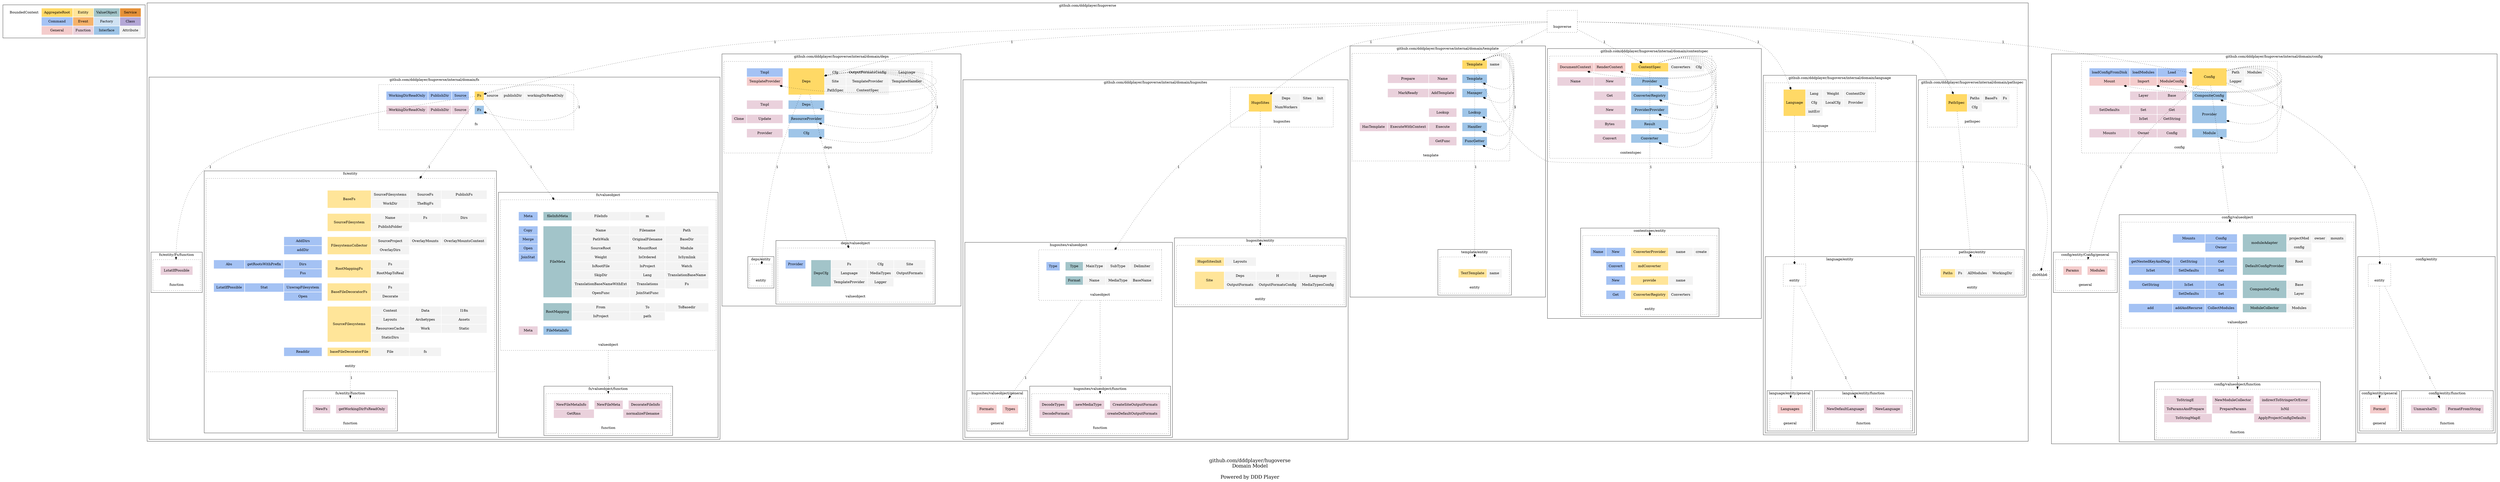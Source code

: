 digraph {
	node [style=dotted shape=rect]

    subgraph cluster_ddd_concept{
		node [color=white]

        ddd_concept [label=<
        <table border="0" cellpadding="10">
		<tr>
			<td bgcolor="#ffffff00" rowspan="1" colspan="1">BoundedContext</td>
			<td bgcolor="#ffd966ff" rowspan="1" colspan="1">AggregateRoot</td>
			<td bgcolor="#ffe599ff" rowspan="1" colspan="1">Entity</td>
			<td bgcolor="#a2c4c9ff" rowspan="1" colspan="1">ValueObject</td>
			<td bgcolor="#e69138ff" rowspan="1" colspan="1">Service</td>
		</tr>
		<tr>
			<td bgcolor="white" rowspan="1" colspan="1"></td>
			<td bgcolor="#a4c2f4ff" rowspan="1" colspan="1">Command</td>
			<td bgcolor="#f6b26bff" rowspan="1" colspan="1">Event</td>
			<td bgcolor="#cfe2f3ff" rowspan="1" colspan="1">Factory</td>
			<td bgcolor="#b4a7d6ff" rowspan="1" colspan="1">Class</td>
			
		</tr>
		<tr>
			<td bgcolor="white" rowspan="1" colspan="1"></td>
			<td bgcolor="#f4ccccff" rowspan="1" colspan="1">General</td>
			<td bgcolor="#ead1dcff" rowspan="1" colspan="1">Function</td>
			<td bgcolor="#9fc5e8ff" rowspan="1" colspan="1">Interface</td>
			<td bgcolor="#f3f3f3ff" rowspan="1" colspan="1">Attribute</td>
		</tr>
        </table>
        > ]
	}

    
		subgraph cluster_dUQ30Z {
	
		
    	dUQ30Z [label=<
        <table border="0" cellpadding="10">
			
				<tr>
		
			<td port="first_blank_row" bgcolor="white" rowspan="1" colspan="1"></td>
	</tr>
				<tr>
		
			<td port="" bgcolor="white" rowspan="1" colspan="1"></td>
	</tr>
				<tr>
		
			<td port="" bgcolor="white" rowspan="1" colspan="6">hugoverse</td>
	</tr>
        </table>
        > ]
	

	label = "github.com/dddplayer/hugoverse"

	
		subgraph cluster_dehGEGK {
	
		
    	dehGEGK [label=<
        <table border="0" cellpadding="10">
			
				<tr>
		
			<td port="first_blank_row" bgcolor="white" rowspan="1" colspan="1"></td>
	</tr>
				<tr>
		
			<td port="" bgcolor="white" rowspan="1" colspan="1"></td>
			<td port="deqwXtb" bgcolor="#a4c2f4ff" rowspan="1" colspan="1">WorkingDirReadOnly</td>
			<td port="dP7VuH" bgcolor="#a4c2f4ff" rowspan="1" colspan="1">PublishDir</td>
			<td port="ddGu8W6" bgcolor="#a4c2f4ff" rowspan="1" colspan="1">Source</td>
			<td port="" bgcolor="white" rowspan="1" colspan="1"></td>
			<td port="dBzzq" bgcolor="#ffd966ff" rowspan="1" colspan="1">Fs</td>
			<td port="dkdoeY" bgcolor="#f3f3f3ff" rowspan="1" colspan="1">source</td>
			<td port="dbQ60Ab" bgcolor="#f3f3f3ff" rowspan="1" colspan="1">publishDir</td>
			<td port="dHKmPb" bgcolor="#f3f3f3ff" rowspan="1" colspan="1">workingDirReadOnly</td>
			<td port="" bgcolor="white" rowspan="1" colspan="1"></td>
	</tr>
				<tr>
		
			<td port="" bgcolor="white" rowspan="1" colspan="1"></td>
	</tr>
				<tr>
		
			<td port="" bgcolor="white" rowspan="1" colspan="1"></td>
			<td port="dc6HtgH" bgcolor="#ead1dcff" rowspan="1" colspan="1">WorkingDirReadOnly</td>
			<td port="duCQkF" bgcolor="#ead1dcff" rowspan="1" colspan="1">PublishDir</td>
			<td port="deBU6Ge" bgcolor="#ead1dcff" rowspan="1" colspan="1">Source</td>
			<td port="" bgcolor="white" rowspan="1" colspan="1"></td>
			<td port="dev1CdI" bgcolor="#9fc5e8ff" rowspan="1" colspan="1">Fs</td>
			<td port="" bgcolor="white" rowspan="1" colspan="1"></td>
			<td port="" bgcolor="white" rowspan="1" colspan="1"></td>
			<td port="" bgcolor="white" rowspan="1" colspan="1"></td>
			<td port="" bgcolor="white" rowspan="1" colspan="1"></td>
	</tr>
				<tr>
		
			<td port="" bgcolor="white" rowspan="1" colspan="1"></td>
	</tr>
				<tr>
		
			<td port="" bgcolor="white" rowspan="1" colspan="10">fs</td>
	</tr>
        </table>
        > ]
	

	label = "github.com/dddplayer/hugoverse/internal/domain/fs"

	
		subgraph cluster_dcrBkxD {
	
		
    	dcrBkxD [label=<
        <table border="0" cellpadding="10">
			
				<tr>
		
			<td port="first_blank_row" bgcolor="white" rowspan="1" colspan="1"></td>
	</tr>
				<tr>
		
			<td port="" bgcolor="white" rowspan="1" colspan="1"></td>
			<td port="ddNiqJj" bgcolor="#ead1dcff" rowspan="1" colspan="4">LstatIfPossible</td>
			<td port="" bgcolor="white" rowspan="1" colspan="1"></td>
	</tr>
				<tr>
		
			<td port="" bgcolor="white" rowspan="1" colspan="1"></td>
	</tr>
				<tr>
		
			<td port="" bgcolor="white" rowspan="1" colspan="6">function</td>
	</tr>
        </table>
        > ]
	

	label = "fs/entity/Fs/function"

	
    }
		subgraph cluster_d2GTbA {
	
		
    	d2GTbA [label=<
        <table border="0" cellpadding="10">
			
				<tr>
		
			<td port="first_blank_row" bgcolor="white" rowspan="1" colspan="1"></td>
	</tr>
				<tr>
		
			<td port="" bgcolor="white" rowspan="1" colspan="1"></td>
	</tr>
				<tr>
		
			<td port="" bgcolor="white" rowspan="1" colspan="1"></td>
			<td port="" bgcolor="white" rowspan="1" colspan="1"></td>
			<td port="" bgcolor="white" rowspan="1" colspan="1"></td>
			<td port="" bgcolor="white" rowspan="1" colspan="1"></td>
			<td port="" bgcolor="white" rowspan="1" colspan="1"></td>
			<td port="dblbwUB" bgcolor="#ffe599ff" rowspan="2" colspan="1">BaseFs</td>
			<td port="dbPRB5P" bgcolor="#f3f3f3ff" rowspan="1" colspan="1">SourceFilesystems</td>
			<td port="deoaVcg" bgcolor="#f3f3f3ff" rowspan="1" colspan="1">SourceFs</td>
			<td port="dbpHots" bgcolor="#f3f3f3ff" rowspan="1" colspan="1">PublishFs</td>
			<td port="" bgcolor="white" rowspan="1" colspan="1"></td>
	</tr>
				<tr>
		
			<td port="" bgcolor="white" rowspan="1" colspan="1"></td>
			<td port="" bgcolor="white" rowspan="1" colspan="1"></td>
			<td port="" bgcolor="white" rowspan="1" colspan="1"></td>
			<td port="" bgcolor="white" rowspan="1" colspan="1"></td>
			<td port="" bgcolor="white" rowspan="1" colspan="1"></td>
			<td port="ddNc9cS" bgcolor="#f3f3f3ff" rowspan="1" colspan="1">WorkDir</td>
			<td port="dbaNYFs" bgcolor="#f3f3f3ff" rowspan="1" colspan="1">TheBigFs</td>
			<td port="" bgcolor="white" rowspan="1" colspan="1"></td>
			<td port="" bgcolor="white" rowspan="1" colspan="1"></td>
	</tr>
				<tr>
		
			<td port="" bgcolor="white" rowspan="1" colspan="1"></td>
	</tr>
				<tr>
		
			<td port="" bgcolor="white" rowspan="1" colspan="1"></td>
			<td port="" bgcolor="white" rowspan="1" colspan="1"></td>
			<td port="" bgcolor="white" rowspan="1" colspan="1"></td>
			<td port="" bgcolor="white" rowspan="1" colspan="1"></td>
			<td port="" bgcolor="white" rowspan="1" colspan="1"></td>
			<td port="db4stsZ" bgcolor="#ffe599ff" rowspan="2" colspan="1">SourceFilesystem</td>
			<td port="dd5CzFb" bgcolor="#f3f3f3ff" rowspan="1" colspan="1">Name</td>
			<td port="d8g9n9" bgcolor="#f3f3f3ff" rowspan="1" colspan="1">Fs</td>
			<td port="ddSgQFg" bgcolor="#f3f3f3ff" rowspan="1" colspan="1">Dirs</td>
			<td port="" bgcolor="white" rowspan="1" colspan="1"></td>
	</tr>
				<tr>
		
			<td port="" bgcolor="white" rowspan="1" colspan="1"></td>
			<td port="" bgcolor="white" rowspan="1" colspan="1"></td>
			<td port="" bgcolor="white" rowspan="1" colspan="1"></td>
			<td port="" bgcolor="white" rowspan="1" colspan="1"></td>
			<td port="" bgcolor="white" rowspan="1" colspan="1"></td>
			<td port="dd9VAf1" bgcolor="#f3f3f3ff" rowspan="1" colspan="1">PublishFolder</td>
			<td port="" bgcolor="white" rowspan="1" colspan="1"></td>
			<td port="" bgcolor="white" rowspan="1" colspan="1"></td>
			<td port="" bgcolor="white" rowspan="1" colspan="1"></td>
	</tr>
				<tr>
		
			<td port="" bgcolor="white" rowspan="1" colspan="1"></td>
	</tr>
				<tr>
		
			<td port="" bgcolor="white" rowspan="1" colspan="1"></td>
			<td port="" bgcolor="white" rowspan="1" colspan="1"></td>
			<td port="" bgcolor="white" rowspan="1" colspan="1"></td>
			<td port="dpvmeE" bgcolor="#a4c2f4ff" rowspan="1" colspan="1">AddDirs</td>
			<td port="" bgcolor="white" rowspan="1" colspan="1"></td>
			<td port="dd33y4k" bgcolor="#ffe599ff" rowspan="2" colspan="1">FilesystemsCollector</td>
			<td port="dmej5r" bgcolor="#f3f3f3ff" rowspan="1" colspan="1">SourceProject</td>
			<td port="dcfdx83" bgcolor="#f3f3f3ff" rowspan="1" colspan="1">OverlayMounts</td>
			<td port="dcg1yFA" bgcolor="#f3f3f3ff" rowspan="1" colspan="1">OverlayMountsContent</td>
			<td port="" bgcolor="white" rowspan="1" colspan="1"></td>
	</tr>
				<tr>
		
			<td port="" bgcolor="white" rowspan="1" colspan="1"></td>
			<td port="" bgcolor="white" rowspan="1" colspan="1"></td>
			<td port="" bgcolor="white" rowspan="1" colspan="1"></td>
			<td port="dbCpHF7" bgcolor="#a4c2f4ff" rowspan="1" colspan="1">addDir</td>
			<td port="" bgcolor="white" rowspan="1" colspan="1"></td>
			<td port="dNrvxF" bgcolor="#f3f3f3ff" rowspan="1" colspan="1">OverlayDirs</td>
			<td port="" bgcolor="white" rowspan="1" colspan="1"></td>
			<td port="" bgcolor="white" rowspan="1" colspan="1"></td>
			<td port="" bgcolor="white" rowspan="1" colspan="1"></td>
	</tr>
				<tr>
		
			<td port="" bgcolor="white" rowspan="1" colspan="1"></td>
	</tr>
				<tr>
		
			<td port="" bgcolor="white" rowspan="1" colspan="1"></td>
			<td port="db8GfFt" bgcolor="#a4c2f4ff" rowspan="1" colspan="1">Abs</td>
			<td port="doCtKQ" bgcolor="#a4c2f4ff" rowspan="1" colspan="1">getRootsWithPrefix</td>
			<td port="dci9vpr" bgcolor="#a4c2f4ff" rowspan="1" colspan="1">Dirs</td>
			<td port="" bgcolor="white" rowspan="1" colspan="1"></td>
			<td port="dcupCqA" bgcolor="#ffe599ff" rowspan="2" colspan="1">RootMappingFs</td>
			<td port="dbrqUma" bgcolor="#f3f3f3ff" rowspan="1" colspan="1">Fs</td>
			<td port="" bgcolor="white" rowspan="1" colspan="1"></td>
			<td port="" bgcolor="white" rowspan="1" colspan="1"></td>
			<td port="" bgcolor="white" rowspan="1" colspan="1"></td>
	</tr>
				<tr>
		
			<td port="" bgcolor="white" rowspan="1" colspan="1"></td>
			<td port="" bgcolor="white" rowspan="1" colspan="1"></td>
			<td port="" bgcolor="white" rowspan="1" colspan="1"></td>
			<td port="dbxeKX7" bgcolor="#a4c2f4ff" rowspan="1" colspan="1">Fss</td>
			<td port="" bgcolor="white" rowspan="1" colspan="1"></td>
			<td port="dbtn5Du" bgcolor="#f3f3f3ff" rowspan="1" colspan="1">RootMapToReal</td>
			<td port="" bgcolor="white" rowspan="1" colspan="1"></td>
			<td port="" bgcolor="white" rowspan="1" colspan="1"></td>
			<td port="" bgcolor="white" rowspan="1" colspan="1"></td>
	</tr>
				<tr>
		
			<td port="" bgcolor="white" rowspan="1" colspan="1"></td>
	</tr>
				<tr>
		
			<td port="" bgcolor="white" rowspan="1" colspan="1"></td>
			<td port="d1Op1N" bgcolor="#a4c2f4ff" rowspan="1" colspan="1">LstatIfPossible</td>
			<td port="db09uQ7" bgcolor="#a4c2f4ff" rowspan="1" colspan="1">Stat</td>
			<td port="dd2OmkL" bgcolor="#a4c2f4ff" rowspan="1" colspan="1">UnwrapFilesystem</td>
			<td port="" bgcolor="white" rowspan="1" colspan="1"></td>
			<td port="dH8Bt6" bgcolor="#ffe599ff" rowspan="2" colspan="1">BaseFileDecoratorFs</td>
			<td port="dbAAAIc" bgcolor="#f3f3f3ff" rowspan="1" colspan="1">Fs</td>
			<td port="" bgcolor="white" rowspan="1" colspan="1"></td>
			<td port="" bgcolor="white" rowspan="1" colspan="1"></td>
			<td port="" bgcolor="white" rowspan="1" colspan="1"></td>
	</tr>
				<tr>
		
			<td port="" bgcolor="white" rowspan="1" colspan="1"></td>
			<td port="" bgcolor="white" rowspan="1" colspan="1"></td>
			<td port="" bgcolor="white" rowspan="1" colspan="1"></td>
			<td port="dcHSUyj" bgcolor="#a4c2f4ff" rowspan="1" colspan="1">Open</td>
			<td port="" bgcolor="white" rowspan="1" colspan="1"></td>
			<td port="d8dB0c" bgcolor="#f3f3f3ff" rowspan="1" colspan="1">Decorate</td>
			<td port="" bgcolor="white" rowspan="1" colspan="1"></td>
			<td port="" bgcolor="white" rowspan="1" colspan="1"></td>
			<td port="" bgcolor="white" rowspan="1" colspan="1"></td>
	</tr>
				<tr>
		
			<td port="" bgcolor="white" rowspan="1" colspan="1"></td>
	</tr>
				<tr>
		
			<td port="" bgcolor="white" rowspan="1" colspan="1"></td>
			<td port="" bgcolor="white" rowspan="1" colspan="1"></td>
			<td port="" bgcolor="white" rowspan="1" colspan="1"></td>
			<td port="" bgcolor="white" rowspan="1" colspan="1"></td>
			<td port="" bgcolor="white" rowspan="1" colspan="1"></td>
			<td port="debkWHk" bgcolor="#ffe599ff" rowspan="4" colspan="1">SourceFilesystems</td>
			<td port="deiv7rq" bgcolor="#f3f3f3ff" rowspan="1" colspan="1">Content</td>
			<td port="dnxmAb" bgcolor="#f3f3f3ff" rowspan="1" colspan="1">Data</td>
			<td port="ddHB34n" bgcolor="#f3f3f3ff" rowspan="1" colspan="1">I18n</td>
			<td port="" bgcolor="white" rowspan="1" colspan="1"></td>
	</tr>
				<tr>
		
			<td port="" bgcolor="white" rowspan="1" colspan="1"></td>
			<td port="" bgcolor="white" rowspan="1" colspan="1"></td>
			<td port="" bgcolor="white" rowspan="1" colspan="1"></td>
			<td port="" bgcolor="white" rowspan="1" colspan="1"></td>
			<td port="" bgcolor="white" rowspan="1" colspan="1"></td>
			<td port="ddST7uy" bgcolor="#f3f3f3ff" rowspan="1" colspan="1">Layouts</td>
			<td port="db1k3S5" bgcolor="#f3f3f3ff" rowspan="1" colspan="1">Archetypes</td>
			<td port="dbQin08" bgcolor="#f3f3f3ff" rowspan="1" colspan="1">Assets</td>
			<td port="" bgcolor="white" rowspan="1" colspan="1"></td>
	</tr>
				<tr>
		
			<td port="" bgcolor="white" rowspan="1" colspan="1"></td>
			<td port="" bgcolor="white" rowspan="1" colspan="1"></td>
			<td port="" bgcolor="white" rowspan="1" colspan="1"></td>
			<td port="" bgcolor="white" rowspan="1" colspan="1"></td>
			<td port="" bgcolor="white" rowspan="1" colspan="1"></td>
			<td port="dbDiPAG" bgcolor="#f3f3f3ff" rowspan="1" colspan="1">ResourcesCache</td>
			<td port="drjAYK" bgcolor="#f3f3f3ff" rowspan="1" colspan="1">Work</td>
			<td port="dxulst" bgcolor="#f3f3f3ff" rowspan="1" colspan="1">Static</td>
			<td port="" bgcolor="white" rowspan="1" colspan="1"></td>
	</tr>
				<tr>
		
			<td port="" bgcolor="white" rowspan="1" colspan="1"></td>
			<td port="" bgcolor="white" rowspan="1" colspan="1"></td>
			<td port="" bgcolor="white" rowspan="1" colspan="1"></td>
			<td port="" bgcolor="white" rowspan="1" colspan="1"></td>
			<td port="" bgcolor="white" rowspan="1" colspan="1"></td>
			<td port="dcHZbxT" bgcolor="#f3f3f3ff" rowspan="1" colspan="1">StaticDirs</td>
			<td port="" bgcolor="white" rowspan="1" colspan="1"></td>
			<td port="" bgcolor="white" rowspan="1" colspan="1"></td>
			<td port="" bgcolor="white" rowspan="1" colspan="1"></td>
	</tr>
				<tr>
		
			<td port="" bgcolor="white" rowspan="1" colspan="1"></td>
	</tr>
				<tr>
		
			<td port="" bgcolor="white" rowspan="1" colspan="1"></td>
			<td port="" bgcolor="white" rowspan="1" colspan="1"></td>
			<td port="" bgcolor="white" rowspan="1" colspan="1"></td>
			<td port="derVQnR" bgcolor="#a4c2f4ff" rowspan="1" colspan="1">Readdir</td>
			<td port="" bgcolor="white" rowspan="1" colspan="1"></td>
			<td port="dwtquj" bgcolor="#ffe599ff" rowspan="1" colspan="1">baseFileDecoratorFile</td>
			<td port="ddT6UPE" bgcolor="#f3f3f3ff" rowspan="1" colspan="1">File</td>
			<td port="dcw7gh7" bgcolor="#f3f3f3ff" rowspan="1" colspan="1">fs</td>
			<td port="" bgcolor="white" rowspan="1" colspan="1"></td>
			<td port="" bgcolor="white" rowspan="1" colspan="1"></td>
	</tr>
				<tr>
		
			<td port="" bgcolor="white" rowspan="1" colspan="1"></td>
	</tr>
				<tr>
		
			<td port="" bgcolor="white" rowspan="1" colspan="10">entity</td>
	</tr>
        </table>
        > ]
	

	label = "fs/entity"

	
		subgraph cluster_ddII2fp {
	
		
    	ddII2fp [label=<
        <table border="0" cellpadding="10">
			
				<tr>
		
			<td port="first_blank_row" bgcolor="white" rowspan="1" colspan="1"></td>
	</tr>
				<tr>
		
			<td port="" bgcolor="white" rowspan="1" colspan="1"></td>
			<td port="dcVngkc" bgcolor="#ead1dcff" rowspan="1" colspan="2">NewFs</td>
			<td port="" bgcolor="white" rowspan="1" colspan="1"></td>
			<td port="ddzh3Hk" bgcolor="#ead1dcff" rowspan="1" colspan="2">getWorkingDirFsReadOnly</td>
			<td port="" bgcolor="white" rowspan="1" colspan="1"></td>
	</tr>
				<tr>
		
			<td port="" bgcolor="white" rowspan="1" colspan="1"></td>
	</tr>
				<tr>
		
			<td port="" bgcolor="white" rowspan="1" colspan="7">function</td>
	</tr>
        </table>
        > ]
	

	label = "fs/entity/function"

	
    }
    }
		subgraph cluster_dddRyrX {
	
		
    	dddRyrX [label=<
        <table border="0" cellpadding="10">
			
				<tr>
		
			<td port="first_blank_row" bgcolor="white" rowspan="1" colspan="1"></td>
	</tr>
				<tr>
		
			<td port="" bgcolor="white" rowspan="1" colspan="1"></td>
	</tr>
				<tr>
		
			<td port="" bgcolor="white" rowspan="1" colspan="1"></td>
			<td port="" bgcolor="white" rowspan="1" colspan="1"></td>
			<td port="" bgcolor="white" rowspan="1" colspan="1"></td>
			<td port="db6J349" bgcolor="#a4c2f4ff" rowspan="1" colspan="1">Meta</td>
			<td port="" bgcolor="white" rowspan="1" colspan="1"></td>
			<td port="dcGlEaJ" bgcolor="#a2c4c9ff" rowspan="1" colspan="1">fileInfoMeta</td>
			<td port="dcTJ2jC" bgcolor="#f3f3f3ff" rowspan="1" colspan="1">FileInfo</td>
			<td port="dezbgiR" bgcolor="#f3f3f3ff" rowspan="1" colspan="1">m</td>
			<td port="" bgcolor="white" rowspan="1" colspan="1"></td>
			<td port="" bgcolor="white" rowspan="1" colspan="1"></td>
	</tr>
				<tr>
		
			<td port="" bgcolor="white" rowspan="1" colspan="1"></td>
	</tr>
				<tr>
		
			<td port="" bgcolor="white" rowspan="1" colspan="1"></td>
			<td port="" bgcolor="white" rowspan="1" colspan="1"></td>
			<td port="" bgcolor="white" rowspan="1" colspan="1"></td>
			<td port="dCGvun" bgcolor="#a4c2f4ff" rowspan="1" colspan="1">Copy</td>
			<td port="" bgcolor="white" rowspan="1" colspan="1"></td>
			<td port="ddWCIgh" bgcolor="#a2c4c9ff" rowspan="8" colspan="1">FileMeta</td>
			<td port="dr08UR" bgcolor="#f3f3f3ff" rowspan="1" colspan="1">Name</td>
			<td port="dbVSX09" bgcolor="#f3f3f3ff" rowspan="1" colspan="1">Filename</td>
			<td port="dbCJjqx" bgcolor="#f3f3f3ff" rowspan="1" colspan="1">Path</td>
			<td port="" bgcolor="white" rowspan="1" colspan="1"></td>
	</tr>
				<tr>
		
			<td port="" bgcolor="white" rowspan="1" colspan="1"></td>
			<td port="" bgcolor="white" rowspan="1" colspan="1"></td>
			<td port="" bgcolor="white" rowspan="1" colspan="1"></td>
			<td port="dbkqte0" bgcolor="#a4c2f4ff" rowspan="1" colspan="1">Merge</td>
			<td port="" bgcolor="white" rowspan="1" colspan="1"></td>
			<td port="dWb4hK" bgcolor="#f3f3f3ff" rowspan="1" colspan="1">PathWalk</td>
			<td port="dbIUVj0" bgcolor="#f3f3f3ff" rowspan="1" colspan="1">OriginalFilename</td>
			<td port="dem5XdA" bgcolor="#f3f3f3ff" rowspan="1" colspan="1">BaseDir</td>
			<td port="" bgcolor="white" rowspan="1" colspan="1"></td>
	</tr>
				<tr>
		
			<td port="" bgcolor="white" rowspan="1" colspan="1"></td>
			<td port="" bgcolor="white" rowspan="1" colspan="1"></td>
			<td port="" bgcolor="white" rowspan="1" colspan="1"></td>
			<td port="deLJzYC" bgcolor="#a4c2f4ff" rowspan="1" colspan="1">Open</td>
			<td port="" bgcolor="white" rowspan="1" colspan="1"></td>
			<td port="dbDrkph" bgcolor="#f3f3f3ff" rowspan="1" colspan="1">SourceRoot</td>
			<td port="db1APG1" bgcolor="#f3f3f3ff" rowspan="1" colspan="1">MountRoot</td>
			<td port="dkBl0q" bgcolor="#f3f3f3ff" rowspan="1" colspan="1">Module</td>
			<td port="" bgcolor="white" rowspan="1" colspan="1"></td>
	</tr>
				<tr>
		
			<td port="" bgcolor="white" rowspan="1" colspan="1"></td>
			<td port="" bgcolor="white" rowspan="1" colspan="1"></td>
			<td port="" bgcolor="white" rowspan="1" colspan="1"></td>
			<td port="desqm7C" bgcolor="#a4c2f4ff" rowspan="1" colspan="1">JoinStat</td>
			<td port="" bgcolor="white" rowspan="1" colspan="1"></td>
			<td port="dcPdqTM" bgcolor="#f3f3f3ff" rowspan="1" colspan="1">Weight</td>
			<td port="deiOMHp" bgcolor="#f3f3f3ff" rowspan="1" colspan="1">IsOrdered</td>
			<td port="dcoOIRL" bgcolor="#f3f3f3ff" rowspan="1" colspan="1">IsSymlink</td>
			<td port="" bgcolor="white" rowspan="1" colspan="1"></td>
	</tr>
				<tr>
		
			<td port="" bgcolor="white" rowspan="1" colspan="1"></td>
			<td port="" bgcolor="white" rowspan="1" colspan="1"></td>
			<td port="" bgcolor="white" rowspan="1" colspan="1"></td>
			<td port="" bgcolor="white" rowspan="1" colspan="1"></td>
			<td port="" bgcolor="white" rowspan="1" colspan="1"></td>
			<td port="ddlFaxq" bgcolor="#f3f3f3ff" rowspan="1" colspan="1">IsRootFile</td>
			<td port="ddqRsvR" bgcolor="#f3f3f3ff" rowspan="1" colspan="1">IsProject</td>
			<td port="dd5O5xb" bgcolor="#f3f3f3ff" rowspan="1" colspan="1">Watch</td>
			<td port="" bgcolor="white" rowspan="1" colspan="1"></td>
	</tr>
				<tr>
		
			<td port="" bgcolor="white" rowspan="1" colspan="1"></td>
			<td port="" bgcolor="white" rowspan="1" colspan="1"></td>
			<td port="" bgcolor="white" rowspan="1" colspan="1"></td>
			<td port="" bgcolor="white" rowspan="1" colspan="1"></td>
			<td port="" bgcolor="white" rowspan="1" colspan="1"></td>
			<td port="dbWzAPC" bgcolor="#f3f3f3ff" rowspan="1" colspan="1">SkipDir</td>
			<td port="deoz0iW" bgcolor="#f3f3f3ff" rowspan="1" colspan="1">Lang</td>
			<td port="dcmU1KT" bgcolor="#f3f3f3ff" rowspan="1" colspan="1">TranslationBaseName</td>
			<td port="" bgcolor="white" rowspan="1" colspan="1"></td>
	</tr>
				<tr>
		
			<td port="" bgcolor="white" rowspan="1" colspan="1"></td>
			<td port="" bgcolor="white" rowspan="1" colspan="1"></td>
			<td port="" bgcolor="white" rowspan="1" colspan="1"></td>
			<td port="" bgcolor="white" rowspan="1" colspan="1"></td>
			<td port="" bgcolor="white" rowspan="1" colspan="1"></td>
			<td port="dbglf8O" bgcolor="#f3f3f3ff" rowspan="1" colspan="1">TranslationBaseNameWithExt</td>
			<td port="dch1uCe" bgcolor="#f3f3f3ff" rowspan="1" colspan="1">Translations</td>
			<td port="ddYgxs3" bgcolor="#f3f3f3ff" rowspan="1" colspan="1">Fs</td>
			<td port="" bgcolor="white" rowspan="1" colspan="1"></td>
	</tr>
				<tr>
		
			<td port="" bgcolor="white" rowspan="1" colspan="1"></td>
			<td port="" bgcolor="white" rowspan="1" colspan="1"></td>
			<td port="" bgcolor="white" rowspan="1" colspan="1"></td>
			<td port="" bgcolor="white" rowspan="1" colspan="1"></td>
			<td port="" bgcolor="white" rowspan="1" colspan="1"></td>
			<td port="dElt6I" bgcolor="#f3f3f3ff" rowspan="1" colspan="1">OpenFunc</td>
			<td port="ddwjmzQ" bgcolor="#f3f3f3ff" rowspan="1" colspan="1">JoinStatFunc</td>
			<td port="" bgcolor="white" rowspan="1" colspan="1"></td>
			<td port="" bgcolor="white" rowspan="1" colspan="1"></td>
	</tr>
				<tr>
		
			<td port="" bgcolor="white" rowspan="1" colspan="1"></td>
	</tr>
				<tr>
		
			<td port="" bgcolor="white" rowspan="1" colspan="1"></td>
			<td port="" bgcolor="white" rowspan="1" colspan="1"></td>
			<td port="" bgcolor="white" rowspan="1" colspan="1"></td>
			<td port="" bgcolor="white" rowspan="1" colspan="1"></td>
			<td port="" bgcolor="white" rowspan="1" colspan="1"></td>
			<td port="dbuKw8o" bgcolor="#a2c4c9ff" rowspan="2" colspan="1">RootMapping</td>
			<td port="dmR8EJ" bgcolor="#f3f3f3ff" rowspan="1" colspan="1">From</td>
			<td port="dccuI1W" bgcolor="#f3f3f3ff" rowspan="1" colspan="1">To</td>
			<td port="dPghW2" bgcolor="#f3f3f3ff" rowspan="1" colspan="1">ToBasedir</td>
			<td port="" bgcolor="white" rowspan="1" colspan="1"></td>
	</tr>
				<tr>
		
			<td port="" bgcolor="white" rowspan="1" colspan="1"></td>
			<td port="" bgcolor="white" rowspan="1" colspan="1"></td>
			<td port="" bgcolor="white" rowspan="1" colspan="1"></td>
			<td port="" bgcolor="white" rowspan="1" colspan="1"></td>
			<td port="" bgcolor="white" rowspan="1" colspan="1"></td>
			<td port="ddG6NcC" bgcolor="#f3f3f3ff" rowspan="1" colspan="1">IsProject</td>
			<td port="ddcVaG8" bgcolor="#f3f3f3ff" rowspan="1" colspan="1">path</td>
			<td port="" bgcolor="white" rowspan="1" colspan="1"></td>
			<td port="" bgcolor="white" rowspan="1" colspan="1"></td>
	</tr>
				<tr>
		
			<td port="" bgcolor="white" rowspan="1" colspan="1"></td>
	</tr>
				<tr>
		
			<td port="" bgcolor="white" rowspan="1" colspan="1"></td>
			<td port="" bgcolor="white" rowspan="1" colspan="1"></td>
			<td port="" bgcolor="white" rowspan="1" colspan="1"></td>
			<td port="dLKyG9" bgcolor="#ead1dcff" rowspan="1" colspan="1">Meta</td>
			<td port="" bgcolor="white" rowspan="1" colspan="1"></td>
			<td port="dcnXarr" bgcolor="#9fc5e8ff" rowspan="1" colspan="1">FileMetaInfo</td>
			<td port="" bgcolor="white" rowspan="1" colspan="1"></td>
			<td port="" bgcolor="white" rowspan="1" colspan="1"></td>
			<td port="" bgcolor="white" rowspan="1" colspan="1"></td>
			<td port="" bgcolor="white" rowspan="1" colspan="1"></td>
	</tr>
				<tr>
		
			<td port="" bgcolor="white" rowspan="1" colspan="1"></td>
	</tr>
				<tr>
		
			<td port="" bgcolor="white" rowspan="1" colspan="10">valueobject</td>
	</tr>
        </table>
        > ]
	

	label = "fs/valueobject"

	
		subgraph cluster_dbbWL24 {
	
		
    	dbbWL24 [label=<
        <table border="0" cellpadding="10">
			
				<tr>
		
			<td port="first_blank_row" bgcolor="white" rowspan="1" colspan="1"></td>
	</tr>
				<tr>
		
			<td port="" bgcolor="white" rowspan="1" colspan="1"></td>
			<td port="deD3xu5" bgcolor="#ead1dcff" rowspan="1" colspan="1">NewFileMetaInfo</td>
			<td port="" bgcolor="white" rowspan="1" colspan="1"></td>
			<td port="dcSoX6f" bgcolor="#ead1dcff" rowspan="1" colspan="1">NewFileMeta</td>
			<td port="" bgcolor="white" rowspan="1" colspan="1"></td>
			<td port="dnez5x" bgcolor="#ead1dcff" rowspan="1" colspan="1">DecorateFileInfo</td>
			<td port="" bgcolor="white" rowspan="1" colspan="1"></td>
	</tr>
				<tr>
		
			<td port="" bgcolor="white" rowspan="1" colspan="1"></td>
			<td port="depacRy" bgcolor="#ead1dcff" rowspan="1" colspan="2">GetRms</td>
			<td port="" bgcolor="white" rowspan="1" colspan="1"></td>
			<td port="d6C8Kw" bgcolor="#ead1dcff" rowspan="1" colspan="2">normalizeFilename</td>
			<td port="" bgcolor="white" rowspan="1" colspan="1"></td>
	</tr>
				<tr>
		
			<td port="" bgcolor="white" rowspan="1" colspan="1"></td>
	</tr>
				<tr>
		
			<td port="" bgcolor="white" rowspan="1" colspan="8">function</td>
	</tr>
        </table>
        > ]
	

	label = "fs/valueobject/function"

	
    }
    }
    }
		subgraph cluster_dctHGkf {
	
		
    	dctHGkf [label=<
        <table border="0" cellpadding="10">
			
				<tr>
		
			<td port="first_blank_row" bgcolor="white" rowspan="1" colspan="1"></td>
	</tr>
				<tr>
		
			<td port="" bgcolor="white" rowspan="1" colspan="1"></td>
			<td port="ddK2640" bgcolor="#a4c2f4ff" rowspan="1" colspan="1">loadConfigFromDisk</td>
			<td port="dckXbYW" bgcolor="#a4c2f4ff" rowspan="1" colspan="1">loadModules</td>
			<td port="db2x0eV" bgcolor="#a4c2f4ff" rowspan="1" colspan="1">Load</td>
			<td port="" bgcolor="white" rowspan="1" colspan="1"></td>
			<td port="dco61II" bgcolor="#ffd966ff" rowspan="2" colspan="1">Config</td>
			<td port="dcF2NpY" bgcolor="#f3f3f3ff" rowspan="1" colspan="1">Path</td>
			<td port="dcJxkvA" bgcolor="#f3f3f3ff" rowspan="1" colspan="1">Modules</td>
			<td port="" bgcolor="white" rowspan="1" colspan="1"></td>
			<td port="" bgcolor="white" rowspan="1" colspan="1"></td>
	</tr>
				<tr>
		
			<td port="" bgcolor="white" rowspan="1" colspan="1"></td>
			<td port="db8dWbp" bgcolor="#f4ccccff" rowspan="1" colspan="1">Mount</td>
			<td port="dds8Sgr" bgcolor="#f4ccccff" rowspan="1" colspan="1">Import</td>
			<td port="dcJ2g6" bgcolor="#f4ccccff" rowspan="1" colspan="1">ModuleConfig</td>
			<td port="" bgcolor="white" rowspan="1" colspan="1"></td>
			<td port="decCI5H" bgcolor="#f3f3f3ff" rowspan="1" colspan="1">Logger</td>
			<td port="" bgcolor="white" rowspan="1" colspan="1"></td>
			<td port="" bgcolor="white" rowspan="1" colspan="1"></td>
			<td port="" bgcolor="white" rowspan="1" colspan="1"></td>
	</tr>
				<tr>
		
			<td port="" bgcolor="white" rowspan="1" colspan="1"></td>
	</tr>
				<tr>
		
			<td port="" bgcolor="white" rowspan="1" colspan="1"></td>
			<td port="" bgcolor="white" rowspan="1" colspan="1"></td>
			<td port="deCpFgh" bgcolor="#ead1dcff" rowspan="1" colspan="1">Layer</td>
			<td port="dc3bKhL" bgcolor="#ead1dcff" rowspan="1" colspan="1">Base</td>
			<td port="" bgcolor="white" rowspan="1" colspan="1"></td>
			<td port="dd7Tk1Z" bgcolor="#9fc5e8ff" rowspan="1" colspan="1">CompositeConfig</td>
			<td port="" bgcolor="white" rowspan="1" colspan="1"></td>
			<td port="" bgcolor="white" rowspan="1" colspan="1"></td>
			<td port="" bgcolor="white" rowspan="1" colspan="1"></td>
			<td port="" bgcolor="white" rowspan="1" colspan="1"></td>
	</tr>
				<tr>
		
			<td port="" bgcolor="white" rowspan="1" colspan="1"></td>
	</tr>
				<tr>
		
			<td port="" bgcolor="white" rowspan="1" colspan="1"></td>
			<td port="dcxrnrE" bgcolor="#ead1dcff" rowspan="1" colspan="1">SetDefaults</td>
			<td port="dcYRcdm" bgcolor="#ead1dcff" rowspan="1" colspan="1">Set</td>
			<td port="dTt114" bgcolor="#ead1dcff" rowspan="1" colspan="1">Get</td>
			<td port="" bgcolor="white" rowspan="1" colspan="1"></td>
			<td port="dc7deqD" bgcolor="#9fc5e8ff" rowspan="2" colspan="1">Provider</td>
			<td port="" bgcolor="white" rowspan="1" colspan="1"></td>
			<td port="" bgcolor="white" rowspan="1" colspan="1"></td>
			<td port="" bgcolor="white" rowspan="1" colspan="1"></td>
			<td port="" bgcolor="white" rowspan="1" colspan="1"></td>
	</tr>
				<tr>
		
			<td port="" bgcolor="white" rowspan="1" colspan="1"></td>
			<td port="" bgcolor="white" rowspan="1" colspan="1"></td>
			<td port="deAFAhq" bgcolor="#ead1dcff" rowspan="1" colspan="1">IsSet</td>
			<td port="dbRqrtf" bgcolor="#ead1dcff" rowspan="1" colspan="1">GetString</td>
			<td port="" bgcolor="white" rowspan="1" colspan="1"></td>
			<td port="" bgcolor="white" rowspan="1" colspan="1"></td>
			<td port="" bgcolor="white" rowspan="1" colspan="1"></td>
			<td port="" bgcolor="white" rowspan="1" colspan="1"></td>
			<td port="" bgcolor="white" rowspan="1" colspan="1"></td>
	</tr>
				<tr>
		
			<td port="" bgcolor="white" rowspan="1" colspan="1"></td>
	</tr>
				<tr>
		
			<td port="" bgcolor="white" rowspan="1" colspan="1"></td>
			<td port="ddsDs87" bgcolor="#ead1dcff" rowspan="1" colspan="1">Mounts</td>
			<td port="dJ7oVA" bgcolor="#ead1dcff" rowspan="1" colspan="1">Owner</td>
			<td port="dOLanH" bgcolor="#ead1dcff" rowspan="1" colspan="1">Config</td>
			<td port="" bgcolor="white" rowspan="1" colspan="1"></td>
			<td port="dcwtwk0" bgcolor="#9fc5e8ff" rowspan="1" colspan="1">Module</td>
			<td port="" bgcolor="white" rowspan="1" colspan="1"></td>
			<td port="" bgcolor="white" rowspan="1" colspan="1"></td>
			<td port="" bgcolor="white" rowspan="1" colspan="1"></td>
			<td port="" bgcolor="white" rowspan="1" colspan="1"></td>
	</tr>
				<tr>
		
			<td port="" bgcolor="white" rowspan="1" colspan="1"></td>
	</tr>
				<tr>
		
			<td port="" bgcolor="white" rowspan="1" colspan="10">config</td>
	</tr>
        </table>
        > ]
	

	label = "github.com/dddplayer/hugoverse/internal/domain/config"

	
		subgraph cluster_dedfMdt {
	
		
    	dedfMdt [label=<
        <table border="0" cellpadding="10">
			
				<tr>
		
			<td port="first_blank_row" bgcolor="white" rowspan="1" colspan="1"></td>
	</tr>
				<tr>
		
			<td port="" bgcolor="white" rowspan="1" colspan="1"></td>
			<td port="deARvAw" bgcolor="#f4ccccff" rowspan="1" colspan="2">Params</td>
			<td port="" bgcolor="white" rowspan="1" colspan="1"></td>
			<td port="ddWQQBh" bgcolor="#f4ccccff" rowspan="1" colspan="2">Modules</td>
			<td port="" bgcolor="white" rowspan="1" colspan="1"></td>
	</tr>
				<tr>
		
			<td port="" bgcolor="white" rowspan="1" colspan="1"></td>
	</tr>
				<tr>
		
			<td port="" bgcolor="white" rowspan="1" colspan="7">general</td>
	</tr>
        </table>
        > ]
	

	label = "config/entity/Config/general"

	
    }
		subgraph cluster_dbjiWUc {
	
		
    	dbjiWUc [label=<
        <table border="0" cellpadding="10">
			
				<tr>
		
			<td port="first_blank_row" bgcolor="white" rowspan="1" colspan="1"></td>
	</tr>
				<tr>
		
			<td port="" bgcolor="white" rowspan="1" colspan="1"></td>
	</tr>
				<tr>
		
			<td port="" bgcolor="white" rowspan="1" colspan="1"></td>
			<td port="" bgcolor="white" rowspan="1" colspan="1"></td>
			<td port="ddPRYGD" bgcolor="#a4c2f4ff" rowspan="1" colspan="1">Mounts</td>
			<td port="dbkZG3x" bgcolor="#a4c2f4ff" rowspan="1" colspan="1">Config</td>
			<td port="" bgcolor="white" rowspan="1" colspan="1"></td>
			<td port="dbgAW26" bgcolor="#a2c4c9ff" rowspan="2" colspan="1">moduleAdapter</td>
			<td port="ddn7udY" bgcolor="#f3f3f3ff" rowspan="1" colspan="1">projectMod</td>
			<td port="deFcLeA" bgcolor="#f3f3f3ff" rowspan="1" colspan="1">owner</td>
			<td port="dqLLYv" bgcolor="#f3f3f3ff" rowspan="1" colspan="1">mounts</td>
			<td port="" bgcolor="white" rowspan="1" colspan="1"></td>
	</tr>
				<tr>
		
			<td port="" bgcolor="white" rowspan="1" colspan="1"></td>
			<td port="" bgcolor="white" rowspan="1" colspan="1"></td>
			<td port="" bgcolor="white" rowspan="1" colspan="1"></td>
			<td port="dLYLze" bgcolor="#a4c2f4ff" rowspan="1" colspan="1">Owner</td>
			<td port="" bgcolor="white" rowspan="1" colspan="1"></td>
			<td port="ddqNUt3" bgcolor="#f3f3f3ff" rowspan="1" colspan="1">config</td>
			<td port="" bgcolor="white" rowspan="1" colspan="1"></td>
			<td port="" bgcolor="white" rowspan="1" colspan="1"></td>
			<td port="" bgcolor="white" rowspan="1" colspan="1"></td>
	</tr>
				<tr>
		
			<td port="" bgcolor="white" rowspan="1" colspan="1"></td>
	</tr>
				<tr>
		
			<td port="" bgcolor="white" rowspan="1" colspan="1"></td>
			<td port="deFWscJ" bgcolor="#a4c2f4ff" rowspan="1" colspan="1">getNestedKeyAndMap</td>
			<td port="drKUNB" bgcolor="#a4c2f4ff" rowspan="1" colspan="1">GetString</td>
			<td port="dbzoaUq" bgcolor="#a4c2f4ff" rowspan="1" colspan="1">Get</td>
			<td port="" bgcolor="white" rowspan="1" colspan="1"></td>
			<td port="dbkVtat" bgcolor="#a2c4c9ff" rowspan="2" colspan="1">DefaultConfigProvider</td>
			<td port="dbL6RM" bgcolor="#f3f3f3ff" rowspan="1" colspan="1">Root</td>
			<td port="" bgcolor="white" rowspan="1" colspan="1"></td>
			<td port="" bgcolor="white" rowspan="1" colspan="1"></td>
			<td port="" bgcolor="white" rowspan="1" colspan="1"></td>
	</tr>
				<tr>
		
			<td port="" bgcolor="white" rowspan="1" colspan="1"></td>
			<td port="dbinuO4" bgcolor="#a4c2f4ff" rowspan="1" colspan="1">IsSet</td>
			<td port="ddVelVe" bgcolor="#a4c2f4ff" rowspan="1" colspan="1">SetDefaults</td>
			<td port="db3VcFg" bgcolor="#a4c2f4ff" rowspan="1" colspan="1">Set</td>
			<td port="" bgcolor="white" rowspan="1" colspan="1"></td>
			<td port="" bgcolor="white" rowspan="1" colspan="1"></td>
			<td port="" bgcolor="white" rowspan="1" colspan="1"></td>
			<td port="" bgcolor="white" rowspan="1" colspan="1"></td>
			<td port="" bgcolor="white" rowspan="1" colspan="1"></td>
	</tr>
				<tr>
		
			<td port="" bgcolor="white" rowspan="1" colspan="1"></td>
	</tr>
				<tr>
		
			<td port="" bgcolor="white" rowspan="1" colspan="1"></td>
			<td port="ddpLmGQ" bgcolor="#a4c2f4ff" rowspan="1" colspan="1">GetString</td>
			<td port="dbjiorT" bgcolor="#a4c2f4ff" rowspan="1" colspan="1">IsSet</td>
			<td port="defHcZn" bgcolor="#a4c2f4ff" rowspan="1" colspan="1">Get</td>
			<td port="" bgcolor="white" rowspan="1" colspan="1"></td>
			<td port="dcG2zGK" bgcolor="#a2c4c9ff" rowspan="2" colspan="1">CompositeConfig</td>
			<td port="dcny5Ns" bgcolor="#f3f3f3ff" rowspan="1" colspan="1">Base</td>
			<td port="" bgcolor="white" rowspan="1" colspan="1"></td>
			<td port="" bgcolor="white" rowspan="1" colspan="1"></td>
			<td port="" bgcolor="white" rowspan="1" colspan="1"></td>
	</tr>
				<tr>
		
			<td port="" bgcolor="white" rowspan="1" colspan="1"></td>
			<td port="" bgcolor="white" rowspan="1" colspan="1"></td>
			<td port="dcpQcyn" bgcolor="#a4c2f4ff" rowspan="1" colspan="1">SetDefaults</td>
			<td port="dbEAiKB" bgcolor="#a4c2f4ff" rowspan="1" colspan="1">Set</td>
			<td port="" bgcolor="white" rowspan="1" colspan="1"></td>
			<td port="dcZm1kg" bgcolor="#f3f3f3ff" rowspan="1" colspan="1">Layer</td>
			<td port="" bgcolor="white" rowspan="1" colspan="1"></td>
			<td port="" bgcolor="white" rowspan="1" colspan="1"></td>
			<td port="" bgcolor="white" rowspan="1" colspan="1"></td>
	</tr>
				<tr>
		
			<td port="" bgcolor="white" rowspan="1" colspan="1"></td>
	</tr>
				<tr>
		
			<td port="" bgcolor="white" rowspan="1" colspan="1"></td>
			<td port="dbaGVfW" bgcolor="#a4c2f4ff" rowspan="1" colspan="1">add</td>
			<td port="dePcT4q" bgcolor="#a4c2f4ff" rowspan="1" colspan="1">addAndRecurse</td>
			<td port="dAAwxA" bgcolor="#a4c2f4ff" rowspan="1" colspan="1">CollectModules</td>
			<td port="" bgcolor="white" rowspan="1" colspan="1"></td>
			<td port="ddJkLV8" bgcolor="#a2c4c9ff" rowspan="1" colspan="1">ModuleCollector</td>
			<td port="dqgHw4" bgcolor="#f3f3f3ff" rowspan="1" colspan="1">Modules</td>
			<td port="" bgcolor="white" rowspan="1" colspan="1"></td>
			<td port="" bgcolor="white" rowspan="1" colspan="1"></td>
			<td port="" bgcolor="white" rowspan="1" colspan="1"></td>
	</tr>
				<tr>
		
			<td port="" bgcolor="white" rowspan="1" colspan="1"></td>
	</tr>
				<tr>
		
			<td port="" bgcolor="white" rowspan="1" colspan="10">valueobject</td>
	</tr>
        </table>
        > ]
	

	label = "config/valueobject"

	
		subgraph cluster_ddVref9 {
	
		
    	ddVref9 [label=<
        <table border="0" cellpadding="10">
			
				<tr>
		
			<td port="first_blank_row" bgcolor="white" rowspan="1" colspan="1"></td>
	</tr>
				<tr>
		
			<td port="" bgcolor="white" rowspan="1" colspan="1"></td>
			<td port="deFli4o" bgcolor="#ead1dcff" rowspan="1" colspan="1">ToStringE</td>
			<td port="" bgcolor="white" rowspan="1" colspan="1"></td>
			<td port="dPIxy2" bgcolor="#ead1dcff" rowspan="1" colspan="1">NewModuleCollector</td>
			<td port="" bgcolor="white" rowspan="1" colspan="1"></td>
			<td port="db7pasJ" bgcolor="#ead1dcff" rowspan="1" colspan="1">indirectToStringerOrError</td>
			<td port="" bgcolor="white" rowspan="1" colspan="1"></td>
	</tr>
				<tr>
		
			<td port="" bgcolor="white" rowspan="1" colspan="1"></td>
			<td port="demTJ2" bgcolor="#ead1dcff" rowspan="1" colspan="1">ToParamsAndPrepare</td>
			<td port="" bgcolor="white" rowspan="1" colspan="1"></td>
			<td port="db0FSv2" bgcolor="#ead1dcff" rowspan="1" colspan="1">PrepareParams</td>
			<td port="" bgcolor="white" rowspan="1" colspan="1"></td>
			<td port="dblMdE2" bgcolor="#ead1dcff" rowspan="1" colspan="1">IsNil</td>
			<td port="" bgcolor="white" rowspan="1" colspan="1"></td>
	</tr>
				<tr>
		
			<td port="" bgcolor="white" rowspan="1" colspan="1"></td>
			<td port="dcCtgDq" bgcolor="#ead1dcff" rowspan="1" colspan="2">ToStringMapE</td>
			<td port="" bgcolor="white" rowspan="1" colspan="1"></td>
			<td port="dbhQG7W" bgcolor="#ead1dcff" rowspan="1" colspan="2">ApplyProjectConfigDefaults</td>
			<td port="" bgcolor="white" rowspan="1" colspan="1"></td>
	</tr>
				<tr>
		
			<td port="" bgcolor="white" rowspan="1" colspan="1"></td>
	</tr>
				<tr>
		
			<td port="" bgcolor="white" rowspan="1" colspan="8">function</td>
	</tr>
        </table>
        > ]
	

	label = "config/valueobject/function"

	
    }
    }
		subgraph cluster_dLI3Vv {
	
		
    	dLI3Vv [label=<
        <table border="0" cellpadding="10">
			
				<tr>
		
			<td port="first_blank_row" bgcolor="white" rowspan="1" colspan="1"></td>
	</tr>
				<tr>
		
			<td port="" bgcolor="white" rowspan="1" colspan="1"></td>
	</tr>
				<tr>
		
			<td port="" bgcolor="white" rowspan="1" colspan="6">entity</td>
	</tr>
        </table>
        > ]
	

	label = "config/entity"

	
		subgraph cluster_d97PCi {
	
		
    	d97PCi [label=<
        <table border="0" cellpadding="10">
			
				<tr>
		
			<td port="first_blank_row" bgcolor="white" rowspan="1" colspan="1"></td>
	</tr>
				<tr>
		
			<td port="" bgcolor="white" rowspan="1" colspan="1"></td>
			<td port="dcSLodT" bgcolor="#f4ccccff" rowspan="1" colspan="4">Format</td>
			<td port="" bgcolor="white" rowspan="1" colspan="1"></td>
	</tr>
				<tr>
		
			<td port="" bgcolor="white" rowspan="1" colspan="1"></td>
	</tr>
				<tr>
		
			<td port="" bgcolor="white" rowspan="1" colspan="6">general</td>
	</tr>
        </table>
        > ]
	

	label = "config/entity/general"

	
    }
		subgraph cluster_ddRsd1k {
	
		
    	ddRsd1k [label=<
        <table border="0" cellpadding="10">
			
				<tr>
		
			<td port="first_blank_row" bgcolor="white" rowspan="1" colspan="1"></td>
	</tr>
				<tr>
		
			<td port="" bgcolor="white" rowspan="1" colspan="1"></td>
			<td port="dcLWo4o" bgcolor="#ead1dcff" rowspan="1" colspan="2">UnmarshalTo</td>
			<td port="" bgcolor="white" rowspan="1" colspan="1"></td>
			<td port="ddp1FjC" bgcolor="#ead1dcff" rowspan="1" colspan="2">FormatFromString</td>
			<td port="" bgcolor="white" rowspan="1" colspan="1"></td>
	</tr>
				<tr>
		
			<td port="" bgcolor="white" rowspan="1" colspan="1"></td>
	</tr>
				<tr>
		
			<td port="" bgcolor="white" rowspan="1" colspan="7">function</td>
	</tr>
        </table>
        > ]
	

	label = "config/entity/function"

	
    }
    }
    }
		subgraph cluster_dcsgz25 {
	
		
    	dcsgz25 [label=<
        <table border="0" cellpadding="10">
			
				<tr>
		
			<td port="first_blank_row" bgcolor="white" rowspan="1" colspan="1"></td>
	</tr>
				<tr>
		
			<td port="" bgcolor="white" rowspan="1" colspan="1"></td>
			<td port="" bgcolor="white" rowspan="1" colspan="1"></td>
			<td port="db3an6O" bgcolor="#a4c2f4ff" rowspan="1" colspan="1">Tmpl</td>
			<td port="" bgcolor="white" rowspan="1" colspan="1"></td>
			<td port="d1WLf4" bgcolor="#ffd966ff" rowspan="3" colspan="1">Deps</td>
			<td port="ddtvEql" bgcolor="#f3f3f3ff" rowspan="1" colspan="1">Cfg</td>
			<td port="d6qL6i" bgcolor="#f3f3f3ff" rowspan="1" colspan="1">OutputFormatsConfig</td>
			<td port="dcO0GAT" bgcolor="#f3f3f3ff" rowspan="1" colspan="1">Language</td>
			<td port="" bgcolor="white" rowspan="1" colspan="1"></td>
	</tr>
				<tr>
		
			<td port="" bgcolor="white" rowspan="1" colspan="1"></td>
			<td port="" bgcolor="white" rowspan="1" colspan="1"></td>
			<td port="ddYcVlr" bgcolor="#f4ccccff" rowspan="1" colspan="1">TemplateProvider</td>
			<td port="" bgcolor="white" rowspan="1" colspan="1"></td>
			<td port="dR6z8W" bgcolor="#f3f3f3ff" rowspan="1" colspan="1">Site</td>
			<td port="dGVcRs" bgcolor="#f3f3f3ff" rowspan="1" colspan="1">TemplateProvider</td>
			<td port="ddIDyw3" bgcolor="#f3f3f3ff" rowspan="1" colspan="1">TemplateHandler</td>
			<td port="" bgcolor="white" rowspan="1" colspan="1"></td>
	</tr>
				<tr>
		
			<td port="" bgcolor="white" rowspan="1" colspan="1"></td>
			<td port="" bgcolor="white" rowspan="1" colspan="1"></td>
			<td port="" bgcolor="white" rowspan="1" colspan="1"></td>
			<td port="" bgcolor="white" rowspan="1" colspan="1"></td>
			<td port="dc9Gz31" bgcolor="#f3f3f3ff" rowspan="1" colspan="1">PathSpec</td>
			<td port="dF5GNH" bgcolor="#f3f3f3ff" rowspan="1" colspan="1">ContentSpec</td>
			<td port="" bgcolor="white" rowspan="1" colspan="1"></td>
			<td port="" bgcolor="white" rowspan="1" colspan="1"></td>
	</tr>
				<tr>
		
			<td port="" bgcolor="white" rowspan="1" colspan="1"></td>
	</tr>
				<tr>
		
			<td port="" bgcolor="white" rowspan="1" colspan="1"></td>
			<td port="" bgcolor="white" rowspan="1" colspan="1"></td>
			<td port="ddZdGym" bgcolor="#ead1dcff" rowspan="1" colspan="1">Tmpl</td>
			<td port="" bgcolor="white" rowspan="1" colspan="1"></td>
			<td port="dcHG1bu" bgcolor="#9fc5e8ff" rowspan="1" colspan="1">Deps</td>
			<td port="" bgcolor="white" rowspan="1" colspan="1"></td>
			<td port="" bgcolor="white" rowspan="1" colspan="1"></td>
			<td port="" bgcolor="white" rowspan="1" colspan="1"></td>
			<td port="" bgcolor="white" rowspan="1" colspan="1"></td>
	</tr>
				<tr>
		
			<td port="" bgcolor="white" rowspan="1" colspan="1"></td>
	</tr>
				<tr>
		
			<td port="" bgcolor="white" rowspan="1" colspan="1"></td>
			<td port="d7GOu3" bgcolor="#ead1dcff" rowspan="1" colspan="1">Clone</td>
			<td port="defNrSp" bgcolor="#ead1dcff" rowspan="1" colspan="1">Update</td>
			<td port="" bgcolor="white" rowspan="1" colspan="1"></td>
			<td port="dd9IPQX" bgcolor="#9fc5e8ff" rowspan="1" colspan="1">ResourceProvider</td>
			<td port="" bgcolor="white" rowspan="1" colspan="1"></td>
			<td port="" bgcolor="white" rowspan="1" colspan="1"></td>
			<td port="" bgcolor="white" rowspan="1" colspan="1"></td>
			<td port="" bgcolor="white" rowspan="1" colspan="1"></td>
	</tr>
				<tr>
		
			<td port="" bgcolor="white" rowspan="1" colspan="1"></td>
	</tr>
				<tr>
		
			<td port="" bgcolor="white" rowspan="1" colspan="1"></td>
			<td port="" bgcolor="white" rowspan="1" colspan="1"></td>
			<td port="d33u2g" bgcolor="#ead1dcff" rowspan="1" colspan="1">Provider</td>
			<td port="" bgcolor="white" rowspan="1" colspan="1"></td>
			<td port="dcYsGAI" bgcolor="#9fc5e8ff" rowspan="1" colspan="1">Cfg</td>
			<td port="" bgcolor="white" rowspan="1" colspan="1"></td>
			<td port="" bgcolor="white" rowspan="1" colspan="1"></td>
			<td port="" bgcolor="white" rowspan="1" colspan="1"></td>
			<td port="" bgcolor="white" rowspan="1" colspan="1"></td>
	</tr>
				<tr>
		
			<td port="" bgcolor="white" rowspan="1" colspan="1"></td>
	</tr>
				<tr>
		
			<td port="" bgcolor="white" rowspan="1" colspan="9">deps</td>
	</tr>
        </table>
        > ]
	

	label = "github.com/dddplayer/hugoverse/internal/domain/deps"

	
		subgraph cluster_d76LJT {
	
		
    	d76LJT [label=<
        <table border="0" cellpadding="10">
			
				<tr>
		
			<td port="first_blank_row" bgcolor="white" rowspan="1" colspan="1"></td>
	</tr>
				<tr>
		
			<td port="" bgcolor="white" rowspan="1" colspan="1"></td>
	</tr>
				<tr>
		
			<td port="" bgcolor="white" rowspan="1" colspan="6">entity</td>
	</tr>
        </table>
        > ]
	

	label = "deps/entity"

	
    }
		subgraph cluster_ddWOjsU {
	
		
    	ddWOjsU [label=<
        <table border="0" cellpadding="10">
			
				<tr>
		
			<td port="first_blank_row" bgcolor="white" rowspan="1" colspan="1"></td>
	</tr>
				<tr>
		
			<td port="" bgcolor="white" rowspan="1" colspan="1"></td>
	</tr>
				<tr>
		
			<td port="" bgcolor="white" rowspan="1" colspan="1"></td>
			<td port="den807P" bgcolor="#a4c2f4ff" rowspan="1" colspan="1">Provider</td>
			<td port="" bgcolor="white" rowspan="1" colspan="1"></td>
			<td port="dPwrvt" bgcolor="#a2c4c9ff" rowspan="3" colspan="1">DepsCfg</td>
			<td port="ddhwzpt" bgcolor="#f3f3f3ff" rowspan="1" colspan="1">Fs</td>
			<td port="d9WotI" bgcolor="#f3f3f3ff" rowspan="1" colspan="1">Cfg</td>
			<td port="dcel51d" bgcolor="#f3f3f3ff" rowspan="1" colspan="1">Site</td>
			<td port="" bgcolor="white" rowspan="1" colspan="1"></td>
	</tr>
				<tr>
		
			<td port="" bgcolor="white" rowspan="1" colspan="1"></td>
			<td port="" bgcolor="white" rowspan="1" colspan="1"></td>
			<td port="" bgcolor="white" rowspan="1" colspan="1"></td>
			<td port="dKmPTk" bgcolor="#f3f3f3ff" rowspan="1" colspan="1">Language</td>
			<td port="db77KmV" bgcolor="#f3f3f3ff" rowspan="1" colspan="1">MediaTypes</td>
			<td port="dd1TOhN" bgcolor="#f3f3f3ff" rowspan="1" colspan="1">OutputFormats</td>
			<td port="" bgcolor="white" rowspan="1" colspan="1"></td>
	</tr>
				<tr>
		
			<td port="" bgcolor="white" rowspan="1" colspan="1"></td>
			<td port="" bgcolor="white" rowspan="1" colspan="1"></td>
			<td port="" bgcolor="white" rowspan="1" colspan="1"></td>
			<td port="db8Mkr" bgcolor="#f3f3f3ff" rowspan="1" colspan="1">TemplateProvider</td>
			<td port="dna5R8" bgcolor="#f3f3f3ff" rowspan="1" colspan="1">Logger</td>
			<td port="" bgcolor="white" rowspan="1" colspan="1"></td>
			<td port="" bgcolor="white" rowspan="1" colspan="1"></td>
	</tr>
				<tr>
		
			<td port="" bgcolor="white" rowspan="1" colspan="1"></td>
	</tr>
				<tr>
		
			<td port="" bgcolor="white" rowspan="1" colspan="8">valueobject</td>
	</tr>
        </table>
        > ]
	

	label = "deps/valueobject"

	
    }
    }
		subgraph cluster_ddaltgo {
	
		
    	ddaltgo [label=<
        <table border="0" cellpadding="10">
			
				<tr>
		
			<td port="first_blank_row" bgcolor="white" rowspan="1" colspan="1"></td>
	</tr>
				<tr>
		
			<td port="" bgcolor="white" rowspan="1" colspan="1"></td>
			<td port="" bgcolor="white" rowspan="1" colspan="1"></td>
			<td port="" bgcolor="white" rowspan="1" colspan="1"></td>
			<td port="db0ygcI" bgcolor="#ffd966ff" rowspan="2" colspan="1">HugoSites</td>
			<td port="db57M4b" bgcolor="#f3f3f3ff" rowspan="1" colspan="1">Deps</td>
			<td port="dgPR0T" bgcolor="#f3f3f3ff" rowspan="1" colspan="1">Sites</td>
			<td port="dcSmxW5" bgcolor="#f3f3f3ff" rowspan="1" colspan="1">Init</td>
			<td port="" bgcolor="white" rowspan="1" colspan="1"></td>
	</tr>
				<tr>
		
			<td port="" bgcolor="white" rowspan="1" colspan="1"></td>
			<td port="" bgcolor="white" rowspan="1" colspan="1"></td>
			<td port="" bgcolor="white" rowspan="1" colspan="1"></td>
			<td port="ddLSQFg" bgcolor="#f3f3f3ff" rowspan="1" colspan="1">NumWorkers</td>
			<td port="" bgcolor="white" rowspan="1" colspan="1"></td>
			<td port="" bgcolor="white" rowspan="1" colspan="1"></td>
			<td port="" bgcolor="white" rowspan="1" colspan="1"></td>
	</tr>
				<tr>
		
			<td port="" bgcolor="white" rowspan="1" colspan="1"></td>
	</tr>
				<tr>
		
			<td port="" bgcolor="white" rowspan="1" colspan="8">hugosites</td>
	</tr>
        </table>
        > ]
	

	label = "github.com/dddplayer/hugoverse/internal/domain/hugosites"

	
		subgraph cluster_db3kXmX {
	
		
    	db3kXmX [label=<
        <table border="0" cellpadding="10">
			
				<tr>
		
			<td port="first_blank_row" bgcolor="white" rowspan="1" colspan="1"></td>
	</tr>
				<tr>
		
			<td port="" bgcolor="white" rowspan="1" colspan="1"></td>
	</tr>
				<tr>
		
			<td port="" bgcolor="white" rowspan="1" colspan="1"></td>
			<td port="dcebHzP" bgcolor="#a4c2f4ff" rowspan="1" colspan="1">Type</td>
			<td port="" bgcolor="white" rowspan="1" colspan="1"></td>
			<td port="dc24NLe" bgcolor="#a2c4c9ff" rowspan="1" colspan="1">Type</td>
			<td port="dedvjks" bgcolor="#f3f3f3ff" rowspan="1" colspan="1">MainType</td>
			<td port="dex3Jk3" bgcolor="#f3f3f3ff" rowspan="1" colspan="1">SubType</td>
			<td port="ddkjujc" bgcolor="#f3f3f3ff" rowspan="1" colspan="1">Delimiter</td>
			<td port="" bgcolor="white" rowspan="1" colspan="1"></td>
	</tr>
				<tr>
		
			<td port="" bgcolor="white" rowspan="1" colspan="1"></td>
	</tr>
				<tr>
		
			<td port="" bgcolor="white" rowspan="1" colspan="1"></td>
			<td port="" bgcolor="white" rowspan="1" colspan="1"></td>
			<td port="" bgcolor="white" rowspan="1" colspan="1"></td>
			<td port="ddAqdaj" bgcolor="#a2c4c9ff" rowspan="1" colspan="1">Format</td>
			<td port="deMwTo1" bgcolor="#f3f3f3ff" rowspan="1" colspan="1">Name</td>
			<td port="db49g02" bgcolor="#f3f3f3ff" rowspan="1" colspan="1">MediaType</td>
			<td port="dbSwInk" bgcolor="#f3f3f3ff" rowspan="1" colspan="1">BaseName</td>
			<td port="" bgcolor="white" rowspan="1" colspan="1"></td>
	</tr>
				<tr>
		
			<td port="" bgcolor="white" rowspan="1" colspan="1"></td>
	</tr>
				<tr>
		
			<td port="" bgcolor="white" rowspan="1" colspan="8">valueobject</td>
	</tr>
        </table>
        > ]
	

	label = "hugosites/valueobject"

	
		subgraph cluster_dccG6AA {
	
		
    	dccG6AA [label=<
        <table border="0" cellpadding="10">
			
				<tr>
		
			<td port="first_blank_row" bgcolor="white" rowspan="1" colspan="1"></td>
	</tr>
				<tr>
		
			<td port="" bgcolor="white" rowspan="1" colspan="1"></td>
			<td port="deznck2" bgcolor="#f4ccccff" rowspan="1" colspan="2">Formats</td>
			<td port="" bgcolor="white" rowspan="1" colspan="1"></td>
			<td port="dcSlbaZ" bgcolor="#f4ccccff" rowspan="1" colspan="2">Types</td>
			<td port="" bgcolor="white" rowspan="1" colspan="1"></td>
	</tr>
				<tr>
		
			<td port="" bgcolor="white" rowspan="1" colspan="1"></td>
	</tr>
				<tr>
		
			<td port="" bgcolor="white" rowspan="1" colspan="7">general</td>
	</tr>
        </table>
        > ]
	

	label = "hugosites/valueobject/general"

	
    }
		subgraph cluster_ddwukoU {
	
		
    	ddwukoU [label=<
        <table border="0" cellpadding="10">
			
				<tr>
		
			<td port="first_blank_row" bgcolor="white" rowspan="1" colspan="1"></td>
	</tr>
				<tr>
		
			<td port="" bgcolor="white" rowspan="1" colspan="1"></td>
			<td port="dFBViT" bgcolor="#ead1dcff" rowspan="1" colspan="1">DecodeTypes</td>
			<td port="" bgcolor="white" rowspan="1" colspan="1"></td>
			<td port="dbqhKC8" bgcolor="#ead1dcff" rowspan="1" colspan="1">newMediaType</td>
			<td port="" bgcolor="white" rowspan="1" colspan="1"></td>
			<td port="dcbOvP2" bgcolor="#ead1dcff" rowspan="1" colspan="1">CreateSiteOutputFormats</td>
			<td port="" bgcolor="white" rowspan="1" colspan="1"></td>
	</tr>
				<tr>
		
			<td port="" bgcolor="white" rowspan="1" colspan="1"></td>
			<td port="dqmLWS" bgcolor="#ead1dcff" rowspan="1" colspan="2">DecodeFormats</td>
			<td port="" bgcolor="white" rowspan="1" colspan="1"></td>
			<td port="ddYnEHi" bgcolor="#ead1dcff" rowspan="1" colspan="2">createDefaultOutputFormats</td>
			<td port="" bgcolor="white" rowspan="1" colspan="1"></td>
	</tr>
				<tr>
		
			<td port="" bgcolor="white" rowspan="1" colspan="1"></td>
	</tr>
				<tr>
		
			<td port="" bgcolor="white" rowspan="1" colspan="8">function</td>
	</tr>
        </table>
        > ]
	

	label = "hugosites/valueobject/function"

	
    }
    }
		subgraph cluster_dbyOpe {
	
		
    	dbyOpe [label=<
        <table border="0" cellpadding="10">
			
				<tr>
		
			<td port="first_blank_row" bgcolor="white" rowspan="1" colspan="1"></td>
	</tr>
				<tr>
		
			<td port="" bgcolor="white" rowspan="1" colspan="1"></td>
	</tr>
				<tr>
		
			<td port="" bgcolor="white" rowspan="1" colspan="1"></td>
			<td port="" bgcolor="white" rowspan="1" colspan="1"></td>
			<td port="" bgcolor="white" rowspan="1" colspan="1"></td>
			<td port="dOjUuK" bgcolor="#ffe599ff" rowspan="1" colspan="1">HugoSitesInit</td>
			<td port="dd8WFvo" bgcolor="#f3f3f3ff" rowspan="1" colspan="1">Layouts</td>
			<td port="" bgcolor="white" rowspan="1" colspan="1"></td>
			<td port="" bgcolor="white" rowspan="1" colspan="1"></td>
			<td port="" bgcolor="white" rowspan="1" colspan="1"></td>
	</tr>
				<tr>
		
			<td port="" bgcolor="white" rowspan="1" colspan="1"></td>
	</tr>
				<tr>
		
			<td port="" bgcolor="white" rowspan="1" colspan="1"></td>
			<td port="" bgcolor="white" rowspan="1" colspan="1"></td>
			<td port="" bgcolor="white" rowspan="1" colspan="1"></td>
			<td port="ddgcF8m" bgcolor="#ffe599ff" rowspan="2" colspan="1">Site</td>
			<td port="dccEg83" bgcolor="#f3f3f3ff" rowspan="1" colspan="1">Deps</td>
			<td port="decaaE7" bgcolor="#f3f3f3ff" rowspan="1" colspan="1">H</td>
			<td port="dGJzp1" bgcolor="#f3f3f3ff" rowspan="1" colspan="1">Language</td>
			<td port="" bgcolor="white" rowspan="1" colspan="1"></td>
	</tr>
				<tr>
		
			<td port="" bgcolor="white" rowspan="1" colspan="1"></td>
			<td port="" bgcolor="white" rowspan="1" colspan="1"></td>
			<td port="" bgcolor="white" rowspan="1" colspan="1"></td>
			<td port="dbhVPgK" bgcolor="#f3f3f3ff" rowspan="1" colspan="1">OutputFormats</td>
			<td port="d1xuz8" bgcolor="#f3f3f3ff" rowspan="1" colspan="1">OutputFormatsConfig</td>
			<td port="dLrvDC" bgcolor="#f3f3f3ff" rowspan="1" colspan="1">MediaTypesConfig</td>
			<td port="" bgcolor="white" rowspan="1" colspan="1"></td>
	</tr>
				<tr>
		
			<td port="" bgcolor="white" rowspan="1" colspan="1"></td>
	</tr>
				<tr>
		
			<td port="" bgcolor="white" rowspan="1" colspan="8">entity</td>
	</tr>
        </table>
        > ]
	

	label = "hugosites/entity"

	
    }
    }
		subgraph cluster_dcfkkVV {
	
		
    	dcfkkVV [label=<
        <table border="0" cellpadding="10">
			
				<tr>
		
			<td port="first_blank_row" bgcolor="white" rowspan="1" colspan="1"></td>
	</tr>
				<tr>
		
			<td port="" bgcolor="white" rowspan="1" colspan="1"></td>
			<td port="" bgcolor="white" rowspan="1" colspan="1"></td>
			<td port="" bgcolor="white" rowspan="1" colspan="1"></td>
			<td port="" bgcolor="white" rowspan="1" colspan="1"></td>
			<td port="" bgcolor="white" rowspan="1" colspan="1"></td>
			<td port="dcz4kLe" bgcolor="#ffd966ff" rowspan="1" colspan="1">Template</td>
			<td port="debcBdU" bgcolor="#f3f3f3ff" rowspan="1" colspan="1">name</td>
			<td port="" bgcolor="white" rowspan="1" colspan="1"></td>
	</tr>
				<tr>
		
			<td port="" bgcolor="white" rowspan="1" colspan="1"></td>
	</tr>
				<tr>
		
			<td port="" bgcolor="white" rowspan="1" colspan="1"></td>
			<td port="" bgcolor="white" rowspan="1" colspan="1"></td>
			<td port="ddQJgBK" bgcolor="#ead1dcff" rowspan="1" colspan="1">Prepare</td>
			<td port="dbsfANU" bgcolor="#ead1dcff" rowspan="1" colspan="1">Name</td>
			<td port="" bgcolor="white" rowspan="1" colspan="1"></td>
			<td port="ddxnV9C" bgcolor="#9fc5e8ff" rowspan="1" colspan="1">Template</td>
			<td port="" bgcolor="white" rowspan="1" colspan="1"></td>
			<td port="" bgcolor="white" rowspan="1" colspan="1"></td>
	</tr>
				<tr>
		
			<td port="" bgcolor="white" rowspan="1" colspan="1"></td>
	</tr>
				<tr>
		
			<td port="" bgcolor="white" rowspan="1" colspan="1"></td>
			<td port="" bgcolor="white" rowspan="1" colspan="1"></td>
			<td port="dcewgSS" bgcolor="#ead1dcff" rowspan="1" colspan="1">MarkReady</td>
			<td port="dc8de3J" bgcolor="#ead1dcff" rowspan="1" colspan="1">AddTemplate</td>
			<td port="" bgcolor="white" rowspan="1" colspan="1"></td>
			<td port="dbGql7T" bgcolor="#9fc5e8ff" rowspan="1" colspan="1">Manager</td>
			<td port="" bgcolor="white" rowspan="1" colspan="1"></td>
			<td port="" bgcolor="white" rowspan="1" colspan="1"></td>
	</tr>
				<tr>
		
			<td port="" bgcolor="white" rowspan="1" colspan="1"></td>
	</tr>
				<tr>
		
			<td port="" bgcolor="white" rowspan="1" colspan="1"></td>
	</tr>
				<tr>
		
			<td port="" bgcolor="white" rowspan="1" colspan="1"></td>
			<td port="" bgcolor="white" rowspan="1" colspan="1"></td>
			<td port="" bgcolor="white" rowspan="1" colspan="1"></td>
			<td port="dcSKhgH" bgcolor="#ead1dcff" rowspan="1" colspan="1">Lookup</td>
			<td port="" bgcolor="white" rowspan="1" colspan="1"></td>
			<td port="ddMVrmU" bgcolor="#9fc5e8ff" rowspan="1" colspan="1">Lookup</td>
			<td port="" bgcolor="white" rowspan="1" colspan="1"></td>
			<td port="" bgcolor="white" rowspan="1" colspan="1"></td>
	</tr>
				<tr>
		
			<td port="" bgcolor="white" rowspan="1" colspan="1"></td>
	</tr>
				<tr>
		
			<td port="" bgcolor="white" rowspan="1" colspan="1"></td>
			<td port="dgDeJx" bgcolor="#ead1dcff" rowspan="1" colspan="1">HasTemplate</td>
			<td port="dbpQi8d" bgcolor="#ead1dcff" rowspan="1" colspan="1">ExecuteWithContext</td>
			<td port="ddmqVfo" bgcolor="#ead1dcff" rowspan="1" colspan="1">Execute</td>
			<td port="" bgcolor="white" rowspan="1" colspan="1"></td>
			<td port="dbNRDJ6" bgcolor="#9fc5e8ff" rowspan="1" colspan="1">Handler</td>
			<td port="" bgcolor="white" rowspan="1" colspan="1"></td>
			<td port="" bgcolor="white" rowspan="1" colspan="1"></td>
	</tr>
				<tr>
		
			<td port="" bgcolor="white" rowspan="1" colspan="1"></td>
	</tr>
				<tr>
		
			<td port="" bgcolor="white" rowspan="1" colspan="1"></td>
			<td port="" bgcolor="white" rowspan="1" colspan="1"></td>
			<td port="" bgcolor="white" rowspan="1" colspan="1"></td>
			<td port="dbyOCU8" bgcolor="#ead1dcff" rowspan="1" colspan="1">GetFunc</td>
			<td port="" bgcolor="white" rowspan="1" colspan="1"></td>
			<td port="deNHnMH" bgcolor="#9fc5e8ff" rowspan="1" colspan="1">FuncGetter</td>
			<td port="" bgcolor="white" rowspan="1" colspan="1"></td>
			<td port="" bgcolor="white" rowspan="1" colspan="1"></td>
	</tr>
				<tr>
		
			<td port="" bgcolor="white" rowspan="1" colspan="1"></td>
	</tr>
				<tr>
		
			<td port="" bgcolor="white" rowspan="1" colspan="8">template</td>
	</tr>
        </table>
        > ]
	

	label = "github.com/dddplayer/hugoverse/internal/domain/template"

	
		subgraph cluster_dcb31pz {
	
		
    	dcb31pz [label=<
        <table border="0" cellpadding="10">
			
				<tr>
		
			<td port="first_blank_row" bgcolor="white" rowspan="1" colspan="1"></td>
	</tr>
				<tr>
		
			<td port="" bgcolor="white" rowspan="1" colspan="1"></td>
	</tr>
				<tr>
		
			<td port="" bgcolor="white" rowspan="1" colspan="1"></td>
			<td port="" bgcolor="white" rowspan="1" colspan="1"></td>
			<td port="" bgcolor="white" rowspan="1" colspan="1"></td>
			<td port="ddXpoTx" bgcolor="#ffe599ff" rowspan="1" colspan="1">TextTemplate</td>
			<td port="dbRL8BZ" bgcolor="#f3f3f3ff" rowspan="1" colspan="1">name</td>
			<td port="" bgcolor="white" rowspan="1" colspan="1"></td>
	</tr>
				<tr>
		
			<td port="" bgcolor="white" rowspan="1" colspan="1"></td>
	</tr>
				<tr>
		
			<td port="" bgcolor="white" rowspan="1" colspan="6">entity</td>
	</tr>
        </table>
        > ]
	

	label = "template/entity"

	
    }
    }
		subgraph cluster_dQal5L {
	
		
    	dQal5L [label=<
        <table border="0" cellpadding="10">
			
				<tr>
		
			<td port="first_blank_row" bgcolor="white" rowspan="1" colspan="1"></td>
	</tr>
				<tr>
		
			<td port="" bgcolor="white" rowspan="1" colspan="1"></td>
			<td port="deuaTsk" bgcolor="#f4ccccff" rowspan="1" colspan="1">DocumentContext</td>
			<td port="dcZqAHx" bgcolor="#f4ccccff" rowspan="1" colspan="1">RenderContext</td>
			<td port="" bgcolor="white" rowspan="1" colspan="1"></td>
			<td port="ddfgK1A" bgcolor="#ffd966ff" rowspan="1" colspan="1">ContentSpec</td>
			<td port="dcNjZJU" bgcolor="#f3f3f3ff" rowspan="1" colspan="1">Converters</td>
			<td port="ddAzs8r" bgcolor="#f3f3f3ff" rowspan="1" colspan="1">Cfg</td>
			<td port="" bgcolor="white" rowspan="1" colspan="1"></td>
	</tr>
				<tr>
		
			<td port="" bgcolor="white" rowspan="1" colspan="1"></td>
	</tr>
				<tr>
		
			<td port="" bgcolor="white" rowspan="1" colspan="1"></td>
			<td port="devW5j1" bgcolor="#ead1dcff" rowspan="1" colspan="1">Name</td>
			<td port="dcIPHHG" bgcolor="#ead1dcff" rowspan="1" colspan="1">New</td>
			<td port="" bgcolor="white" rowspan="1" colspan="1"></td>
			<td port="doqypP" bgcolor="#9fc5e8ff" rowspan="1" colspan="1">Provider</td>
			<td port="" bgcolor="white" rowspan="1" colspan="1"></td>
			<td port="" bgcolor="white" rowspan="1" colspan="1"></td>
			<td port="" bgcolor="white" rowspan="1" colspan="1"></td>
	</tr>
				<tr>
		
			<td port="" bgcolor="white" rowspan="1" colspan="1"></td>
	</tr>
				<tr>
		
			<td port="" bgcolor="white" rowspan="1" colspan="1"></td>
			<td port="" bgcolor="white" rowspan="1" colspan="1"></td>
			<td port="dbv8XBu" bgcolor="#ead1dcff" rowspan="1" colspan="1">Get</td>
			<td port="" bgcolor="white" rowspan="1" colspan="1"></td>
			<td port="ddHQivx" bgcolor="#9fc5e8ff" rowspan="1" colspan="1">ConverterRegistry</td>
			<td port="" bgcolor="white" rowspan="1" colspan="1"></td>
			<td port="" bgcolor="white" rowspan="1" colspan="1"></td>
			<td port="" bgcolor="white" rowspan="1" colspan="1"></td>
	</tr>
				<tr>
		
			<td port="" bgcolor="white" rowspan="1" colspan="1"></td>
	</tr>
				<tr>
		
			<td port="" bgcolor="white" rowspan="1" colspan="1"></td>
			<td port="" bgcolor="white" rowspan="1" colspan="1"></td>
			<td port="dcc9xO7" bgcolor="#ead1dcff" rowspan="1" colspan="1">New</td>
			<td port="" bgcolor="white" rowspan="1" colspan="1"></td>
			<td port="ddqBMVy" bgcolor="#9fc5e8ff" rowspan="1" colspan="1">ProviderProvider</td>
			<td port="" bgcolor="white" rowspan="1" colspan="1"></td>
			<td port="" bgcolor="white" rowspan="1" colspan="1"></td>
			<td port="" bgcolor="white" rowspan="1" colspan="1"></td>
	</tr>
				<tr>
		
			<td port="" bgcolor="white" rowspan="1" colspan="1"></td>
	</tr>
				<tr>
		
			<td port="" bgcolor="white" rowspan="1" colspan="1"></td>
			<td port="" bgcolor="white" rowspan="1" colspan="1"></td>
			<td port="dHvXah" bgcolor="#ead1dcff" rowspan="1" colspan="1">Bytes</td>
			<td port="" bgcolor="white" rowspan="1" colspan="1"></td>
			<td port="deDLG3T" bgcolor="#9fc5e8ff" rowspan="1" colspan="1">Result</td>
			<td port="" bgcolor="white" rowspan="1" colspan="1"></td>
			<td port="" bgcolor="white" rowspan="1" colspan="1"></td>
			<td port="" bgcolor="white" rowspan="1" colspan="1"></td>
	</tr>
				<tr>
		
			<td port="" bgcolor="white" rowspan="1" colspan="1"></td>
	</tr>
				<tr>
		
			<td port="" bgcolor="white" rowspan="1" colspan="1"></td>
			<td port="" bgcolor="white" rowspan="1" colspan="1"></td>
			<td port="ddkQiRK" bgcolor="#ead1dcff" rowspan="1" colspan="1">Convert</td>
			<td port="" bgcolor="white" rowspan="1" colspan="1"></td>
			<td port="dHJeDG" bgcolor="#9fc5e8ff" rowspan="1" colspan="1">Converter</td>
			<td port="" bgcolor="white" rowspan="1" colspan="1"></td>
			<td port="" bgcolor="white" rowspan="1" colspan="1"></td>
			<td port="" bgcolor="white" rowspan="1" colspan="1"></td>
	</tr>
				<tr>
		
			<td port="" bgcolor="white" rowspan="1" colspan="1"></td>
	</tr>
				<tr>
		
			<td port="" bgcolor="white" rowspan="1" colspan="8">contentspec</td>
	</tr>
        </table>
        > ]
	

	label = "github.com/dddplayer/hugoverse/internal/domain/contentspec"

	
		subgraph cluster_dcOkvOz {
	
		
    	dcOkvOz [label=<
        <table border="0" cellpadding="10">
			
				<tr>
		
			<td port="first_blank_row" bgcolor="white" rowspan="1" colspan="1"></td>
	</tr>
				<tr>
		
			<td port="" bgcolor="white" rowspan="1" colspan="1"></td>
	</tr>
				<tr>
		
			<td port="" bgcolor="white" rowspan="1" colspan="1"></td>
			<td port="dbCSqPb" bgcolor="#a4c2f4ff" rowspan="1" colspan="1">Name</td>
			<td port="deiu8uQ" bgcolor="#a4c2f4ff" rowspan="1" colspan="1">New</td>
			<td port="" bgcolor="white" rowspan="1" colspan="1"></td>
			<td port="dc4BaeJ" bgcolor="#ffe599ff" rowspan="1" colspan="1">ConverterProvider</td>
			<td port="ddVcqct" bgcolor="#f3f3f3ff" rowspan="1" colspan="1">name</td>
			<td port="dDEXPo" bgcolor="#f3f3f3ff" rowspan="1" colspan="1">create</td>
			<td port="" bgcolor="white" rowspan="1" colspan="1"></td>
	</tr>
				<tr>
		
			<td port="" bgcolor="white" rowspan="1" colspan="1"></td>
	</tr>
				<tr>
		
			<td port="" bgcolor="white" rowspan="1" colspan="1"></td>
			<td port="" bgcolor="white" rowspan="1" colspan="1"></td>
			<td port="dcRx1LZ" bgcolor="#a4c2f4ff" rowspan="1" colspan="1">Convert</td>
			<td port="" bgcolor="white" rowspan="1" colspan="1"></td>
			<td port="dbWVQuL" bgcolor="#ffe599ff" rowspan="1" colspan="1">mdConverter</td>
			<td port="" bgcolor="white" rowspan="1" colspan="1"></td>
			<td port="" bgcolor="white" rowspan="1" colspan="1"></td>
			<td port="" bgcolor="white" rowspan="1" colspan="1"></td>
	</tr>
				<tr>
		
			<td port="" bgcolor="white" rowspan="1" colspan="1"></td>
	</tr>
				<tr>
		
			<td port="" bgcolor="white" rowspan="1" colspan="1"></td>
			<td port="" bgcolor="white" rowspan="1" colspan="1"></td>
			<td port="dbSGnVm" bgcolor="#a4c2f4ff" rowspan="1" colspan="1">New</td>
			<td port="" bgcolor="white" rowspan="1" colspan="1"></td>
			<td port="d2DrI7" bgcolor="#ffe599ff" rowspan="1" colspan="1">provide</td>
			<td port="dfvbNH" bgcolor="#f3f3f3ff" rowspan="1" colspan="1">name</td>
			<td port="" bgcolor="white" rowspan="1" colspan="1"></td>
			<td port="" bgcolor="white" rowspan="1" colspan="1"></td>
	</tr>
				<tr>
		
			<td port="" bgcolor="white" rowspan="1" colspan="1"></td>
	</tr>
				<tr>
		
			<td port="" bgcolor="white" rowspan="1" colspan="1"></td>
			<td port="" bgcolor="white" rowspan="1" colspan="1"></td>
			<td port="dcamnEI" bgcolor="#a4c2f4ff" rowspan="1" colspan="1">Get</td>
			<td port="" bgcolor="white" rowspan="1" colspan="1"></td>
			<td port="djj42j" bgcolor="#ffe599ff" rowspan="1" colspan="1">ConverterRegistry</td>
			<td port="defRzcp" bgcolor="#f3f3f3ff" rowspan="1" colspan="1">Converters</td>
			<td port="" bgcolor="white" rowspan="1" colspan="1"></td>
			<td port="" bgcolor="white" rowspan="1" colspan="1"></td>
	</tr>
				<tr>
		
			<td port="" bgcolor="white" rowspan="1" colspan="1"></td>
	</tr>
				<tr>
		
			<td port="" bgcolor="white" rowspan="1" colspan="8">entity</td>
	</tr>
        </table>
        > ]
	

	label = "contentspec/entity"

	
    }
    }
		subgraph cluster_dd3W6xt {
	
		
    	dd3W6xt [label=<
        <table border="0" cellpadding="10">
			
				<tr>
		
			<td port="first_blank_row" bgcolor="white" rowspan="1" colspan="1"></td>
	</tr>
				<tr>
		
			<td port="" bgcolor="white" rowspan="1" colspan="1"></td>
			<td port="" bgcolor="white" rowspan="1" colspan="1"></td>
			<td port="" bgcolor="white" rowspan="1" colspan="1"></td>
			<td port="ddz2rrG" bgcolor="#ffd966ff" rowspan="3" colspan="1">Language</td>
			<td port="ddDoa3v" bgcolor="#f3f3f3ff" rowspan="1" colspan="1">Lang</td>
			<td port="dcKdltv" bgcolor="#f3f3f3ff" rowspan="1" colspan="1">Weight</td>
			<td port="dbzffh5" bgcolor="#f3f3f3ff" rowspan="1" colspan="1">ContentDir</td>
			<td port="" bgcolor="white" rowspan="1" colspan="1"></td>
	</tr>
				<tr>
		
			<td port="" bgcolor="white" rowspan="1" colspan="1"></td>
			<td port="" bgcolor="white" rowspan="1" colspan="1"></td>
			<td port="" bgcolor="white" rowspan="1" colspan="1"></td>
			<td port="ddaBdy3" bgcolor="#f3f3f3ff" rowspan="1" colspan="1">Cfg</td>
			<td port="doBOZs" bgcolor="#f3f3f3ff" rowspan="1" colspan="1">LocalCfg</td>
			<td port="demCWsA" bgcolor="#f3f3f3ff" rowspan="1" colspan="1">Provider</td>
			<td port="" bgcolor="white" rowspan="1" colspan="1"></td>
	</tr>
				<tr>
		
			<td port="" bgcolor="white" rowspan="1" colspan="1"></td>
			<td port="" bgcolor="white" rowspan="1" colspan="1"></td>
			<td port="" bgcolor="white" rowspan="1" colspan="1"></td>
			<td port="deIImnI" bgcolor="#f3f3f3ff" rowspan="1" colspan="1">initErr</td>
			<td port="" bgcolor="white" rowspan="1" colspan="1"></td>
			<td port="" bgcolor="white" rowspan="1" colspan="1"></td>
			<td port="" bgcolor="white" rowspan="1" colspan="1"></td>
	</tr>
				<tr>
		
			<td port="" bgcolor="white" rowspan="1" colspan="1"></td>
	</tr>
				<tr>
		
			<td port="" bgcolor="white" rowspan="1" colspan="8">language</td>
	</tr>
        </table>
        > ]
	

	label = "github.com/dddplayer/hugoverse/internal/domain/language"

	
		subgraph cluster_dbsPqWF {
	
		
    	dbsPqWF [label=<
        <table border="0" cellpadding="10">
			
				<tr>
		
			<td port="first_blank_row" bgcolor="white" rowspan="1" colspan="1"></td>
	</tr>
				<tr>
		
			<td port="" bgcolor="white" rowspan="1" colspan="1"></td>
	</tr>
				<tr>
		
			<td port="" bgcolor="white" rowspan="1" colspan="6">entity</td>
	</tr>
        </table>
        > ]
	

	label = "language/entity"

	
		subgraph cluster_dd3H1no {
	
		
    	dd3H1no [label=<
        <table border="0" cellpadding="10">
			
				<tr>
		
			<td port="first_blank_row" bgcolor="white" rowspan="1" colspan="1"></td>
	</tr>
				<tr>
		
			<td port="" bgcolor="white" rowspan="1" colspan="1"></td>
			<td port="d6HkeR" bgcolor="#f4ccccff" rowspan="1" colspan="4">Languages</td>
			<td port="" bgcolor="white" rowspan="1" colspan="1"></td>
	</tr>
				<tr>
		
			<td port="" bgcolor="white" rowspan="1" colspan="1"></td>
	</tr>
				<tr>
		
			<td port="" bgcolor="white" rowspan="1" colspan="6">general</td>
	</tr>
        </table>
        > ]
	

	label = "language/entity/general"

	
    }
		subgraph cluster_dcGdaYC {
	
		
    	dcGdaYC [label=<
        <table border="0" cellpadding="10">
			
				<tr>
		
			<td port="first_blank_row" bgcolor="white" rowspan="1" colspan="1"></td>
	</tr>
				<tr>
		
			<td port="" bgcolor="white" rowspan="1" colspan="1"></td>
			<td port="ddRGpCz" bgcolor="#ead1dcff" rowspan="1" colspan="2">NewDefaultLanguage</td>
			<td port="" bgcolor="white" rowspan="1" colspan="1"></td>
			<td port="dc4yY0u" bgcolor="#ead1dcff" rowspan="1" colspan="2">NewLanguage</td>
			<td port="" bgcolor="white" rowspan="1" colspan="1"></td>
	</tr>
				<tr>
		
			<td port="" bgcolor="white" rowspan="1" colspan="1"></td>
	</tr>
				<tr>
		
			<td port="" bgcolor="white" rowspan="1" colspan="7">function</td>
	</tr>
        </table>
        > ]
	

	label = "language/entity/function"

	
    }
    }
    }
		subgraph cluster_demwjcF {
	
		
    	demwjcF [label=<
        <table border="0" cellpadding="10">
			
				<tr>
		
			<td port="first_blank_row" bgcolor="white" rowspan="1" colspan="1"></td>
	</tr>
				<tr>
		
			<td port="" bgcolor="white" rowspan="1" colspan="1"></td>
			<td port="" bgcolor="white" rowspan="1" colspan="1"></td>
			<td port="" bgcolor="white" rowspan="1" colspan="1"></td>
			<td port="dc6sg9K" bgcolor="#ffd966ff" rowspan="2" colspan="1">PathSpec</td>
			<td port="dcmgQv7" bgcolor="#f3f3f3ff" rowspan="1" colspan="1">Paths</td>
			<td port="degZeO9" bgcolor="#f3f3f3ff" rowspan="1" colspan="1">BaseFs</td>
			<td port="db8lZU4" bgcolor="#f3f3f3ff" rowspan="1" colspan="1">Fs</td>
			<td port="" bgcolor="white" rowspan="1" colspan="1"></td>
	</tr>
				<tr>
		
			<td port="" bgcolor="white" rowspan="1" colspan="1"></td>
			<td port="" bgcolor="white" rowspan="1" colspan="1"></td>
			<td port="" bgcolor="white" rowspan="1" colspan="1"></td>
			<td port="ddv1e6N" bgcolor="#f3f3f3ff" rowspan="1" colspan="1">Cfg</td>
			<td port="" bgcolor="white" rowspan="1" colspan="1"></td>
			<td port="" bgcolor="white" rowspan="1" colspan="1"></td>
			<td port="" bgcolor="white" rowspan="1" colspan="1"></td>
	</tr>
				<tr>
		
			<td port="" bgcolor="white" rowspan="1" colspan="1"></td>
	</tr>
				<tr>
		
			<td port="" bgcolor="white" rowspan="1" colspan="8">pathspec</td>
	</tr>
        </table>
        > ]
	

	label = "github.com/dddplayer/hugoverse/internal/domain/pathspec"

	
		subgraph cluster_dcSDPdd {
	
		
    	dcSDPdd [label=<
        <table border="0" cellpadding="10">
			
				<tr>
		
			<td port="first_blank_row" bgcolor="white" rowspan="1" colspan="1"></td>
	</tr>
				<tr>
		
			<td port="" bgcolor="white" rowspan="1" colspan="1"></td>
	</tr>
				<tr>
		
			<td port="" bgcolor="white" rowspan="1" colspan="1"></td>
			<td port="" bgcolor="white" rowspan="1" colspan="1"></td>
			<td port="" bgcolor="white" rowspan="1" colspan="1"></td>
			<td port="dcAH18s" bgcolor="#ffe599ff" rowspan="1" colspan="1">Paths</td>
			<td port="dd8axE8" bgcolor="#f3f3f3ff" rowspan="1" colspan="1">Fs</td>
			<td port="dAe52Z" bgcolor="#f3f3f3ff" rowspan="1" colspan="1">AllModules</td>
			<td port="dctnxn3" bgcolor="#f3f3f3ff" rowspan="1" colspan="1">WorkingDir</td>
			<td port="" bgcolor="white" rowspan="1" colspan="1"></td>
	</tr>
				<tr>
		
			<td port="" bgcolor="white" rowspan="1" colspan="1"></td>
	</tr>
				<tr>
		
			<td port="" bgcolor="white" rowspan="1" colspan="8">entity</td>
	</tr>
        </table>
        > ]
	

	label = "pathspec/entity"

	
    }
    }
    }
		subgraph cluster_dehGEGK {
	
		
    	dehGEGK [label=<
        <table border="0" cellpadding="10">
			
				<tr>
		
			<td port="first_blank_row" bgcolor="white" rowspan="1" colspan="1"></td>
	</tr>
				<tr>
		
			<td port="" bgcolor="white" rowspan="1" colspan="1"></td>
			<td port="deqwXtb" bgcolor="#a4c2f4ff" rowspan="1" colspan="1">WorkingDirReadOnly</td>
			<td port="dP7VuH" bgcolor="#a4c2f4ff" rowspan="1" colspan="1">PublishDir</td>
			<td port="ddGu8W6" bgcolor="#a4c2f4ff" rowspan="1" colspan="1">Source</td>
			<td port="" bgcolor="white" rowspan="1" colspan="1"></td>
			<td port="dBzzq" bgcolor="#ffd966ff" rowspan="1" colspan="1">Fs</td>
			<td port="dkdoeY" bgcolor="#f3f3f3ff" rowspan="1" colspan="1">source</td>
			<td port="dbQ60Ab" bgcolor="#f3f3f3ff" rowspan="1" colspan="1">publishDir</td>
			<td port="dHKmPb" bgcolor="#f3f3f3ff" rowspan="1" colspan="1">workingDirReadOnly</td>
			<td port="" bgcolor="white" rowspan="1" colspan="1"></td>
	</tr>
				<tr>
		
			<td port="" bgcolor="white" rowspan="1" colspan="1"></td>
	</tr>
				<tr>
		
			<td port="" bgcolor="white" rowspan="1" colspan="1"></td>
			<td port="dc6HtgH" bgcolor="#ead1dcff" rowspan="1" colspan="1">WorkingDirReadOnly</td>
			<td port="duCQkF" bgcolor="#ead1dcff" rowspan="1" colspan="1">PublishDir</td>
			<td port="deBU6Ge" bgcolor="#ead1dcff" rowspan="1" colspan="1">Source</td>
			<td port="" bgcolor="white" rowspan="1" colspan="1"></td>
			<td port="dev1CdI" bgcolor="#9fc5e8ff" rowspan="1" colspan="1">Fs</td>
			<td port="" bgcolor="white" rowspan="1" colspan="1"></td>
			<td port="" bgcolor="white" rowspan="1" colspan="1"></td>
			<td port="" bgcolor="white" rowspan="1" colspan="1"></td>
			<td port="" bgcolor="white" rowspan="1" colspan="1"></td>
	</tr>
				<tr>
		
			<td port="" bgcolor="white" rowspan="1" colspan="1"></td>
	</tr>
				<tr>
		
			<td port="" bgcolor="white" rowspan="1" colspan="10">fs</td>
	</tr>
        </table>
        > ]
	

	label = "github.com/dddplayer/hugoverse/internal/domain/fs"

	
		subgraph cluster_dcrBkxD {
	
		
    	dcrBkxD [label=<
        <table border="0" cellpadding="10">
			
				<tr>
		
			<td port="first_blank_row" bgcolor="white" rowspan="1" colspan="1"></td>
	</tr>
				<tr>
		
			<td port="" bgcolor="white" rowspan="1" colspan="1"></td>
			<td port="ddNiqJj" bgcolor="#ead1dcff" rowspan="1" colspan="4">LstatIfPossible</td>
			<td port="" bgcolor="white" rowspan="1" colspan="1"></td>
	</tr>
				<tr>
		
			<td port="" bgcolor="white" rowspan="1" colspan="1"></td>
	</tr>
				<tr>
		
			<td port="" bgcolor="white" rowspan="1" colspan="6">function</td>
	</tr>
        </table>
        > ]
	

	label = "fs/entity/Fs/function"

	
    }
		subgraph cluster_d2GTbA {
	
		
    	d2GTbA [label=<
        <table border="0" cellpadding="10">
			
				<tr>
		
			<td port="first_blank_row" bgcolor="white" rowspan="1" colspan="1"></td>
	</tr>
				<tr>
		
			<td port="" bgcolor="white" rowspan="1" colspan="1"></td>
	</tr>
				<tr>
		
			<td port="" bgcolor="white" rowspan="1" colspan="1"></td>
			<td port="" bgcolor="white" rowspan="1" colspan="1"></td>
			<td port="" bgcolor="white" rowspan="1" colspan="1"></td>
			<td port="" bgcolor="white" rowspan="1" colspan="1"></td>
			<td port="" bgcolor="white" rowspan="1" colspan="1"></td>
			<td port="dblbwUB" bgcolor="#ffe599ff" rowspan="2" colspan="1">BaseFs</td>
			<td port="dbPRB5P" bgcolor="#f3f3f3ff" rowspan="1" colspan="1">SourceFilesystems</td>
			<td port="deoaVcg" bgcolor="#f3f3f3ff" rowspan="1" colspan="1">SourceFs</td>
			<td port="dbpHots" bgcolor="#f3f3f3ff" rowspan="1" colspan="1">PublishFs</td>
			<td port="" bgcolor="white" rowspan="1" colspan="1"></td>
	</tr>
				<tr>
		
			<td port="" bgcolor="white" rowspan="1" colspan="1"></td>
			<td port="" bgcolor="white" rowspan="1" colspan="1"></td>
			<td port="" bgcolor="white" rowspan="1" colspan="1"></td>
			<td port="" bgcolor="white" rowspan="1" colspan="1"></td>
			<td port="" bgcolor="white" rowspan="1" colspan="1"></td>
			<td port="ddNc9cS" bgcolor="#f3f3f3ff" rowspan="1" colspan="1">WorkDir</td>
			<td port="dbaNYFs" bgcolor="#f3f3f3ff" rowspan="1" colspan="1">TheBigFs</td>
			<td port="" bgcolor="white" rowspan="1" colspan="1"></td>
			<td port="" bgcolor="white" rowspan="1" colspan="1"></td>
	</tr>
				<tr>
		
			<td port="" bgcolor="white" rowspan="1" colspan="1"></td>
	</tr>
				<tr>
		
			<td port="" bgcolor="white" rowspan="1" colspan="1"></td>
			<td port="" bgcolor="white" rowspan="1" colspan="1"></td>
			<td port="" bgcolor="white" rowspan="1" colspan="1"></td>
			<td port="" bgcolor="white" rowspan="1" colspan="1"></td>
			<td port="" bgcolor="white" rowspan="1" colspan="1"></td>
			<td port="db4stsZ" bgcolor="#ffe599ff" rowspan="2" colspan="1">SourceFilesystem</td>
			<td port="dd5CzFb" bgcolor="#f3f3f3ff" rowspan="1" colspan="1">Name</td>
			<td port="d8g9n9" bgcolor="#f3f3f3ff" rowspan="1" colspan="1">Fs</td>
			<td port="ddSgQFg" bgcolor="#f3f3f3ff" rowspan="1" colspan="1">Dirs</td>
			<td port="" bgcolor="white" rowspan="1" colspan="1"></td>
	</tr>
				<tr>
		
			<td port="" bgcolor="white" rowspan="1" colspan="1"></td>
			<td port="" bgcolor="white" rowspan="1" colspan="1"></td>
			<td port="" bgcolor="white" rowspan="1" colspan="1"></td>
			<td port="" bgcolor="white" rowspan="1" colspan="1"></td>
			<td port="" bgcolor="white" rowspan="1" colspan="1"></td>
			<td port="dd9VAf1" bgcolor="#f3f3f3ff" rowspan="1" colspan="1">PublishFolder</td>
			<td port="" bgcolor="white" rowspan="1" colspan="1"></td>
			<td port="" bgcolor="white" rowspan="1" colspan="1"></td>
			<td port="" bgcolor="white" rowspan="1" colspan="1"></td>
	</tr>
				<tr>
		
			<td port="" bgcolor="white" rowspan="1" colspan="1"></td>
	</tr>
				<tr>
		
			<td port="" bgcolor="white" rowspan="1" colspan="1"></td>
			<td port="" bgcolor="white" rowspan="1" colspan="1"></td>
			<td port="" bgcolor="white" rowspan="1" colspan="1"></td>
			<td port="dpvmeE" bgcolor="#a4c2f4ff" rowspan="1" colspan="1">AddDirs</td>
			<td port="" bgcolor="white" rowspan="1" colspan="1"></td>
			<td port="dd33y4k" bgcolor="#ffe599ff" rowspan="2" colspan="1">FilesystemsCollector</td>
			<td port="dmej5r" bgcolor="#f3f3f3ff" rowspan="1" colspan="1">SourceProject</td>
			<td port="dcfdx83" bgcolor="#f3f3f3ff" rowspan="1" colspan="1">OverlayMounts</td>
			<td port="dcg1yFA" bgcolor="#f3f3f3ff" rowspan="1" colspan="1">OverlayMountsContent</td>
			<td port="" bgcolor="white" rowspan="1" colspan="1"></td>
	</tr>
				<tr>
		
			<td port="" bgcolor="white" rowspan="1" colspan="1"></td>
			<td port="" bgcolor="white" rowspan="1" colspan="1"></td>
			<td port="" bgcolor="white" rowspan="1" colspan="1"></td>
			<td port="dbCpHF7" bgcolor="#a4c2f4ff" rowspan="1" colspan="1">addDir</td>
			<td port="" bgcolor="white" rowspan="1" colspan="1"></td>
			<td port="dNrvxF" bgcolor="#f3f3f3ff" rowspan="1" colspan="1">OverlayDirs</td>
			<td port="" bgcolor="white" rowspan="1" colspan="1"></td>
			<td port="" bgcolor="white" rowspan="1" colspan="1"></td>
			<td port="" bgcolor="white" rowspan="1" colspan="1"></td>
	</tr>
				<tr>
		
			<td port="" bgcolor="white" rowspan="1" colspan="1"></td>
	</tr>
				<tr>
		
			<td port="" bgcolor="white" rowspan="1" colspan="1"></td>
			<td port="db8GfFt" bgcolor="#a4c2f4ff" rowspan="1" colspan="1">Abs</td>
			<td port="doCtKQ" bgcolor="#a4c2f4ff" rowspan="1" colspan="1">getRootsWithPrefix</td>
			<td port="dci9vpr" bgcolor="#a4c2f4ff" rowspan="1" colspan="1">Dirs</td>
			<td port="" bgcolor="white" rowspan="1" colspan="1"></td>
			<td port="dcupCqA" bgcolor="#ffe599ff" rowspan="2" colspan="1">RootMappingFs</td>
			<td port="dbrqUma" bgcolor="#f3f3f3ff" rowspan="1" colspan="1">Fs</td>
			<td port="" bgcolor="white" rowspan="1" colspan="1"></td>
			<td port="" bgcolor="white" rowspan="1" colspan="1"></td>
			<td port="" bgcolor="white" rowspan="1" colspan="1"></td>
	</tr>
				<tr>
		
			<td port="" bgcolor="white" rowspan="1" colspan="1"></td>
			<td port="" bgcolor="white" rowspan="1" colspan="1"></td>
			<td port="" bgcolor="white" rowspan="1" colspan="1"></td>
			<td port="dbxeKX7" bgcolor="#a4c2f4ff" rowspan="1" colspan="1">Fss</td>
			<td port="" bgcolor="white" rowspan="1" colspan="1"></td>
			<td port="dbtn5Du" bgcolor="#f3f3f3ff" rowspan="1" colspan="1">RootMapToReal</td>
			<td port="" bgcolor="white" rowspan="1" colspan="1"></td>
			<td port="" bgcolor="white" rowspan="1" colspan="1"></td>
			<td port="" bgcolor="white" rowspan="1" colspan="1"></td>
	</tr>
				<tr>
		
			<td port="" bgcolor="white" rowspan="1" colspan="1"></td>
	</tr>
				<tr>
		
			<td port="" bgcolor="white" rowspan="1" colspan="1"></td>
			<td port="d1Op1N" bgcolor="#a4c2f4ff" rowspan="1" colspan="1">LstatIfPossible</td>
			<td port="db09uQ7" bgcolor="#a4c2f4ff" rowspan="1" colspan="1">Stat</td>
			<td port="dd2OmkL" bgcolor="#a4c2f4ff" rowspan="1" colspan="1">UnwrapFilesystem</td>
			<td port="" bgcolor="white" rowspan="1" colspan="1"></td>
			<td port="dH8Bt6" bgcolor="#ffe599ff" rowspan="2" colspan="1">BaseFileDecoratorFs</td>
			<td port="dbAAAIc" bgcolor="#f3f3f3ff" rowspan="1" colspan="1">Fs</td>
			<td port="" bgcolor="white" rowspan="1" colspan="1"></td>
			<td port="" bgcolor="white" rowspan="1" colspan="1"></td>
			<td port="" bgcolor="white" rowspan="1" colspan="1"></td>
	</tr>
				<tr>
		
			<td port="" bgcolor="white" rowspan="1" colspan="1"></td>
			<td port="" bgcolor="white" rowspan="1" colspan="1"></td>
			<td port="" bgcolor="white" rowspan="1" colspan="1"></td>
			<td port="dcHSUyj" bgcolor="#a4c2f4ff" rowspan="1" colspan="1">Open</td>
			<td port="" bgcolor="white" rowspan="1" colspan="1"></td>
			<td port="d8dB0c" bgcolor="#f3f3f3ff" rowspan="1" colspan="1">Decorate</td>
			<td port="" bgcolor="white" rowspan="1" colspan="1"></td>
			<td port="" bgcolor="white" rowspan="1" colspan="1"></td>
			<td port="" bgcolor="white" rowspan="1" colspan="1"></td>
	</tr>
				<tr>
		
			<td port="" bgcolor="white" rowspan="1" colspan="1"></td>
	</tr>
				<tr>
		
			<td port="" bgcolor="white" rowspan="1" colspan="1"></td>
			<td port="" bgcolor="white" rowspan="1" colspan="1"></td>
			<td port="" bgcolor="white" rowspan="1" colspan="1"></td>
			<td port="" bgcolor="white" rowspan="1" colspan="1"></td>
			<td port="" bgcolor="white" rowspan="1" colspan="1"></td>
			<td port="debkWHk" bgcolor="#ffe599ff" rowspan="4" colspan="1">SourceFilesystems</td>
			<td port="deiv7rq" bgcolor="#f3f3f3ff" rowspan="1" colspan="1">Content</td>
			<td port="dnxmAb" bgcolor="#f3f3f3ff" rowspan="1" colspan="1">Data</td>
			<td port="ddHB34n" bgcolor="#f3f3f3ff" rowspan="1" colspan="1">I18n</td>
			<td port="" bgcolor="white" rowspan="1" colspan="1"></td>
	</tr>
				<tr>
		
			<td port="" bgcolor="white" rowspan="1" colspan="1"></td>
			<td port="" bgcolor="white" rowspan="1" colspan="1"></td>
			<td port="" bgcolor="white" rowspan="1" colspan="1"></td>
			<td port="" bgcolor="white" rowspan="1" colspan="1"></td>
			<td port="" bgcolor="white" rowspan="1" colspan="1"></td>
			<td port="ddST7uy" bgcolor="#f3f3f3ff" rowspan="1" colspan="1">Layouts</td>
			<td port="db1k3S5" bgcolor="#f3f3f3ff" rowspan="1" colspan="1">Archetypes</td>
			<td port="dbQin08" bgcolor="#f3f3f3ff" rowspan="1" colspan="1">Assets</td>
			<td port="" bgcolor="white" rowspan="1" colspan="1"></td>
	</tr>
				<tr>
		
			<td port="" bgcolor="white" rowspan="1" colspan="1"></td>
			<td port="" bgcolor="white" rowspan="1" colspan="1"></td>
			<td port="" bgcolor="white" rowspan="1" colspan="1"></td>
			<td port="" bgcolor="white" rowspan="1" colspan="1"></td>
			<td port="" bgcolor="white" rowspan="1" colspan="1"></td>
			<td port="dbDiPAG" bgcolor="#f3f3f3ff" rowspan="1" colspan="1">ResourcesCache</td>
			<td port="drjAYK" bgcolor="#f3f3f3ff" rowspan="1" colspan="1">Work</td>
			<td port="dxulst" bgcolor="#f3f3f3ff" rowspan="1" colspan="1">Static</td>
			<td port="" bgcolor="white" rowspan="1" colspan="1"></td>
	</tr>
				<tr>
		
			<td port="" bgcolor="white" rowspan="1" colspan="1"></td>
			<td port="" bgcolor="white" rowspan="1" colspan="1"></td>
			<td port="" bgcolor="white" rowspan="1" colspan="1"></td>
			<td port="" bgcolor="white" rowspan="1" colspan="1"></td>
			<td port="" bgcolor="white" rowspan="1" colspan="1"></td>
			<td port="dcHZbxT" bgcolor="#f3f3f3ff" rowspan="1" colspan="1">StaticDirs</td>
			<td port="" bgcolor="white" rowspan="1" colspan="1"></td>
			<td port="" bgcolor="white" rowspan="1" colspan="1"></td>
			<td port="" bgcolor="white" rowspan="1" colspan="1"></td>
	</tr>
				<tr>
		
			<td port="" bgcolor="white" rowspan="1" colspan="1"></td>
	</tr>
				<tr>
		
			<td port="" bgcolor="white" rowspan="1" colspan="1"></td>
			<td port="" bgcolor="white" rowspan="1" colspan="1"></td>
			<td port="" bgcolor="white" rowspan="1" colspan="1"></td>
			<td port="derVQnR" bgcolor="#a4c2f4ff" rowspan="1" colspan="1">Readdir</td>
			<td port="" bgcolor="white" rowspan="1" colspan="1"></td>
			<td port="dwtquj" bgcolor="#ffe599ff" rowspan="1" colspan="1">baseFileDecoratorFile</td>
			<td port="ddT6UPE" bgcolor="#f3f3f3ff" rowspan="1" colspan="1">File</td>
			<td port="dcw7gh7" bgcolor="#f3f3f3ff" rowspan="1" colspan="1">fs</td>
			<td port="" bgcolor="white" rowspan="1" colspan="1"></td>
			<td port="" bgcolor="white" rowspan="1" colspan="1"></td>
	</tr>
				<tr>
		
			<td port="" bgcolor="white" rowspan="1" colspan="1"></td>
	</tr>
				<tr>
		
			<td port="" bgcolor="white" rowspan="1" colspan="10">entity</td>
	</tr>
        </table>
        > ]
	

	label = "fs/entity"

	
		subgraph cluster_ddII2fp {
	
		
    	ddII2fp [label=<
        <table border="0" cellpadding="10">
			
				<tr>
		
			<td port="first_blank_row" bgcolor="white" rowspan="1" colspan="1"></td>
	</tr>
				<tr>
		
			<td port="" bgcolor="white" rowspan="1" colspan="1"></td>
			<td port="dcVngkc" bgcolor="#ead1dcff" rowspan="1" colspan="2">NewFs</td>
			<td port="" bgcolor="white" rowspan="1" colspan="1"></td>
			<td port="ddzh3Hk" bgcolor="#ead1dcff" rowspan="1" colspan="2">getWorkingDirFsReadOnly</td>
			<td port="" bgcolor="white" rowspan="1" colspan="1"></td>
	</tr>
				<tr>
		
			<td port="" bgcolor="white" rowspan="1" colspan="1"></td>
	</tr>
				<tr>
		
			<td port="" bgcolor="white" rowspan="1" colspan="7">function</td>
	</tr>
        </table>
        > ]
	

	label = "fs/entity/function"

	
    }
    }
		subgraph cluster_dddRyrX {
	
		
    	dddRyrX [label=<
        <table border="0" cellpadding="10">
			
				<tr>
		
			<td port="first_blank_row" bgcolor="white" rowspan="1" colspan="1"></td>
	</tr>
				<tr>
		
			<td port="" bgcolor="white" rowspan="1" colspan="1"></td>
	</tr>
				<tr>
		
			<td port="" bgcolor="white" rowspan="1" colspan="1"></td>
			<td port="" bgcolor="white" rowspan="1" colspan="1"></td>
			<td port="" bgcolor="white" rowspan="1" colspan="1"></td>
			<td port="db6J349" bgcolor="#a4c2f4ff" rowspan="1" colspan="1">Meta</td>
			<td port="" bgcolor="white" rowspan="1" colspan="1"></td>
			<td port="dcGlEaJ" bgcolor="#a2c4c9ff" rowspan="1" colspan="1">fileInfoMeta</td>
			<td port="dcTJ2jC" bgcolor="#f3f3f3ff" rowspan="1" colspan="1">FileInfo</td>
			<td port="dezbgiR" bgcolor="#f3f3f3ff" rowspan="1" colspan="1">m</td>
			<td port="" bgcolor="white" rowspan="1" colspan="1"></td>
			<td port="" bgcolor="white" rowspan="1" colspan="1"></td>
	</tr>
				<tr>
		
			<td port="" bgcolor="white" rowspan="1" colspan="1"></td>
	</tr>
				<tr>
		
			<td port="" bgcolor="white" rowspan="1" colspan="1"></td>
			<td port="" bgcolor="white" rowspan="1" colspan="1"></td>
			<td port="" bgcolor="white" rowspan="1" colspan="1"></td>
			<td port="dCGvun" bgcolor="#a4c2f4ff" rowspan="1" colspan="1">Copy</td>
			<td port="" bgcolor="white" rowspan="1" colspan="1"></td>
			<td port="ddWCIgh" bgcolor="#a2c4c9ff" rowspan="8" colspan="1">FileMeta</td>
			<td port="dr08UR" bgcolor="#f3f3f3ff" rowspan="1" colspan="1">Name</td>
			<td port="dbVSX09" bgcolor="#f3f3f3ff" rowspan="1" colspan="1">Filename</td>
			<td port="dbCJjqx" bgcolor="#f3f3f3ff" rowspan="1" colspan="1">Path</td>
			<td port="" bgcolor="white" rowspan="1" colspan="1"></td>
	</tr>
				<tr>
		
			<td port="" bgcolor="white" rowspan="1" colspan="1"></td>
			<td port="" bgcolor="white" rowspan="1" colspan="1"></td>
			<td port="" bgcolor="white" rowspan="1" colspan="1"></td>
			<td port="dbkqte0" bgcolor="#a4c2f4ff" rowspan="1" colspan="1">Merge</td>
			<td port="" bgcolor="white" rowspan="1" colspan="1"></td>
			<td port="dWb4hK" bgcolor="#f3f3f3ff" rowspan="1" colspan="1">PathWalk</td>
			<td port="dbIUVj0" bgcolor="#f3f3f3ff" rowspan="1" colspan="1">OriginalFilename</td>
			<td port="dem5XdA" bgcolor="#f3f3f3ff" rowspan="1" colspan="1">BaseDir</td>
			<td port="" bgcolor="white" rowspan="1" colspan="1"></td>
	</tr>
				<tr>
		
			<td port="" bgcolor="white" rowspan="1" colspan="1"></td>
			<td port="" bgcolor="white" rowspan="1" colspan="1"></td>
			<td port="" bgcolor="white" rowspan="1" colspan="1"></td>
			<td port="deLJzYC" bgcolor="#a4c2f4ff" rowspan="1" colspan="1">Open</td>
			<td port="" bgcolor="white" rowspan="1" colspan="1"></td>
			<td port="dbDrkph" bgcolor="#f3f3f3ff" rowspan="1" colspan="1">SourceRoot</td>
			<td port="db1APG1" bgcolor="#f3f3f3ff" rowspan="1" colspan="1">MountRoot</td>
			<td port="dkBl0q" bgcolor="#f3f3f3ff" rowspan="1" colspan="1">Module</td>
			<td port="" bgcolor="white" rowspan="1" colspan="1"></td>
	</tr>
				<tr>
		
			<td port="" bgcolor="white" rowspan="1" colspan="1"></td>
			<td port="" bgcolor="white" rowspan="1" colspan="1"></td>
			<td port="" bgcolor="white" rowspan="1" colspan="1"></td>
			<td port="desqm7C" bgcolor="#a4c2f4ff" rowspan="1" colspan="1">JoinStat</td>
			<td port="" bgcolor="white" rowspan="1" colspan="1"></td>
			<td port="dcPdqTM" bgcolor="#f3f3f3ff" rowspan="1" colspan="1">Weight</td>
			<td port="deiOMHp" bgcolor="#f3f3f3ff" rowspan="1" colspan="1">IsOrdered</td>
			<td port="dcoOIRL" bgcolor="#f3f3f3ff" rowspan="1" colspan="1">IsSymlink</td>
			<td port="" bgcolor="white" rowspan="1" colspan="1"></td>
	</tr>
				<tr>
		
			<td port="" bgcolor="white" rowspan="1" colspan="1"></td>
			<td port="" bgcolor="white" rowspan="1" colspan="1"></td>
			<td port="" bgcolor="white" rowspan="1" colspan="1"></td>
			<td port="" bgcolor="white" rowspan="1" colspan="1"></td>
			<td port="" bgcolor="white" rowspan="1" colspan="1"></td>
			<td port="ddlFaxq" bgcolor="#f3f3f3ff" rowspan="1" colspan="1">IsRootFile</td>
			<td port="ddqRsvR" bgcolor="#f3f3f3ff" rowspan="1" colspan="1">IsProject</td>
			<td port="dd5O5xb" bgcolor="#f3f3f3ff" rowspan="1" colspan="1">Watch</td>
			<td port="" bgcolor="white" rowspan="1" colspan="1"></td>
	</tr>
				<tr>
		
			<td port="" bgcolor="white" rowspan="1" colspan="1"></td>
			<td port="" bgcolor="white" rowspan="1" colspan="1"></td>
			<td port="" bgcolor="white" rowspan="1" colspan="1"></td>
			<td port="" bgcolor="white" rowspan="1" colspan="1"></td>
			<td port="" bgcolor="white" rowspan="1" colspan="1"></td>
			<td port="dbWzAPC" bgcolor="#f3f3f3ff" rowspan="1" colspan="1">SkipDir</td>
			<td port="deoz0iW" bgcolor="#f3f3f3ff" rowspan="1" colspan="1">Lang</td>
			<td port="dcmU1KT" bgcolor="#f3f3f3ff" rowspan="1" colspan="1">TranslationBaseName</td>
			<td port="" bgcolor="white" rowspan="1" colspan="1"></td>
	</tr>
				<tr>
		
			<td port="" bgcolor="white" rowspan="1" colspan="1"></td>
			<td port="" bgcolor="white" rowspan="1" colspan="1"></td>
			<td port="" bgcolor="white" rowspan="1" colspan="1"></td>
			<td port="" bgcolor="white" rowspan="1" colspan="1"></td>
			<td port="" bgcolor="white" rowspan="1" colspan="1"></td>
			<td port="dbglf8O" bgcolor="#f3f3f3ff" rowspan="1" colspan="1">TranslationBaseNameWithExt</td>
			<td port="dch1uCe" bgcolor="#f3f3f3ff" rowspan="1" colspan="1">Translations</td>
			<td port="ddYgxs3" bgcolor="#f3f3f3ff" rowspan="1" colspan="1">Fs</td>
			<td port="" bgcolor="white" rowspan="1" colspan="1"></td>
	</tr>
				<tr>
		
			<td port="" bgcolor="white" rowspan="1" colspan="1"></td>
			<td port="" bgcolor="white" rowspan="1" colspan="1"></td>
			<td port="" bgcolor="white" rowspan="1" colspan="1"></td>
			<td port="" bgcolor="white" rowspan="1" colspan="1"></td>
			<td port="" bgcolor="white" rowspan="1" colspan="1"></td>
			<td port="dElt6I" bgcolor="#f3f3f3ff" rowspan="1" colspan="1">OpenFunc</td>
			<td port="ddwjmzQ" bgcolor="#f3f3f3ff" rowspan="1" colspan="1">JoinStatFunc</td>
			<td port="" bgcolor="white" rowspan="1" colspan="1"></td>
			<td port="" bgcolor="white" rowspan="1" colspan="1"></td>
	</tr>
				<tr>
		
			<td port="" bgcolor="white" rowspan="1" colspan="1"></td>
	</tr>
				<tr>
		
			<td port="" bgcolor="white" rowspan="1" colspan="1"></td>
			<td port="" bgcolor="white" rowspan="1" colspan="1"></td>
			<td port="" bgcolor="white" rowspan="1" colspan="1"></td>
			<td port="" bgcolor="white" rowspan="1" colspan="1"></td>
			<td port="" bgcolor="white" rowspan="1" colspan="1"></td>
			<td port="dbuKw8o" bgcolor="#a2c4c9ff" rowspan="2" colspan="1">RootMapping</td>
			<td port="dmR8EJ" bgcolor="#f3f3f3ff" rowspan="1" colspan="1">From</td>
			<td port="dccuI1W" bgcolor="#f3f3f3ff" rowspan="1" colspan="1">To</td>
			<td port="dPghW2" bgcolor="#f3f3f3ff" rowspan="1" colspan="1">ToBasedir</td>
			<td port="" bgcolor="white" rowspan="1" colspan="1"></td>
	</tr>
				<tr>
		
			<td port="" bgcolor="white" rowspan="1" colspan="1"></td>
			<td port="" bgcolor="white" rowspan="1" colspan="1"></td>
			<td port="" bgcolor="white" rowspan="1" colspan="1"></td>
			<td port="" bgcolor="white" rowspan="1" colspan="1"></td>
			<td port="" bgcolor="white" rowspan="1" colspan="1"></td>
			<td port="ddG6NcC" bgcolor="#f3f3f3ff" rowspan="1" colspan="1">IsProject</td>
			<td port="ddcVaG8" bgcolor="#f3f3f3ff" rowspan="1" colspan="1">path</td>
			<td port="" bgcolor="white" rowspan="1" colspan="1"></td>
			<td port="" bgcolor="white" rowspan="1" colspan="1"></td>
	</tr>
				<tr>
		
			<td port="" bgcolor="white" rowspan="1" colspan="1"></td>
	</tr>
				<tr>
		
			<td port="" bgcolor="white" rowspan="1" colspan="1"></td>
			<td port="" bgcolor="white" rowspan="1" colspan="1"></td>
			<td port="" bgcolor="white" rowspan="1" colspan="1"></td>
			<td port="dLKyG9" bgcolor="#ead1dcff" rowspan="1" colspan="1">Meta</td>
			<td port="" bgcolor="white" rowspan="1" colspan="1"></td>
			<td port="dcnXarr" bgcolor="#9fc5e8ff" rowspan="1" colspan="1">FileMetaInfo</td>
			<td port="" bgcolor="white" rowspan="1" colspan="1"></td>
			<td port="" bgcolor="white" rowspan="1" colspan="1"></td>
			<td port="" bgcolor="white" rowspan="1" colspan="1"></td>
			<td port="" bgcolor="white" rowspan="1" colspan="1"></td>
	</tr>
				<tr>
		
			<td port="" bgcolor="white" rowspan="1" colspan="1"></td>
	</tr>
				<tr>
		
			<td port="" bgcolor="white" rowspan="1" colspan="10">valueobject</td>
	</tr>
        </table>
        > ]
	

	label = "fs/valueobject"

	
		subgraph cluster_dbbWL24 {
	
		
    	dbbWL24 [label=<
        <table border="0" cellpadding="10">
			
				<tr>
		
			<td port="first_blank_row" bgcolor="white" rowspan="1" colspan="1"></td>
	</tr>
				<tr>
		
			<td port="" bgcolor="white" rowspan="1" colspan="1"></td>
			<td port="deD3xu5" bgcolor="#ead1dcff" rowspan="1" colspan="1">NewFileMetaInfo</td>
			<td port="" bgcolor="white" rowspan="1" colspan="1"></td>
			<td port="dcSoX6f" bgcolor="#ead1dcff" rowspan="1" colspan="1">NewFileMeta</td>
			<td port="" bgcolor="white" rowspan="1" colspan="1"></td>
			<td port="dnez5x" bgcolor="#ead1dcff" rowspan="1" colspan="1">DecorateFileInfo</td>
			<td port="" bgcolor="white" rowspan="1" colspan="1"></td>
	</tr>
				<tr>
		
			<td port="" bgcolor="white" rowspan="1" colspan="1"></td>
			<td port="depacRy" bgcolor="#ead1dcff" rowspan="1" colspan="2">GetRms</td>
			<td port="" bgcolor="white" rowspan="1" colspan="1"></td>
			<td port="d6C8Kw" bgcolor="#ead1dcff" rowspan="1" colspan="2">normalizeFilename</td>
			<td port="" bgcolor="white" rowspan="1" colspan="1"></td>
	</tr>
				<tr>
		
			<td port="" bgcolor="white" rowspan="1" colspan="1"></td>
	</tr>
				<tr>
		
			<td port="" bgcolor="white" rowspan="1" colspan="8">function</td>
	</tr>
        </table>
        > ]
	

	label = "fs/valueobject/function"

	
    }
    }
    }
		subgraph cluster_dctHGkf {
	
		
    	dctHGkf [label=<
        <table border="0" cellpadding="10">
			
				<tr>
		
			<td port="first_blank_row" bgcolor="white" rowspan="1" colspan="1"></td>
	</tr>
				<tr>
		
			<td port="" bgcolor="white" rowspan="1" colspan="1"></td>
			<td port="ddK2640" bgcolor="#a4c2f4ff" rowspan="1" colspan="1">loadConfigFromDisk</td>
			<td port="dckXbYW" bgcolor="#a4c2f4ff" rowspan="1" colspan="1">loadModules</td>
			<td port="db2x0eV" bgcolor="#a4c2f4ff" rowspan="1" colspan="1">Load</td>
			<td port="" bgcolor="white" rowspan="1" colspan="1"></td>
			<td port="dco61II" bgcolor="#ffd966ff" rowspan="2" colspan="1">Config</td>
			<td port="dcF2NpY" bgcolor="#f3f3f3ff" rowspan="1" colspan="1">Path</td>
			<td port="dcJxkvA" bgcolor="#f3f3f3ff" rowspan="1" colspan="1">Modules</td>
			<td port="" bgcolor="white" rowspan="1" colspan="1"></td>
			<td port="" bgcolor="white" rowspan="1" colspan="1"></td>
	</tr>
				<tr>
		
			<td port="" bgcolor="white" rowspan="1" colspan="1"></td>
			<td port="db8dWbp" bgcolor="#f4ccccff" rowspan="1" colspan="1">Mount</td>
			<td port="dds8Sgr" bgcolor="#f4ccccff" rowspan="1" colspan="1">Import</td>
			<td port="dcJ2g6" bgcolor="#f4ccccff" rowspan="1" colspan="1">ModuleConfig</td>
			<td port="" bgcolor="white" rowspan="1" colspan="1"></td>
			<td port="decCI5H" bgcolor="#f3f3f3ff" rowspan="1" colspan="1">Logger</td>
			<td port="" bgcolor="white" rowspan="1" colspan="1"></td>
			<td port="" bgcolor="white" rowspan="1" colspan="1"></td>
			<td port="" bgcolor="white" rowspan="1" colspan="1"></td>
	</tr>
				<tr>
		
			<td port="" bgcolor="white" rowspan="1" colspan="1"></td>
	</tr>
				<tr>
		
			<td port="" bgcolor="white" rowspan="1" colspan="1"></td>
			<td port="" bgcolor="white" rowspan="1" colspan="1"></td>
			<td port="deCpFgh" bgcolor="#ead1dcff" rowspan="1" colspan="1">Layer</td>
			<td port="dc3bKhL" bgcolor="#ead1dcff" rowspan="1" colspan="1">Base</td>
			<td port="" bgcolor="white" rowspan="1" colspan="1"></td>
			<td port="dd7Tk1Z" bgcolor="#9fc5e8ff" rowspan="1" colspan="1">CompositeConfig</td>
			<td port="" bgcolor="white" rowspan="1" colspan="1"></td>
			<td port="" bgcolor="white" rowspan="1" colspan="1"></td>
			<td port="" bgcolor="white" rowspan="1" colspan="1"></td>
			<td port="" bgcolor="white" rowspan="1" colspan="1"></td>
	</tr>
				<tr>
		
			<td port="" bgcolor="white" rowspan="1" colspan="1"></td>
	</tr>
				<tr>
		
			<td port="" bgcolor="white" rowspan="1" colspan="1"></td>
			<td port="dcxrnrE" bgcolor="#ead1dcff" rowspan="1" colspan="1">SetDefaults</td>
			<td port="dcYRcdm" bgcolor="#ead1dcff" rowspan="1" colspan="1">Set</td>
			<td port="dTt114" bgcolor="#ead1dcff" rowspan="1" colspan="1">Get</td>
			<td port="" bgcolor="white" rowspan="1" colspan="1"></td>
			<td port="dc7deqD" bgcolor="#9fc5e8ff" rowspan="2" colspan="1">Provider</td>
			<td port="" bgcolor="white" rowspan="1" colspan="1"></td>
			<td port="" bgcolor="white" rowspan="1" colspan="1"></td>
			<td port="" bgcolor="white" rowspan="1" colspan="1"></td>
			<td port="" bgcolor="white" rowspan="1" colspan="1"></td>
	</tr>
				<tr>
		
			<td port="" bgcolor="white" rowspan="1" colspan="1"></td>
			<td port="" bgcolor="white" rowspan="1" colspan="1"></td>
			<td port="deAFAhq" bgcolor="#ead1dcff" rowspan="1" colspan="1">IsSet</td>
			<td port="dbRqrtf" bgcolor="#ead1dcff" rowspan="1" colspan="1">GetString</td>
			<td port="" bgcolor="white" rowspan="1" colspan="1"></td>
			<td port="" bgcolor="white" rowspan="1" colspan="1"></td>
			<td port="" bgcolor="white" rowspan="1" colspan="1"></td>
			<td port="" bgcolor="white" rowspan="1" colspan="1"></td>
			<td port="" bgcolor="white" rowspan="1" colspan="1"></td>
	</tr>
				<tr>
		
			<td port="" bgcolor="white" rowspan="1" colspan="1"></td>
	</tr>
				<tr>
		
			<td port="" bgcolor="white" rowspan="1" colspan="1"></td>
			<td port="ddsDs87" bgcolor="#ead1dcff" rowspan="1" colspan="1">Mounts</td>
			<td port="dJ7oVA" bgcolor="#ead1dcff" rowspan="1" colspan="1">Owner</td>
			<td port="dOLanH" bgcolor="#ead1dcff" rowspan="1" colspan="1">Config</td>
			<td port="" bgcolor="white" rowspan="1" colspan="1"></td>
			<td port="dcwtwk0" bgcolor="#9fc5e8ff" rowspan="1" colspan="1">Module</td>
			<td port="" bgcolor="white" rowspan="1" colspan="1"></td>
			<td port="" bgcolor="white" rowspan="1" colspan="1"></td>
			<td port="" bgcolor="white" rowspan="1" colspan="1"></td>
			<td port="" bgcolor="white" rowspan="1" colspan="1"></td>
	</tr>
				<tr>
		
			<td port="" bgcolor="white" rowspan="1" colspan="1"></td>
	</tr>
				<tr>
		
			<td port="" bgcolor="white" rowspan="1" colspan="10">config</td>
	</tr>
        </table>
        > ]
	

	label = "github.com/dddplayer/hugoverse/internal/domain/config"

	
		subgraph cluster_dedfMdt {
	
		
    	dedfMdt [label=<
        <table border="0" cellpadding="10">
			
				<tr>
		
			<td port="first_blank_row" bgcolor="white" rowspan="1" colspan="1"></td>
	</tr>
				<tr>
		
			<td port="" bgcolor="white" rowspan="1" colspan="1"></td>
			<td port="deARvAw" bgcolor="#f4ccccff" rowspan="1" colspan="2">Params</td>
			<td port="" bgcolor="white" rowspan="1" colspan="1"></td>
			<td port="ddWQQBh" bgcolor="#f4ccccff" rowspan="1" colspan="2">Modules</td>
			<td port="" bgcolor="white" rowspan="1" colspan="1"></td>
	</tr>
				<tr>
		
			<td port="" bgcolor="white" rowspan="1" colspan="1"></td>
	</tr>
				<tr>
		
			<td port="" bgcolor="white" rowspan="1" colspan="7">general</td>
	</tr>
        </table>
        > ]
	

	label = "config/entity/Config/general"

	
    }
		subgraph cluster_dbjiWUc {
	
		
    	dbjiWUc [label=<
        <table border="0" cellpadding="10">
			
				<tr>
		
			<td port="first_blank_row" bgcolor="white" rowspan="1" colspan="1"></td>
	</tr>
				<tr>
		
			<td port="" bgcolor="white" rowspan="1" colspan="1"></td>
	</tr>
				<tr>
		
			<td port="" bgcolor="white" rowspan="1" colspan="1"></td>
			<td port="" bgcolor="white" rowspan="1" colspan="1"></td>
			<td port="ddPRYGD" bgcolor="#a4c2f4ff" rowspan="1" colspan="1">Mounts</td>
			<td port="dbkZG3x" bgcolor="#a4c2f4ff" rowspan="1" colspan="1">Config</td>
			<td port="" bgcolor="white" rowspan="1" colspan="1"></td>
			<td port="dbgAW26" bgcolor="#a2c4c9ff" rowspan="2" colspan="1">moduleAdapter</td>
			<td port="ddn7udY" bgcolor="#f3f3f3ff" rowspan="1" colspan="1">projectMod</td>
			<td port="deFcLeA" bgcolor="#f3f3f3ff" rowspan="1" colspan="1">owner</td>
			<td port="dqLLYv" bgcolor="#f3f3f3ff" rowspan="1" colspan="1">mounts</td>
			<td port="" bgcolor="white" rowspan="1" colspan="1"></td>
	</tr>
				<tr>
		
			<td port="" bgcolor="white" rowspan="1" colspan="1"></td>
			<td port="" bgcolor="white" rowspan="1" colspan="1"></td>
			<td port="" bgcolor="white" rowspan="1" colspan="1"></td>
			<td port="dLYLze" bgcolor="#a4c2f4ff" rowspan="1" colspan="1">Owner</td>
			<td port="" bgcolor="white" rowspan="1" colspan="1"></td>
			<td port="ddqNUt3" bgcolor="#f3f3f3ff" rowspan="1" colspan="1">config</td>
			<td port="" bgcolor="white" rowspan="1" colspan="1"></td>
			<td port="" bgcolor="white" rowspan="1" colspan="1"></td>
			<td port="" bgcolor="white" rowspan="1" colspan="1"></td>
	</tr>
				<tr>
		
			<td port="" bgcolor="white" rowspan="1" colspan="1"></td>
	</tr>
				<tr>
		
			<td port="" bgcolor="white" rowspan="1" colspan="1"></td>
			<td port="deFWscJ" bgcolor="#a4c2f4ff" rowspan="1" colspan="1">getNestedKeyAndMap</td>
			<td port="drKUNB" bgcolor="#a4c2f4ff" rowspan="1" colspan="1">GetString</td>
			<td port="dbzoaUq" bgcolor="#a4c2f4ff" rowspan="1" colspan="1">Get</td>
			<td port="" bgcolor="white" rowspan="1" colspan="1"></td>
			<td port="dbkVtat" bgcolor="#a2c4c9ff" rowspan="2" colspan="1">DefaultConfigProvider</td>
			<td port="dbL6RM" bgcolor="#f3f3f3ff" rowspan="1" colspan="1">Root</td>
			<td port="" bgcolor="white" rowspan="1" colspan="1"></td>
			<td port="" bgcolor="white" rowspan="1" colspan="1"></td>
			<td port="" bgcolor="white" rowspan="1" colspan="1"></td>
	</tr>
				<tr>
		
			<td port="" bgcolor="white" rowspan="1" colspan="1"></td>
			<td port="dbinuO4" bgcolor="#a4c2f4ff" rowspan="1" colspan="1">IsSet</td>
			<td port="ddVelVe" bgcolor="#a4c2f4ff" rowspan="1" colspan="1">SetDefaults</td>
			<td port="db3VcFg" bgcolor="#a4c2f4ff" rowspan="1" colspan="1">Set</td>
			<td port="" bgcolor="white" rowspan="1" colspan="1"></td>
			<td port="" bgcolor="white" rowspan="1" colspan="1"></td>
			<td port="" bgcolor="white" rowspan="1" colspan="1"></td>
			<td port="" bgcolor="white" rowspan="1" colspan="1"></td>
			<td port="" bgcolor="white" rowspan="1" colspan="1"></td>
	</tr>
				<tr>
		
			<td port="" bgcolor="white" rowspan="1" colspan="1"></td>
	</tr>
				<tr>
		
			<td port="" bgcolor="white" rowspan="1" colspan="1"></td>
			<td port="ddpLmGQ" bgcolor="#a4c2f4ff" rowspan="1" colspan="1">GetString</td>
			<td port="dbjiorT" bgcolor="#a4c2f4ff" rowspan="1" colspan="1">IsSet</td>
			<td port="defHcZn" bgcolor="#a4c2f4ff" rowspan="1" colspan="1">Get</td>
			<td port="" bgcolor="white" rowspan="1" colspan="1"></td>
			<td port="dcG2zGK" bgcolor="#a2c4c9ff" rowspan="2" colspan="1">CompositeConfig</td>
			<td port="dcny5Ns" bgcolor="#f3f3f3ff" rowspan="1" colspan="1">Base</td>
			<td port="" bgcolor="white" rowspan="1" colspan="1"></td>
			<td port="" bgcolor="white" rowspan="1" colspan="1"></td>
			<td port="" bgcolor="white" rowspan="1" colspan="1"></td>
	</tr>
				<tr>
		
			<td port="" bgcolor="white" rowspan="1" colspan="1"></td>
			<td port="" bgcolor="white" rowspan="1" colspan="1"></td>
			<td port="dcpQcyn" bgcolor="#a4c2f4ff" rowspan="1" colspan="1">SetDefaults</td>
			<td port="dbEAiKB" bgcolor="#a4c2f4ff" rowspan="1" colspan="1">Set</td>
			<td port="" bgcolor="white" rowspan="1" colspan="1"></td>
			<td port="dcZm1kg" bgcolor="#f3f3f3ff" rowspan="1" colspan="1">Layer</td>
			<td port="" bgcolor="white" rowspan="1" colspan="1"></td>
			<td port="" bgcolor="white" rowspan="1" colspan="1"></td>
			<td port="" bgcolor="white" rowspan="1" colspan="1"></td>
	</tr>
				<tr>
		
			<td port="" bgcolor="white" rowspan="1" colspan="1"></td>
	</tr>
				<tr>
		
			<td port="" bgcolor="white" rowspan="1" colspan="1"></td>
			<td port="dbaGVfW" bgcolor="#a4c2f4ff" rowspan="1" colspan="1">add</td>
			<td port="dePcT4q" bgcolor="#a4c2f4ff" rowspan="1" colspan="1">addAndRecurse</td>
			<td port="dAAwxA" bgcolor="#a4c2f4ff" rowspan="1" colspan="1">CollectModules</td>
			<td port="" bgcolor="white" rowspan="1" colspan="1"></td>
			<td port="ddJkLV8" bgcolor="#a2c4c9ff" rowspan="1" colspan="1">ModuleCollector</td>
			<td port="dqgHw4" bgcolor="#f3f3f3ff" rowspan="1" colspan="1">Modules</td>
			<td port="" bgcolor="white" rowspan="1" colspan="1"></td>
			<td port="" bgcolor="white" rowspan="1" colspan="1"></td>
			<td port="" bgcolor="white" rowspan="1" colspan="1"></td>
	</tr>
				<tr>
		
			<td port="" bgcolor="white" rowspan="1" colspan="1"></td>
	</tr>
				<tr>
		
			<td port="" bgcolor="white" rowspan="1" colspan="10">valueobject</td>
	</tr>
        </table>
        > ]
	

	label = "config/valueobject"

	
		subgraph cluster_ddVref9 {
	
		
    	ddVref9 [label=<
        <table border="0" cellpadding="10">
			
				<tr>
		
			<td port="first_blank_row" bgcolor="white" rowspan="1" colspan="1"></td>
	</tr>
				<tr>
		
			<td port="" bgcolor="white" rowspan="1" colspan="1"></td>
			<td port="deFli4o" bgcolor="#ead1dcff" rowspan="1" colspan="1">ToStringE</td>
			<td port="" bgcolor="white" rowspan="1" colspan="1"></td>
			<td port="dPIxy2" bgcolor="#ead1dcff" rowspan="1" colspan="1">NewModuleCollector</td>
			<td port="" bgcolor="white" rowspan="1" colspan="1"></td>
			<td port="db7pasJ" bgcolor="#ead1dcff" rowspan="1" colspan="1">indirectToStringerOrError</td>
			<td port="" bgcolor="white" rowspan="1" colspan="1"></td>
	</tr>
				<tr>
		
			<td port="" bgcolor="white" rowspan="1" colspan="1"></td>
			<td port="demTJ2" bgcolor="#ead1dcff" rowspan="1" colspan="1">ToParamsAndPrepare</td>
			<td port="" bgcolor="white" rowspan="1" colspan="1"></td>
			<td port="db0FSv2" bgcolor="#ead1dcff" rowspan="1" colspan="1">PrepareParams</td>
			<td port="" bgcolor="white" rowspan="1" colspan="1"></td>
			<td port="dblMdE2" bgcolor="#ead1dcff" rowspan="1" colspan="1">IsNil</td>
			<td port="" bgcolor="white" rowspan="1" colspan="1"></td>
	</tr>
				<tr>
		
			<td port="" bgcolor="white" rowspan="1" colspan="1"></td>
			<td port="dcCtgDq" bgcolor="#ead1dcff" rowspan="1" colspan="2">ToStringMapE</td>
			<td port="" bgcolor="white" rowspan="1" colspan="1"></td>
			<td port="dbhQG7W" bgcolor="#ead1dcff" rowspan="1" colspan="2">ApplyProjectConfigDefaults</td>
			<td port="" bgcolor="white" rowspan="1" colspan="1"></td>
	</tr>
				<tr>
		
			<td port="" bgcolor="white" rowspan="1" colspan="1"></td>
	</tr>
				<tr>
		
			<td port="" bgcolor="white" rowspan="1" colspan="8">function</td>
	</tr>
        </table>
        > ]
	

	label = "config/valueobject/function"

	
    }
    }
		subgraph cluster_dLI3Vv {
	
		
    	dLI3Vv [label=<
        <table border="0" cellpadding="10">
			
				<tr>
		
			<td port="first_blank_row" bgcolor="white" rowspan="1" colspan="1"></td>
	</tr>
				<tr>
		
			<td port="" bgcolor="white" rowspan="1" colspan="1"></td>
	</tr>
				<tr>
		
			<td port="" bgcolor="white" rowspan="1" colspan="6">entity</td>
	</tr>
        </table>
        > ]
	

	label = "config/entity"

	
		subgraph cluster_d97PCi {
	
		
    	d97PCi [label=<
        <table border="0" cellpadding="10">
			
				<tr>
		
			<td port="first_blank_row" bgcolor="white" rowspan="1" colspan="1"></td>
	</tr>
				<tr>
		
			<td port="" bgcolor="white" rowspan="1" colspan="1"></td>
			<td port="dcSLodT" bgcolor="#f4ccccff" rowspan="1" colspan="4">Format</td>
			<td port="" bgcolor="white" rowspan="1" colspan="1"></td>
	</tr>
				<tr>
		
			<td port="" bgcolor="white" rowspan="1" colspan="1"></td>
	</tr>
				<tr>
		
			<td port="" bgcolor="white" rowspan="1" colspan="6">general</td>
	</tr>
        </table>
        > ]
	

	label = "config/entity/general"

	
    }
		subgraph cluster_ddRsd1k {
	
		
    	ddRsd1k [label=<
        <table border="0" cellpadding="10">
			
				<tr>
		
			<td port="first_blank_row" bgcolor="white" rowspan="1" colspan="1"></td>
	</tr>
				<tr>
		
			<td port="" bgcolor="white" rowspan="1" colspan="1"></td>
			<td port="dcLWo4o" bgcolor="#ead1dcff" rowspan="1" colspan="2">UnmarshalTo</td>
			<td port="" bgcolor="white" rowspan="1" colspan="1"></td>
			<td port="ddp1FjC" bgcolor="#ead1dcff" rowspan="1" colspan="2">FormatFromString</td>
			<td port="" bgcolor="white" rowspan="1" colspan="1"></td>
	</tr>
				<tr>
		
			<td port="" bgcolor="white" rowspan="1" colspan="1"></td>
	</tr>
				<tr>
		
			<td port="" bgcolor="white" rowspan="1" colspan="7">function</td>
	</tr>
        </table>
        > ]
	

	label = "config/entity/function"

	
    }
    }
    }
		subgraph cluster_dcsgz25 {
	
		
    	dcsgz25 [label=<
        <table border="0" cellpadding="10">
			
				<tr>
		
			<td port="first_blank_row" bgcolor="white" rowspan="1" colspan="1"></td>
	</tr>
				<tr>
		
			<td port="" bgcolor="white" rowspan="1" colspan="1"></td>
			<td port="" bgcolor="white" rowspan="1" colspan="1"></td>
			<td port="db3an6O" bgcolor="#a4c2f4ff" rowspan="1" colspan="1">Tmpl</td>
			<td port="" bgcolor="white" rowspan="1" colspan="1"></td>
			<td port="d1WLf4" bgcolor="#ffd966ff" rowspan="3" colspan="1">Deps</td>
			<td port="ddtvEql" bgcolor="#f3f3f3ff" rowspan="1" colspan="1">Cfg</td>
			<td port="d6qL6i" bgcolor="#f3f3f3ff" rowspan="1" colspan="1">OutputFormatsConfig</td>
			<td port="dcO0GAT" bgcolor="#f3f3f3ff" rowspan="1" colspan="1">Language</td>
			<td port="" bgcolor="white" rowspan="1" colspan="1"></td>
	</tr>
				<tr>
		
			<td port="" bgcolor="white" rowspan="1" colspan="1"></td>
			<td port="" bgcolor="white" rowspan="1" colspan="1"></td>
			<td port="ddYcVlr" bgcolor="#f4ccccff" rowspan="1" colspan="1">TemplateProvider</td>
			<td port="" bgcolor="white" rowspan="1" colspan="1"></td>
			<td port="dR6z8W" bgcolor="#f3f3f3ff" rowspan="1" colspan="1">Site</td>
			<td port="dGVcRs" bgcolor="#f3f3f3ff" rowspan="1" colspan="1">TemplateProvider</td>
			<td port="ddIDyw3" bgcolor="#f3f3f3ff" rowspan="1" colspan="1">TemplateHandler</td>
			<td port="" bgcolor="white" rowspan="1" colspan="1"></td>
	</tr>
				<tr>
		
			<td port="" bgcolor="white" rowspan="1" colspan="1"></td>
			<td port="" bgcolor="white" rowspan="1" colspan="1"></td>
			<td port="" bgcolor="white" rowspan="1" colspan="1"></td>
			<td port="" bgcolor="white" rowspan="1" colspan="1"></td>
			<td port="dc9Gz31" bgcolor="#f3f3f3ff" rowspan="1" colspan="1">PathSpec</td>
			<td port="dF5GNH" bgcolor="#f3f3f3ff" rowspan="1" colspan="1">ContentSpec</td>
			<td port="" bgcolor="white" rowspan="1" colspan="1"></td>
			<td port="" bgcolor="white" rowspan="1" colspan="1"></td>
	</tr>
				<tr>
		
			<td port="" bgcolor="white" rowspan="1" colspan="1"></td>
	</tr>
				<tr>
		
			<td port="" bgcolor="white" rowspan="1" colspan="1"></td>
			<td port="" bgcolor="white" rowspan="1" colspan="1"></td>
			<td port="ddZdGym" bgcolor="#ead1dcff" rowspan="1" colspan="1">Tmpl</td>
			<td port="" bgcolor="white" rowspan="1" colspan="1"></td>
			<td port="dcHG1bu" bgcolor="#9fc5e8ff" rowspan="1" colspan="1">Deps</td>
			<td port="" bgcolor="white" rowspan="1" colspan="1"></td>
			<td port="" bgcolor="white" rowspan="1" colspan="1"></td>
			<td port="" bgcolor="white" rowspan="1" colspan="1"></td>
			<td port="" bgcolor="white" rowspan="1" colspan="1"></td>
	</tr>
				<tr>
		
			<td port="" bgcolor="white" rowspan="1" colspan="1"></td>
	</tr>
				<tr>
		
			<td port="" bgcolor="white" rowspan="1" colspan="1"></td>
			<td port="d7GOu3" bgcolor="#ead1dcff" rowspan="1" colspan="1">Clone</td>
			<td port="defNrSp" bgcolor="#ead1dcff" rowspan="1" colspan="1">Update</td>
			<td port="" bgcolor="white" rowspan="1" colspan="1"></td>
			<td port="dd9IPQX" bgcolor="#9fc5e8ff" rowspan="1" colspan="1">ResourceProvider</td>
			<td port="" bgcolor="white" rowspan="1" colspan="1"></td>
			<td port="" bgcolor="white" rowspan="1" colspan="1"></td>
			<td port="" bgcolor="white" rowspan="1" colspan="1"></td>
			<td port="" bgcolor="white" rowspan="1" colspan="1"></td>
	</tr>
				<tr>
		
			<td port="" bgcolor="white" rowspan="1" colspan="1"></td>
	</tr>
				<tr>
		
			<td port="" bgcolor="white" rowspan="1" colspan="1"></td>
			<td port="" bgcolor="white" rowspan="1" colspan="1"></td>
			<td port="d33u2g" bgcolor="#ead1dcff" rowspan="1" colspan="1">Provider</td>
			<td port="" bgcolor="white" rowspan="1" colspan="1"></td>
			<td port="dcYsGAI" bgcolor="#9fc5e8ff" rowspan="1" colspan="1">Cfg</td>
			<td port="" bgcolor="white" rowspan="1" colspan="1"></td>
			<td port="" bgcolor="white" rowspan="1" colspan="1"></td>
			<td port="" bgcolor="white" rowspan="1" colspan="1"></td>
			<td port="" bgcolor="white" rowspan="1" colspan="1"></td>
	</tr>
				<tr>
		
			<td port="" bgcolor="white" rowspan="1" colspan="1"></td>
	</tr>
				<tr>
		
			<td port="" bgcolor="white" rowspan="1" colspan="9">deps</td>
	</tr>
        </table>
        > ]
	

	label = "github.com/dddplayer/hugoverse/internal/domain/deps"

	
		subgraph cluster_d76LJT {
	
		
    	d76LJT [label=<
        <table border="0" cellpadding="10">
			
				<tr>
		
			<td port="first_blank_row" bgcolor="white" rowspan="1" colspan="1"></td>
	</tr>
				<tr>
		
			<td port="" bgcolor="white" rowspan="1" colspan="1"></td>
	</tr>
				<tr>
		
			<td port="" bgcolor="white" rowspan="1" colspan="6">entity</td>
	</tr>
        </table>
        > ]
	

	label = "deps/entity"

	
    }
		subgraph cluster_ddWOjsU {
	
		
    	ddWOjsU [label=<
        <table border="0" cellpadding="10">
			
				<tr>
		
			<td port="first_blank_row" bgcolor="white" rowspan="1" colspan="1"></td>
	</tr>
				<tr>
		
			<td port="" bgcolor="white" rowspan="1" colspan="1"></td>
	</tr>
				<tr>
		
			<td port="" bgcolor="white" rowspan="1" colspan="1"></td>
			<td port="den807P" bgcolor="#a4c2f4ff" rowspan="1" colspan="1">Provider</td>
			<td port="" bgcolor="white" rowspan="1" colspan="1"></td>
			<td port="dPwrvt" bgcolor="#a2c4c9ff" rowspan="3" colspan="1">DepsCfg</td>
			<td port="ddhwzpt" bgcolor="#f3f3f3ff" rowspan="1" colspan="1">Fs</td>
			<td port="d9WotI" bgcolor="#f3f3f3ff" rowspan="1" colspan="1">Cfg</td>
			<td port="dcel51d" bgcolor="#f3f3f3ff" rowspan="1" colspan="1">Site</td>
			<td port="" bgcolor="white" rowspan="1" colspan="1"></td>
	</tr>
				<tr>
		
			<td port="" bgcolor="white" rowspan="1" colspan="1"></td>
			<td port="" bgcolor="white" rowspan="1" colspan="1"></td>
			<td port="" bgcolor="white" rowspan="1" colspan="1"></td>
			<td port="dKmPTk" bgcolor="#f3f3f3ff" rowspan="1" colspan="1">Language</td>
			<td port="db77KmV" bgcolor="#f3f3f3ff" rowspan="1" colspan="1">MediaTypes</td>
			<td port="dd1TOhN" bgcolor="#f3f3f3ff" rowspan="1" colspan="1">OutputFormats</td>
			<td port="" bgcolor="white" rowspan="1" colspan="1"></td>
	</tr>
				<tr>
		
			<td port="" bgcolor="white" rowspan="1" colspan="1"></td>
			<td port="" bgcolor="white" rowspan="1" colspan="1"></td>
			<td port="" bgcolor="white" rowspan="1" colspan="1"></td>
			<td port="db8Mkr" bgcolor="#f3f3f3ff" rowspan="1" colspan="1">TemplateProvider</td>
			<td port="dna5R8" bgcolor="#f3f3f3ff" rowspan="1" colspan="1">Logger</td>
			<td port="" bgcolor="white" rowspan="1" colspan="1"></td>
			<td port="" bgcolor="white" rowspan="1" colspan="1"></td>
	</tr>
				<tr>
		
			<td port="" bgcolor="white" rowspan="1" colspan="1"></td>
	</tr>
				<tr>
		
			<td port="" bgcolor="white" rowspan="1" colspan="8">valueobject</td>
	</tr>
        </table>
        > ]
	

	label = "deps/valueobject"

	
    }
    }
		subgraph cluster_ddaltgo {
	
		
    	ddaltgo [label=<
        <table border="0" cellpadding="10">
			
				<tr>
		
			<td port="first_blank_row" bgcolor="white" rowspan="1" colspan="1"></td>
	</tr>
				<tr>
		
			<td port="" bgcolor="white" rowspan="1" colspan="1"></td>
			<td port="" bgcolor="white" rowspan="1" colspan="1"></td>
			<td port="" bgcolor="white" rowspan="1" colspan="1"></td>
			<td port="db0ygcI" bgcolor="#ffd966ff" rowspan="2" colspan="1">HugoSites</td>
			<td port="db57M4b" bgcolor="#f3f3f3ff" rowspan="1" colspan="1">Deps</td>
			<td port="dgPR0T" bgcolor="#f3f3f3ff" rowspan="1" colspan="1">Sites</td>
			<td port="dcSmxW5" bgcolor="#f3f3f3ff" rowspan="1" colspan="1">Init</td>
			<td port="" bgcolor="white" rowspan="1" colspan="1"></td>
	</tr>
				<tr>
		
			<td port="" bgcolor="white" rowspan="1" colspan="1"></td>
			<td port="" bgcolor="white" rowspan="1" colspan="1"></td>
			<td port="" bgcolor="white" rowspan="1" colspan="1"></td>
			<td port="ddLSQFg" bgcolor="#f3f3f3ff" rowspan="1" colspan="1">NumWorkers</td>
			<td port="" bgcolor="white" rowspan="1" colspan="1"></td>
			<td port="" bgcolor="white" rowspan="1" colspan="1"></td>
			<td port="" bgcolor="white" rowspan="1" colspan="1"></td>
	</tr>
				<tr>
		
			<td port="" bgcolor="white" rowspan="1" colspan="1"></td>
	</tr>
				<tr>
		
			<td port="" bgcolor="white" rowspan="1" colspan="8">hugosites</td>
	</tr>
        </table>
        > ]
	

	label = "github.com/dddplayer/hugoverse/internal/domain/hugosites"

	
		subgraph cluster_db3kXmX {
	
		
    	db3kXmX [label=<
        <table border="0" cellpadding="10">
			
				<tr>
		
			<td port="first_blank_row" bgcolor="white" rowspan="1" colspan="1"></td>
	</tr>
				<tr>
		
			<td port="" bgcolor="white" rowspan="1" colspan="1"></td>
	</tr>
				<tr>
		
			<td port="" bgcolor="white" rowspan="1" colspan="1"></td>
			<td port="dcebHzP" bgcolor="#a4c2f4ff" rowspan="1" colspan="1">Type</td>
			<td port="" bgcolor="white" rowspan="1" colspan="1"></td>
			<td port="dc24NLe" bgcolor="#a2c4c9ff" rowspan="1" colspan="1">Type</td>
			<td port="dedvjks" bgcolor="#f3f3f3ff" rowspan="1" colspan="1">MainType</td>
			<td port="dex3Jk3" bgcolor="#f3f3f3ff" rowspan="1" colspan="1">SubType</td>
			<td port="ddkjujc" bgcolor="#f3f3f3ff" rowspan="1" colspan="1">Delimiter</td>
			<td port="" bgcolor="white" rowspan="1" colspan="1"></td>
	</tr>
				<tr>
		
			<td port="" bgcolor="white" rowspan="1" colspan="1"></td>
	</tr>
				<tr>
		
			<td port="" bgcolor="white" rowspan="1" colspan="1"></td>
			<td port="" bgcolor="white" rowspan="1" colspan="1"></td>
			<td port="" bgcolor="white" rowspan="1" colspan="1"></td>
			<td port="ddAqdaj" bgcolor="#a2c4c9ff" rowspan="1" colspan="1">Format</td>
			<td port="deMwTo1" bgcolor="#f3f3f3ff" rowspan="1" colspan="1">Name</td>
			<td port="db49g02" bgcolor="#f3f3f3ff" rowspan="1" colspan="1">MediaType</td>
			<td port="dbSwInk" bgcolor="#f3f3f3ff" rowspan="1" colspan="1">BaseName</td>
			<td port="" bgcolor="white" rowspan="1" colspan="1"></td>
	</tr>
				<tr>
		
			<td port="" bgcolor="white" rowspan="1" colspan="1"></td>
	</tr>
				<tr>
		
			<td port="" bgcolor="white" rowspan="1" colspan="8">valueobject</td>
	</tr>
        </table>
        > ]
	

	label = "hugosites/valueobject"

	
		subgraph cluster_dccG6AA {
	
		
    	dccG6AA [label=<
        <table border="0" cellpadding="10">
			
				<tr>
		
			<td port="first_blank_row" bgcolor="white" rowspan="1" colspan="1"></td>
	</tr>
				<tr>
		
			<td port="" bgcolor="white" rowspan="1" colspan="1"></td>
			<td port="deznck2" bgcolor="#f4ccccff" rowspan="1" colspan="2">Formats</td>
			<td port="" bgcolor="white" rowspan="1" colspan="1"></td>
			<td port="dcSlbaZ" bgcolor="#f4ccccff" rowspan="1" colspan="2">Types</td>
			<td port="" bgcolor="white" rowspan="1" colspan="1"></td>
	</tr>
				<tr>
		
			<td port="" bgcolor="white" rowspan="1" colspan="1"></td>
	</tr>
				<tr>
		
			<td port="" bgcolor="white" rowspan="1" colspan="7">general</td>
	</tr>
        </table>
        > ]
	

	label = "hugosites/valueobject/general"

	
    }
		subgraph cluster_ddwukoU {
	
		
    	ddwukoU [label=<
        <table border="0" cellpadding="10">
			
				<tr>
		
			<td port="first_blank_row" bgcolor="white" rowspan="1" colspan="1"></td>
	</tr>
				<tr>
		
			<td port="" bgcolor="white" rowspan="1" colspan="1"></td>
			<td port="dFBViT" bgcolor="#ead1dcff" rowspan="1" colspan="1">DecodeTypes</td>
			<td port="" bgcolor="white" rowspan="1" colspan="1"></td>
			<td port="dbqhKC8" bgcolor="#ead1dcff" rowspan="1" colspan="1">newMediaType</td>
			<td port="" bgcolor="white" rowspan="1" colspan="1"></td>
			<td port="dcbOvP2" bgcolor="#ead1dcff" rowspan="1" colspan="1">CreateSiteOutputFormats</td>
			<td port="" bgcolor="white" rowspan="1" colspan="1"></td>
	</tr>
				<tr>
		
			<td port="" bgcolor="white" rowspan="1" colspan="1"></td>
			<td port="dqmLWS" bgcolor="#ead1dcff" rowspan="1" colspan="2">DecodeFormats</td>
			<td port="" bgcolor="white" rowspan="1" colspan="1"></td>
			<td port="ddYnEHi" bgcolor="#ead1dcff" rowspan="1" colspan="2">createDefaultOutputFormats</td>
			<td port="" bgcolor="white" rowspan="1" colspan="1"></td>
	</tr>
				<tr>
		
			<td port="" bgcolor="white" rowspan="1" colspan="1"></td>
	</tr>
				<tr>
		
			<td port="" bgcolor="white" rowspan="1" colspan="8">function</td>
	</tr>
        </table>
        > ]
	

	label = "hugosites/valueobject/function"

	
    }
    }
		subgraph cluster_dbyOpe {
	
		
    	dbyOpe [label=<
        <table border="0" cellpadding="10">
			
				<tr>
		
			<td port="first_blank_row" bgcolor="white" rowspan="1" colspan="1"></td>
	</tr>
				<tr>
		
			<td port="" bgcolor="white" rowspan="1" colspan="1"></td>
	</tr>
				<tr>
		
			<td port="" bgcolor="white" rowspan="1" colspan="1"></td>
			<td port="" bgcolor="white" rowspan="1" colspan="1"></td>
			<td port="" bgcolor="white" rowspan="1" colspan="1"></td>
			<td port="dOjUuK" bgcolor="#ffe599ff" rowspan="1" colspan="1">HugoSitesInit</td>
			<td port="dd8WFvo" bgcolor="#f3f3f3ff" rowspan="1" colspan="1">Layouts</td>
			<td port="" bgcolor="white" rowspan="1" colspan="1"></td>
			<td port="" bgcolor="white" rowspan="1" colspan="1"></td>
			<td port="" bgcolor="white" rowspan="1" colspan="1"></td>
	</tr>
				<tr>
		
			<td port="" bgcolor="white" rowspan="1" colspan="1"></td>
	</tr>
				<tr>
		
			<td port="" bgcolor="white" rowspan="1" colspan="1"></td>
			<td port="" bgcolor="white" rowspan="1" colspan="1"></td>
			<td port="" bgcolor="white" rowspan="1" colspan="1"></td>
			<td port="ddgcF8m" bgcolor="#ffe599ff" rowspan="2" colspan="1">Site</td>
			<td port="dccEg83" bgcolor="#f3f3f3ff" rowspan="1" colspan="1">Deps</td>
			<td port="decaaE7" bgcolor="#f3f3f3ff" rowspan="1" colspan="1">H</td>
			<td port="dGJzp1" bgcolor="#f3f3f3ff" rowspan="1" colspan="1">Language</td>
			<td port="" bgcolor="white" rowspan="1" colspan="1"></td>
	</tr>
				<tr>
		
			<td port="" bgcolor="white" rowspan="1" colspan="1"></td>
			<td port="" bgcolor="white" rowspan="1" colspan="1"></td>
			<td port="" bgcolor="white" rowspan="1" colspan="1"></td>
			<td port="dbhVPgK" bgcolor="#f3f3f3ff" rowspan="1" colspan="1">OutputFormats</td>
			<td port="d1xuz8" bgcolor="#f3f3f3ff" rowspan="1" colspan="1">OutputFormatsConfig</td>
			<td port="dLrvDC" bgcolor="#f3f3f3ff" rowspan="1" colspan="1">MediaTypesConfig</td>
			<td port="" bgcolor="white" rowspan="1" colspan="1"></td>
	</tr>
				<tr>
		
			<td port="" bgcolor="white" rowspan="1" colspan="1"></td>
	</tr>
				<tr>
		
			<td port="" bgcolor="white" rowspan="1" colspan="8">entity</td>
	</tr>
        </table>
        > ]
	

	label = "hugosites/entity"

	
    }
    }
		subgraph cluster_dcfkkVV {
	
		
    	dcfkkVV [label=<
        <table border="0" cellpadding="10">
			
				<tr>
		
			<td port="first_blank_row" bgcolor="white" rowspan="1" colspan="1"></td>
	</tr>
				<tr>
		
			<td port="" bgcolor="white" rowspan="1" colspan="1"></td>
			<td port="" bgcolor="white" rowspan="1" colspan="1"></td>
			<td port="" bgcolor="white" rowspan="1" colspan="1"></td>
			<td port="" bgcolor="white" rowspan="1" colspan="1"></td>
			<td port="" bgcolor="white" rowspan="1" colspan="1"></td>
			<td port="dcz4kLe" bgcolor="#ffd966ff" rowspan="1" colspan="1">Template</td>
			<td port="debcBdU" bgcolor="#f3f3f3ff" rowspan="1" colspan="1">name</td>
			<td port="" bgcolor="white" rowspan="1" colspan="1"></td>
	</tr>
				<tr>
		
			<td port="" bgcolor="white" rowspan="1" colspan="1"></td>
	</tr>
				<tr>
		
			<td port="" bgcolor="white" rowspan="1" colspan="1"></td>
			<td port="" bgcolor="white" rowspan="1" colspan="1"></td>
			<td port="ddQJgBK" bgcolor="#ead1dcff" rowspan="1" colspan="1">Prepare</td>
			<td port="dbsfANU" bgcolor="#ead1dcff" rowspan="1" colspan="1">Name</td>
			<td port="" bgcolor="white" rowspan="1" colspan="1"></td>
			<td port="ddxnV9C" bgcolor="#9fc5e8ff" rowspan="1" colspan="1">Template</td>
			<td port="" bgcolor="white" rowspan="1" colspan="1"></td>
			<td port="" bgcolor="white" rowspan="1" colspan="1"></td>
	</tr>
				<tr>
		
			<td port="" bgcolor="white" rowspan="1" colspan="1"></td>
	</tr>
				<tr>
		
			<td port="" bgcolor="white" rowspan="1" colspan="1"></td>
			<td port="" bgcolor="white" rowspan="1" colspan="1"></td>
			<td port="dcewgSS" bgcolor="#ead1dcff" rowspan="1" colspan="1">MarkReady</td>
			<td port="dc8de3J" bgcolor="#ead1dcff" rowspan="1" colspan="1">AddTemplate</td>
			<td port="" bgcolor="white" rowspan="1" colspan="1"></td>
			<td port="dbGql7T" bgcolor="#9fc5e8ff" rowspan="1" colspan="1">Manager</td>
			<td port="" bgcolor="white" rowspan="1" colspan="1"></td>
			<td port="" bgcolor="white" rowspan="1" colspan="1"></td>
	</tr>
				<tr>
		
			<td port="" bgcolor="white" rowspan="1" colspan="1"></td>
	</tr>
				<tr>
		
			<td port="" bgcolor="white" rowspan="1" colspan="1"></td>
	</tr>
				<tr>
		
			<td port="" bgcolor="white" rowspan="1" colspan="1"></td>
			<td port="" bgcolor="white" rowspan="1" colspan="1"></td>
			<td port="" bgcolor="white" rowspan="1" colspan="1"></td>
			<td port="dcSKhgH" bgcolor="#ead1dcff" rowspan="1" colspan="1">Lookup</td>
			<td port="" bgcolor="white" rowspan="1" colspan="1"></td>
			<td port="ddMVrmU" bgcolor="#9fc5e8ff" rowspan="1" colspan="1">Lookup</td>
			<td port="" bgcolor="white" rowspan="1" colspan="1"></td>
			<td port="" bgcolor="white" rowspan="1" colspan="1"></td>
	</tr>
				<tr>
		
			<td port="" bgcolor="white" rowspan="1" colspan="1"></td>
	</tr>
				<tr>
		
			<td port="" bgcolor="white" rowspan="1" colspan="1"></td>
			<td port="dgDeJx" bgcolor="#ead1dcff" rowspan="1" colspan="1">HasTemplate</td>
			<td port="dbpQi8d" bgcolor="#ead1dcff" rowspan="1" colspan="1">ExecuteWithContext</td>
			<td port="ddmqVfo" bgcolor="#ead1dcff" rowspan="1" colspan="1">Execute</td>
			<td port="" bgcolor="white" rowspan="1" colspan="1"></td>
			<td port="dbNRDJ6" bgcolor="#9fc5e8ff" rowspan="1" colspan="1">Handler</td>
			<td port="" bgcolor="white" rowspan="1" colspan="1"></td>
			<td port="" bgcolor="white" rowspan="1" colspan="1"></td>
	</tr>
				<tr>
		
			<td port="" bgcolor="white" rowspan="1" colspan="1"></td>
	</tr>
				<tr>
		
			<td port="" bgcolor="white" rowspan="1" colspan="1"></td>
			<td port="" bgcolor="white" rowspan="1" colspan="1"></td>
			<td port="" bgcolor="white" rowspan="1" colspan="1"></td>
			<td port="dbyOCU8" bgcolor="#ead1dcff" rowspan="1" colspan="1">GetFunc</td>
			<td port="" bgcolor="white" rowspan="1" colspan="1"></td>
			<td port="deNHnMH" bgcolor="#9fc5e8ff" rowspan="1" colspan="1">FuncGetter</td>
			<td port="" bgcolor="white" rowspan="1" colspan="1"></td>
			<td port="" bgcolor="white" rowspan="1" colspan="1"></td>
	</tr>
				<tr>
		
			<td port="" bgcolor="white" rowspan="1" colspan="1"></td>
	</tr>
				<tr>
		
			<td port="" bgcolor="white" rowspan="1" colspan="8">template</td>
	</tr>
        </table>
        > ]
	

	label = "github.com/dddplayer/hugoverse/internal/domain/template"

	
		subgraph cluster_dcb31pz {
	
		
    	dcb31pz [label=<
        <table border="0" cellpadding="10">
			
				<tr>
		
			<td port="first_blank_row" bgcolor="white" rowspan="1" colspan="1"></td>
	</tr>
				<tr>
		
			<td port="" bgcolor="white" rowspan="1" colspan="1"></td>
	</tr>
				<tr>
		
			<td port="" bgcolor="white" rowspan="1" colspan="1"></td>
			<td port="" bgcolor="white" rowspan="1" colspan="1"></td>
			<td port="" bgcolor="white" rowspan="1" colspan="1"></td>
			<td port="ddXpoTx" bgcolor="#ffe599ff" rowspan="1" colspan="1">TextTemplate</td>
			<td port="dbRL8BZ" bgcolor="#f3f3f3ff" rowspan="1" colspan="1">name</td>
			<td port="" bgcolor="white" rowspan="1" colspan="1"></td>
	</tr>
				<tr>
		
			<td port="" bgcolor="white" rowspan="1" colspan="1"></td>
	</tr>
				<tr>
		
			<td port="" bgcolor="white" rowspan="1" colspan="6">entity</td>
	</tr>
        </table>
        > ]
	

	label = "template/entity"

	
    }
    }
		subgraph cluster_dQal5L {
	
		
    	dQal5L [label=<
        <table border="0" cellpadding="10">
			
				<tr>
		
			<td port="first_blank_row" bgcolor="white" rowspan="1" colspan="1"></td>
	</tr>
				<tr>
		
			<td port="" bgcolor="white" rowspan="1" colspan="1"></td>
			<td port="deuaTsk" bgcolor="#f4ccccff" rowspan="1" colspan="1">DocumentContext</td>
			<td port="dcZqAHx" bgcolor="#f4ccccff" rowspan="1" colspan="1">RenderContext</td>
			<td port="" bgcolor="white" rowspan="1" colspan="1"></td>
			<td port="ddfgK1A" bgcolor="#ffd966ff" rowspan="1" colspan="1">ContentSpec</td>
			<td port="dcNjZJU" bgcolor="#f3f3f3ff" rowspan="1" colspan="1">Converters</td>
			<td port="ddAzs8r" bgcolor="#f3f3f3ff" rowspan="1" colspan="1">Cfg</td>
			<td port="" bgcolor="white" rowspan="1" colspan="1"></td>
	</tr>
				<tr>
		
			<td port="" bgcolor="white" rowspan="1" colspan="1"></td>
	</tr>
				<tr>
		
			<td port="" bgcolor="white" rowspan="1" colspan="1"></td>
			<td port="devW5j1" bgcolor="#ead1dcff" rowspan="1" colspan="1">Name</td>
			<td port="dcIPHHG" bgcolor="#ead1dcff" rowspan="1" colspan="1">New</td>
			<td port="" bgcolor="white" rowspan="1" colspan="1"></td>
			<td port="doqypP" bgcolor="#9fc5e8ff" rowspan="1" colspan="1">Provider</td>
			<td port="" bgcolor="white" rowspan="1" colspan="1"></td>
			<td port="" bgcolor="white" rowspan="1" colspan="1"></td>
			<td port="" bgcolor="white" rowspan="1" colspan="1"></td>
	</tr>
				<tr>
		
			<td port="" bgcolor="white" rowspan="1" colspan="1"></td>
	</tr>
				<tr>
		
			<td port="" bgcolor="white" rowspan="1" colspan="1"></td>
			<td port="" bgcolor="white" rowspan="1" colspan="1"></td>
			<td port="dbv8XBu" bgcolor="#ead1dcff" rowspan="1" colspan="1">Get</td>
			<td port="" bgcolor="white" rowspan="1" colspan="1"></td>
			<td port="ddHQivx" bgcolor="#9fc5e8ff" rowspan="1" colspan="1">ConverterRegistry</td>
			<td port="" bgcolor="white" rowspan="1" colspan="1"></td>
			<td port="" bgcolor="white" rowspan="1" colspan="1"></td>
			<td port="" bgcolor="white" rowspan="1" colspan="1"></td>
	</tr>
				<tr>
		
			<td port="" bgcolor="white" rowspan="1" colspan="1"></td>
	</tr>
				<tr>
		
			<td port="" bgcolor="white" rowspan="1" colspan="1"></td>
			<td port="" bgcolor="white" rowspan="1" colspan="1"></td>
			<td port="dcc9xO7" bgcolor="#ead1dcff" rowspan="1" colspan="1">New</td>
			<td port="" bgcolor="white" rowspan="1" colspan="1"></td>
			<td port="ddqBMVy" bgcolor="#9fc5e8ff" rowspan="1" colspan="1">ProviderProvider</td>
			<td port="" bgcolor="white" rowspan="1" colspan="1"></td>
			<td port="" bgcolor="white" rowspan="1" colspan="1"></td>
			<td port="" bgcolor="white" rowspan="1" colspan="1"></td>
	</tr>
				<tr>
		
			<td port="" bgcolor="white" rowspan="1" colspan="1"></td>
	</tr>
				<tr>
		
			<td port="" bgcolor="white" rowspan="1" colspan="1"></td>
			<td port="" bgcolor="white" rowspan="1" colspan="1"></td>
			<td port="dHvXah" bgcolor="#ead1dcff" rowspan="1" colspan="1">Bytes</td>
			<td port="" bgcolor="white" rowspan="1" colspan="1"></td>
			<td port="deDLG3T" bgcolor="#9fc5e8ff" rowspan="1" colspan="1">Result</td>
			<td port="" bgcolor="white" rowspan="1" colspan="1"></td>
			<td port="" bgcolor="white" rowspan="1" colspan="1"></td>
			<td port="" bgcolor="white" rowspan="1" colspan="1"></td>
	</tr>
				<tr>
		
			<td port="" bgcolor="white" rowspan="1" colspan="1"></td>
	</tr>
				<tr>
		
			<td port="" bgcolor="white" rowspan="1" colspan="1"></td>
			<td port="" bgcolor="white" rowspan="1" colspan="1"></td>
			<td port="ddkQiRK" bgcolor="#ead1dcff" rowspan="1" colspan="1">Convert</td>
			<td port="" bgcolor="white" rowspan="1" colspan="1"></td>
			<td port="dHJeDG" bgcolor="#9fc5e8ff" rowspan="1" colspan="1">Converter</td>
			<td port="" bgcolor="white" rowspan="1" colspan="1"></td>
			<td port="" bgcolor="white" rowspan="1" colspan="1"></td>
			<td port="" bgcolor="white" rowspan="1" colspan="1"></td>
	</tr>
				<tr>
		
			<td port="" bgcolor="white" rowspan="1" colspan="1"></td>
	</tr>
				<tr>
		
			<td port="" bgcolor="white" rowspan="1" colspan="8">contentspec</td>
	</tr>
        </table>
        > ]
	

	label = "github.com/dddplayer/hugoverse/internal/domain/contentspec"

	
		subgraph cluster_dcOkvOz {
	
		
    	dcOkvOz [label=<
        <table border="0" cellpadding="10">
			
				<tr>
		
			<td port="first_blank_row" bgcolor="white" rowspan="1" colspan="1"></td>
	</tr>
				<tr>
		
			<td port="" bgcolor="white" rowspan="1" colspan="1"></td>
	</tr>
				<tr>
		
			<td port="" bgcolor="white" rowspan="1" colspan="1"></td>
			<td port="dbCSqPb" bgcolor="#a4c2f4ff" rowspan="1" colspan="1">Name</td>
			<td port="deiu8uQ" bgcolor="#a4c2f4ff" rowspan="1" colspan="1">New</td>
			<td port="" bgcolor="white" rowspan="1" colspan="1"></td>
			<td port="dc4BaeJ" bgcolor="#ffe599ff" rowspan="1" colspan="1">ConverterProvider</td>
			<td port="ddVcqct" bgcolor="#f3f3f3ff" rowspan="1" colspan="1">name</td>
			<td port="dDEXPo" bgcolor="#f3f3f3ff" rowspan="1" colspan="1">create</td>
			<td port="" bgcolor="white" rowspan="1" colspan="1"></td>
	</tr>
				<tr>
		
			<td port="" bgcolor="white" rowspan="1" colspan="1"></td>
	</tr>
				<tr>
		
			<td port="" bgcolor="white" rowspan="1" colspan="1"></td>
			<td port="" bgcolor="white" rowspan="1" colspan="1"></td>
			<td port="dcRx1LZ" bgcolor="#a4c2f4ff" rowspan="1" colspan="1">Convert</td>
			<td port="" bgcolor="white" rowspan="1" colspan="1"></td>
			<td port="dbWVQuL" bgcolor="#ffe599ff" rowspan="1" colspan="1">mdConverter</td>
			<td port="" bgcolor="white" rowspan="1" colspan="1"></td>
			<td port="" bgcolor="white" rowspan="1" colspan="1"></td>
			<td port="" bgcolor="white" rowspan="1" colspan="1"></td>
	</tr>
				<tr>
		
			<td port="" bgcolor="white" rowspan="1" colspan="1"></td>
	</tr>
				<tr>
		
			<td port="" bgcolor="white" rowspan="1" colspan="1"></td>
			<td port="" bgcolor="white" rowspan="1" colspan="1"></td>
			<td port="dbSGnVm" bgcolor="#a4c2f4ff" rowspan="1" colspan="1">New</td>
			<td port="" bgcolor="white" rowspan="1" colspan="1"></td>
			<td port="d2DrI7" bgcolor="#ffe599ff" rowspan="1" colspan="1">provide</td>
			<td port="dfvbNH" bgcolor="#f3f3f3ff" rowspan="1" colspan="1">name</td>
			<td port="" bgcolor="white" rowspan="1" colspan="1"></td>
			<td port="" bgcolor="white" rowspan="1" colspan="1"></td>
	</tr>
				<tr>
		
			<td port="" bgcolor="white" rowspan="1" colspan="1"></td>
	</tr>
				<tr>
		
			<td port="" bgcolor="white" rowspan="1" colspan="1"></td>
			<td port="" bgcolor="white" rowspan="1" colspan="1"></td>
			<td port="dcamnEI" bgcolor="#a4c2f4ff" rowspan="1" colspan="1">Get</td>
			<td port="" bgcolor="white" rowspan="1" colspan="1"></td>
			<td port="djj42j" bgcolor="#ffe599ff" rowspan="1" colspan="1">ConverterRegistry</td>
			<td port="defRzcp" bgcolor="#f3f3f3ff" rowspan="1" colspan="1">Converters</td>
			<td port="" bgcolor="white" rowspan="1" colspan="1"></td>
			<td port="" bgcolor="white" rowspan="1" colspan="1"></td>
	</tr>
				<tr>
		
			<td port="" bgcolor="white" rowspan="1" colspan="1"></td>
	</tr>
				<tr>
		
			<td port="" bgcolor="white" rowspan="1" colspan="8">entity</td>
	</tr>
        </table>
        > ]
	

	label = "contentspec/entity"

	
    }
    }
		subgraph cluster_dd3W6xt {
	
		
    	dd3W6xt [label=<
        <table border="0" cellpadding="10">
			
				<tr>
		
			<td port="first_blank_row" bgcolor="white" rowspan="1" colspan="1"></td>
	</tr>
				<tr>
		
			<td port="" bgcolor="white" rowspan="1" colspan="1"></td>
			<td port="" bgcolor="white" rowspan="1" colspan="1"></td>
			<td port="" bgcolor="white" rowspan="1" colspan="1"></td>
			<td port="ddz2rrG" bgcolor="#ffd966ff" rowspan="3" colspan="1">Language</td>
			<td port="ddDoa3v" bgcolor="#f3f3f3ff" rowspan="1" colspan="1">Lang</td>
			<td port="dcKdltv" bgcolor="#f3f3f3ff" rowspan="1" colspan="1">Weight</td>
			<td port="dbzffh5" bgcolor="#f3f3f3ff" rowspan="1" colspan="1">ContentDir</td>
			<td port="" bgcolor="white" rowspan="1" colspan="1"></td>
	</tr>
				<tr>
		
			<td port="" bgcolor="white" rowspan="1" colspan="1"></td>
			<td port="" bgcolor="white" rowspan="1" colspan="1"></td>
			<td port="" bgcolor="white" rowspan="1" colspan="1"></td>
			<td port="ddaBdy3" bgcolor="#f3f3f3ff" rowspan="1" colspan="1">Cfg</td>
			<td port="doBOZs" bgcolor="#f3f3f3ff" rowspan="1" colspan="1">LocalCfg</td>
			<td port="demCWsA" bgcolor="#f3f3f3ff" rowspan="1" colspan="1">Provider</td>
			<td port="" bgcolor="white" rowspan="1" colspan="1"></td>
	</tr>
				<tr>
		
			<td port="" bgcolor="white" rowspan="1" colspan="1"></td>
			<td port="" bgcolor="white" rowspan="1" colspan="1"></td>
			<td port="" bgcolor="white" rowspan="1" colspan="1"></td>
			<td port="deIImnI" bgcolor="#f3f3f3ff" rowspan="1" colspan="1">initErr</td>
			<td port="" bgcolor="white" rowspan="1" colspan="1"></td>
			<td port="" bgcolor="white" rowspan="1" colspan="1"></td>
			<td port="" bgcolor="white" rowspan="1" colspan="1"></td>
	</tr>
				<tr>
		
			<td port="" bgcolor="white" rowspan="1" colspan="1"></td>
	</tr>
				<tr>
		
			<td port="" bgcolor="white" rowspan="1" colspan="8">language</td>
	</tr>
        </table>
        > ]
	

	label = "github.com/dddplayer/hugoverse/internal/domain/language"

	
		subgraph cluster_dbsPqWF {
	
		
    	dbsPqWF [label=<
        <table border="0" cellpadding="10">
			
				<tr>
		
			<td port="first_blank_row" bgcolor="white" rowspan="1" colspan="1"></td>
	</tr>
				<tr>
		
			<td port="" bgcolor="white" rowspan="1" colspan="1"></td>
	</tr>
				<tr>
		
			<td port="" bgcolor="white" rowspan="1" colspan="6">entity</td>
	</tr>
        </table>
        > ]
	

	label = "language/entity"

	
		subgraph cluster_dd3H1no {
	
		
    	dd3H1no [label=<
        <table border="0" cellpadding="10">
			
				<tr>
		
			<td port="first_blank_row" bgcolor="white" rowspan="1" colspan="1"></td>
	</tr>
				<tr>
		
			<td port="" bgcolor="white" rowspan="1" colspan="1"></td>
			<td port="d6HkeR" bgcolor="#f4ccccff" rowspan="1" colspan="4">Languages</td>
			<td port="" bgcolor="white" rowspan="1" colspan="1"></td>
	</tr>
				<tr>
		
			<td port="" bgcolor="white" rowspan="1" colspan="1"></td>
	</tr>
				<tr>
		
			<td port="" bgcolor="white" rowspan="1" colspan="6">general</td>
	</tr>
        </table>
        > ]
	

	label = "language/entity/general"

	
    }
		subgraph cluster_dcGdaYC {
	
		
    	dcGdaYC [label=<
        <table border="0" cellpadding="10">
			
				<tr>
		
			<td port="first_blank_row" bgcolor="white" rowspan="1" colspan="1"></td>
	</tr>
				<tr>
		
			<td port="" bgcolor="white" rowspan="1" colspan="1"></td>
			<td port="ddRGpCz" bgcolor="#ead1dcff" rowspan="1" colspan="2">NewDefaultLanguage</td>
			<td port="" bgcolor="white" rowspan="1" colspan="1"></td>
			<td port="dc4yY0u" bgcolor="#ead1dcff" rowspan="1" colspan="2">NewLanguage</td>
			<td port="" bgcolor="white" rowspan="1" colspan="1"></td>
	</tr>
				<tr>
		
			<td port="" bgcolor="white" rowspan="1" colspan="1"></td>
	</tr>
				<tr>
		
			<td port="" bgcolor="white" rowspan="1" colspan="7">function</td>
	</tr>
        </table>
        > ]
	

	label = "language/entity/function"

	
    }
    }
    }
		subgraph cluster_demwjcF {
	
		
    	demwjcF [label=<
        <table border="0" cellpadding="10">
			
				<tr>
		
			<td port="first_blank_row" bgcolor="white" rowspan="1" colspan="1"></td>
	</tr>
				<tr>
		
			<td port="" bgcolor="white" rowspan="1" colspan="1"></td>
			<td port="" bgcolor="white" rowspan="1" colspan="1"></td>
			<td port="" bgcolor="white" rowspan="1" colspan="1"></td>
			<td port="dc6sg9K" bgcolor="#ffd966ff" rowspan="2" colspan="1">PathSpec</td>
			<td port="dcmgQv7" bgcolor="#f3f3f3ff" rowspan="1" colspan="1">Paths</td>
			<td port="degZeO9" bgcolor="#f3f3f3ff" rowspan="1" colspan="1">BaseFs</td>
			<td port="db8lZU4" bgcolor="#f3f3f3ff" rowspan="1" colspan="1">Fs</td>
			<td port="" bgcolor="white" rowspan="1" colspan="1"></td>
	</tr>
				<tr>
		
			<td port="" bgcolor="white" rowspan="1" colspan="1"></td>
			<td port="" bgcolor="white" rowspan="1" colspan="1"></td>
			<td port="" bgcolor="white" rowspan="1" colspan="1"></td>
			<td port="ddv1e6N" bgcolor="#f3f3f3ff" rowspan="1" colspan="1">Cfg</td>
			<td port="" bgcolor="white" rowspan="1" colspan="1"></td>
			<td port="" bgcolor="white" rowspan="1" colspan="1"></td>
			<td port="" bgcolor="white" rowspan="1" colspan="1"></td>
	</tr>
				<tr>
		
			<td port="" bgcolor="white" rowspan="1" colspan="1"></td>
	</tr>
				<tr>
		
			<td port="" bgcolor="white" rowspan="1" colspan="8">pathspec</td>
	</tr>
        </table>
        > ]
	

	label = "github.com/dddplayer/hugoverse/internal/domain/pathspec"

	
		subgraph cluster_dcSDPdd {
	
		
    	dcSDPdd [label=<
        <table border="0" cellpadding="10">
			
				<tr>
		
			<td port="first_blank_row" bgcolor="white" rowspan="1" colspan="1"></td>
	</tr>
				<tr>
		
			<td port="" bgcolor="white" rowspan="1" colspan="1"></td>
	</tr>
				<tr>
		
			<td port="" bgcolor="white" rowspan="1" colspan="1"></td>
			<td port="" bgcolor="white" rowspan="1" colspan="1"></td>
			<td port="" bgcolor="white" rowspan="1" colspan="1"></td>
			<td port="dcAH18s" bgcolor="#ffe599ff" rowspan="1" colspan="1">Paths</td>
			<td port="dd8axE8" bgcolor="#f3f3f3ff" rowspan="1" colspan="1">Fs</td>
			<td port="dAe52Z" bgcolor="#f3f3f3ff" rowspan="1" colspan="1">AllModules</td>
			<td port="dctnxn3" bgcolor="#f3f3f3ff" rowspan="1" colspan="1">WorkingDir</td>
			<td port="" bgcolor="white" rowspan="1" colspan="1"></td>
	</tr>
				<tr>
		
			<td port="" bgcolor="white" rowspan="1" colspan="1"></td>
	</tr>
				<tr>
		
			<td port="" bgcolor="white" rowspan="1" colspan="8">entity</td>
	</tr>
        </table>
        > ]
	

	label = "pathspec/entity"

	
    }
    }

	
		demwjcF:dc6sg9K -> dcSDPdd  [style=dotted arrowhead=diamond label="1" tooltip="PathSpec -> entity: \n\n"]
		ddaltgo:db0ygcI -> db3kXmX  [style=dotted arrowhead=diamond label="1" tooltip="HugoSites -> valueobject: \n\n"]
		dcfkkVV:dcz4kLe -> dcfkkVV:ddxnV9C  [style=dotted arrowhead=diamond label="1" tooltip="Template -> Template: \n\n"]
		dcfkkVV:dcz4kLe -> db06hb6  [style=dotted arrowhead=diamond label="1" tooltip="Template -> Finder: \n\n"]
		dcfkkVV:dcz4kLe -> dcb31pz  [style=dotted arrowhead=diamond label="1" tooltip="Template -> entity: \n\n"]
		dQal5L:ddfgK1A -> dQal5L:ddqBMVy  [style=dotted arrowhead=diamond label="1" tooltip="ContentSpec -> ProviderProvider: \n\n"]
		dQal5L:ddfgK1A -> dcOkvOz  [style=dotted arrowhead=diamond label="1" tooltip="ContentSpec -> entity: \n\n"]
		d2GTbA -> ddII2fp  [style=dotted arrowhead=normal label="1" tooltip="entity -> function: \n\n"]
		dLI3Vv -> ddRsd1k  [style=dotted arrowhead=normal label="1" tooltip="entity -> function: \n\n"]
		dQal5L:ddfgK1A -> dQal5L:dHJeDG  [style=dotted arrowhead=diamond label="1" tooltip="ContentSpec -> Converter: \n\n"]
		dbjiWUc -> ddVref9  [style=dotted arrowhead=normal label="1" tooltip="valueobject -> function: \n\n"]
		dQal5L:ddfgK1A -> dQal5L:deDLG3T  [style=dotted arrowhead=diamond label="1" tooltip="ContentSpec -> Result: \n\n"]
		dddRyrX -> dbbWL24  [style=dotted arrowhead=normal label="1" tooltip="valueobject -> function: \n\n"]
		dcfkkVV:dcz4kLe -> dcfkkVV:dbGql7T  [style=dotted arrowhead=diamond label="1" tooltip="Template -> Manager: \n\n"]
		dbsPqWF -> dcGdaYC  [style=dotted arrowhead=normal label="1" tooltip="entity -> function: \n\n"]
		dcsgz25:d1WLf4 -> dcsgz25:dcHG1bu  [style=dotted arrowhead=diamond label="1" tooltip="Deps -> Deps: \n\n"]
		dcfkkVV:dcz4kLe -> dcfkkVV:dbNRDJ6  [style=dotted arrowhead=diamond label="1" tooltip="Template -> Handler: \n\n"]
		dehGEGK:dBzzq -> dehGEGK:dev1CdI  [style=dotted arrowhead=diamond label="1" tooltip="Fs -> Fs: \n\n"]
		dUQ30Z -> dehGEGK:dBzzq  [style=dotted arrowhead=diamond label="1" tooltip="hugoverse -> Fs: \n\n"]
		dctHGkf:dco61II -> dbjiWUc  [style=dotted arrowhead=diamond label="1" tooltip="Config -> valueobject: \n\n"]
		dLI3Vv -> d97PCi  [style=dotted arrowhead=normal label="1" tooltip="entity -> general: \n\n"]
		dcsgz25:d1WLf4 -> dcsgz25:dd9IPQX  [style=dotted arrowhead=diamond label="1" tooltip="Deps -> ResourceProvider: \n\n"]
		db3kXmX -> dccG6AA  [style=dotted arrowhead=normal label="1" tooltip="valueobject -> general: \n\n"]
		dQal5L:ddfgK1A -> dQal5L:deuaTsk  [style=dotted arrowhead=diamond label="1" tooltip="ContentSpec -> DocumentContext: \n\n"]
		dehGEGK:dBzzq -> dcrBkxD  [style=dotted arrowhead=normal label="1" tooltip="Fs -> function: \n\n"]
		dctHGkf:dco61II -> dctHGkf:db8dWbp  [style=dotted arrowhead=diamond label="1" tooltip="Config -> Mount: \n\n"]
		dcfkkVV:dcz4kLe -> dcfkkVV:deNHnMH  [style=dotted arrowhead=diamond label="1" tooltip="Template -> FuncGetter: \n\n"]
		dUQ30Z -> demwjcF:dc6sg9K  [style=dotted arrowhead=diamond label="1" tooltip="hugoverse -> PathSpec: \n\n"]
		dctHGkf:dco61II -> dedfMdt  [style=dotted arrowhead=normal label="1" tooltip="Config -> general: \n\n"]
		ddaltgo:db0ygcI -> dbyOpe  [style=dotted arrowhead=diamond label="1" tooltip="HugoSites -> entity: \n\n"]
		dQal5L:ddfgK1A -> dQal5L:ddHQivx  [style=dotted arrowhead=diamond label="1" tooltip="ContentSpec -> ConverterRegistry: \n\n"]
		dctHGkf:dco61II -> dctHGkf:dd7Tk1Z  [style=dotted arrowhead=diamond label="1" tooltip="Config -> CompositeConfig: \n\n"]
		dUQ30Z -> dcfkkVV:dcz4kLe  [style=dotted arrowhead=diamond label="1" tooltip="hugoverse -> Template: \n\n"]
		dUQ30Z -> ddaltgo:db0ygcI  [style=dotted arrowhead=diamond label="1" tooltip="hugoverse -> HugoSites: \n\n"]
		dcfkkVV:dcz4kLe -> dcfkkVV:ddMVrmU  [style=dotted arrowhead=diamond label="1" tooltip="Template -> Lookup: \n\n"]
		dQal5L:ddfgK1A -> dQal5L:doqypP  [style=dotted arrowhead=diamond label="1" tooltip="ContentSpec -> Provider: \n\n"]
		dctHGkf:dco61II -> dctHGkf:dc7deqD  [style=dotted arrowhead=diamond label="1" tooltip="Config -> Provider: \n\n"]
		dcsgz25:d1WLf4 -> dcsgz25:dcYsGAI  [style=dotted arrowhead=diamond label="1" tooltip="Deps -> Cfg: \n\n"]
		dQal5L:ddfgK1A -> dQal5L:dcZqAHx  [style=dotted arrowhead=diamond label="1" tooltip="ContentSpec -> RenderContext: \n\n"]
		dbsPqWF -> dd3H1no  [style=dotted arrowhead=normal label="1" tooltip="entity -> general: \n\n"]
		dehGEGK:dBzzq -> dddRyrX  [style=dotted arrowhead=diamond label="1" tooltip="Fs -> valueobject: \n\n"]
		dcsgz25:d1WLf4 -> ddWOjsU  [style=dotted arrowhead=diamond label="1" tooltip="Deps -> valueobject: \n\n"]
		dcsgz25:d1WLf4 -> dcsgz25:ddYcVlr  [style=dotted arrowhead=diamond label="1" tooltip="Deps -> TemplateProvider: \n\n"]
		dehGEGK:dBzzq -> d2GTbA  [style=dotted arrowhead=diamond label="1" tooltip="Fs -> entity: \n\n"]
		dctHGkf:dco61II -> dctHGkf:dds8Sgr  [style=dotted arrowhead=diamond label="1" tooltip="Config -> Import: \n\n"]
		dUQ30Z -> dd3W6xt:ddz2rrG  [style=dotted arrowhead=diamond label="1" tooltip="hugoverse -> Language: \n\n"]
		dcsgz25:d1WLf4 -> d76LJT  [style=dotted arrowhead=diamond label="1" tooltip="Deps -> entity: \n\n"]
		dUQ30Z -> dQal5L:ddfgK1A  [style=dotted arrowhead=diamond label="1" tooltip="hugoverse -> ContentSpec: \n\n"]
		dUQ30Z -> dctHGkf:dco61II  [style=dotted arrowhead=diamond label="1" tooltip="hugoverse -> Config: \n\n"]
		dd3W6xt:ddz2rrG -> dbsPqWF  [style=dotted arrowhead=diamond label="1" tooltip="Language -> entity: \n\n"]
		dctHGkf:dco61II -> dctHGkf:dcJ2g6  [style=dotted arrowhead=diamond label="1" tooltip="Config -> ModuleConfig: \n\n"]
		dctHGkf:dco61II -> dctHGkf:dcwtwk0  [style=dotted arrowhead=diamond label="1" tooltip="Config -> Module: \n\n"]
		db3kXmX -> ddwukoU  [style=dotted arrowhead=normal label="1" tooltip="valueobject -> function: \n\n"]
		dctHGkf:dco61II -> dLI3Vv  [style=dotted arrowhead=diamond label="1" tooltip="Config -> entity: \n\n"]
		dUQ30Z -> dcsgz25:d1WLf4  [style=dotted arrowhead=diamond label="1" tooltip="hugoverse -> Deps: \n\n"]

	label = "\n\ngithub.com/dddplayer/hugoverse\nDomain Model\n\nPowered by DDD Player";
    fontsize=20;
}
